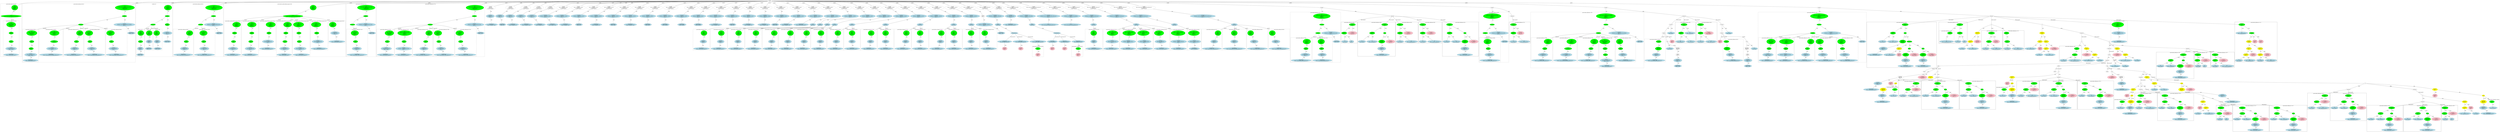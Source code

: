 strict graph "" {
	graph [bb="0,0,41985,2939.7"];
	node [label="\N"];
	subgraph cluster479 {
		graph [bb="30144,1560.8,30530,2073.4",
			label="powerwindow_debounce.c:93:11",
			lheight=0.21,
			lp="30337,2061.9",
			lwidth=2.51,
			style=dashed
		];
		482	[fillcolor=lightblue,
			height=0.74639,
			label="IdentifierType
names: ['powerwindow_rtDW_debounce_T']",
			pos="30337,1595.7",
			style="filled,dashed",
			width=5.1462];
		481	[fillcolor=lightblue,
			height=1.041,
			label="TypeDecl
declname: None
quals: []",
			pos="30379,1721.6",
			style="filled,dashed",
			width=2.082];
		481 -- 482	[label=type,
			lp="30372,1658.6",
			pos="30367,1684.4 30360,1664.7 30352,1640.8 30346,1622.9"];
		480	[fillcolor=green,
			height=1.041,
			label="Typename
name: None
quals: []",
			pos="30441,1858",
			style="filled,dashed",
			width=1.6303];
		480 -- 481	[label=type,
			lp="30427,1795",
			pos="30425,1821.7 30416,1802.2 30405,1778.2 30396,1758.6"];
		479	[fillcolor=green,
			height=0.74639,
			label="UnaryOp
op: sizeof",
			pos="30448,2015.5",
			style="filled,dashed",
			width=1.3749];
		479 -- 480	[label=expr,
			lp="30456,1931.3",
			pos="30447,1988.5 30446,1963.1 30444,1924.1 30443,1895.6"];
	}
	subgraph cluster401 {
		graph [bb="26804,1980.7,27096,2452.2",
			label="powerwindow_debounce.c:65:3",
			lheight=0.21,
			lp="26950,2440.7",
			lwidth=2.42
		];
		403	[fillcolor=lightblue,
			height=0.74639,
			label="ID
name: localB",
			pos="26875,2015.5",
			style=filled,
			width=1.7481];
		402	[fillcolor=green,
			height=0.74639,
			label="StructRef
type: ->",
			pos="26860,2204.9",
			style=filled,
			width=1.3356];
		402 -- 403	[label=name,
			lp="26882,2120.7",
			pos="26862,2177.9 26865,2142.2 26870,2078.4 26873,2042.7"];
		404	[fillcolor=lightblue,
			height=0.74639,
			label="ID
name: Q",
			pos="27001,2015.5",
			style=filled,
			width=1.2571];
		402 -- 404	[label=field,
			lp="26952,2120.7",
			pos="26882,2181 26901,2161.6 26927,2132.6 26947,2105.2 26962,2084.6 26977,2059.6 26987,2041.4"];
		401	[fillcolor=green,
			height=0.74639,
			label="Assignment
op: =",
			pos="26870,2394.3",
			style=filled,
			width=1.6106];
		401 -- 402	[label=lvalue,
			lp="26882,2310.1",
			pos="26869,2367.2 26867,2331.5 26863,2267.8 26861,2232"];
		405	[fillcolor=pink,
			height=1.041,
			label="Constant
type: unsigned int
value: 0U",
			pos="27007,2204.9",
			style=filled,
			width=2.2392];
		401 -- 405	[label=rvalue,
			lp="26951,2310.1",
			pos="26888,2368.4 26912,2335.7 26954,2277.9 26981,2240.8"];
	}
	subgraph cluster407 {
		graph [bb="27104,1552.8,27652,2673.4",
			label="powerwindow_debounce.c:69:6",
			lheight=0.21,
			lp="27378,2661.9",
			lwidth=2.42,
			style=dashed
		];
		subgraph cluster410 {
			graph [bb="27112,1560.8,27498,2105.2",
				label="powerwindow_debounce.c:69:62",
				lheight=0.21,
				lp="27305,2093.7",
				lwidth=2.51,
				style=dashed
			];
			413	[fillcolor=lightblue,
				height=0.74639,
				label="IdentifierType
names: ['powerwindow_rtDW_debounce_T']",
				pos="27305,1595.7",
				style="filled,dashed",
				width=5.1462];
			412	[fillcolor=lightblue,
				height=1.041,
				label="TypeDecl
declname: localDW
quals: []",
				pos="27299,1721.6",
				style="filled,dashed",
				width=2.4749];
			412 -- 413	[label=type,
				lp="27314,1658.6",
				pos="27301,1684.1 27302,1664.4 27303,1640.5 27304,1622.7"];
			411	[fillcolor=green,
				height=0.74639,
				label="PtrDecl
quals: []",
				pos="27279,1858",
				style="filled,dashed",
				width=1.2178];
			411 -- 412	[label=type,
				lp="27301,1795",
				pos="27283,1831.1 27286,1810.6 27290,1781.9 27294,1759.1"];
			410	[fillcolor=green,
				height=1.6303,
				label="Decl
name: localDW
quals: []
storage: []
funcspec: []",
				pos="27269,2015.5",
				style="filled,dashed",
				width=2.0428];
			410 -- 411	[label=type,
				lp="27286,1931.3",
				pos="27273,1956.6 27274,1932.1 27276,1904.7 27277,1885.2"];
		}
		409	[fillcolor=green,
			height=0.5,
			label=ParamList,
			pos="27232,2204.9",
			style="filled,dashed",
			width=1.3179];
		409 -- 410	[label="params[0]",
			lp="27277,2120.7",
			pos="27235,2187 27240,2161.6 27250,2112.8 27258,2073.8"];
		408	[fillcolor=green,
			height=0.5,
			label=FuncDecl,
			pos="27352,2394.3",
			style="filled,dashed",
			width=1.2457];
		408 -- 409	[label=args,
			lp="27314,2310.1",
			pos="27341,2376.7 27319,2341.1 27265,2258 27243,2222.5"];
		414	[fillcolor=lightblue,
			height=1.041,
			label="TypeDecl
declname: powerwindow_debounce_Start
quals: []",
			pos="27471,2204.9",
			style="filled,dashed",
			width=4.8123];
		408 -- 414	[label=type,
			lp="27419,2310.1",
			pos="27363,2376.7 27382,2346.7 27422,2282.8 27448,2242.3"];
		415	[fillcolor=lightblue,
			height=0.74639,
			label="IdentifierType
names: ['void']",
			pos="27575,2015.5",
			style="filled,dashed",
			width=1.9053];
		414 -- 415	[label=type,
			lp="27531,2120.7",
			pos="27491,2167.3 27512,2130.4 27543,2074.2 27561,2041.9"];
		407	[fillcolor=green,
			height=1.6303,
			label="Decl
name: powerwindow_debounce_Start
quals: []
storage: []
funcspec: []",
			pos="27352,2583.7",
			style="filled,dashed",
			width=4.3605];
		407 -- 408	[label=type,
			lp="27364,2499.5",
			pos="27352,2524.9 27352,2486.2 27352,2437.8 27352,2412.5"];
	}
	subgraph cluster423 {
		graph [bb="28064,1426.8,30136,2673.4",
			label="powerwindow_debounce.c:76:6",
			lheight=0.21,
			lp="29100,2661.9",
			lwidth=2.42,
			style=dashed
		];
		subgraph cluster443 {
			graph [bb="29592,1560.8,29982,2105.2",
				label="powerwindow_debounce.c:80:68",
				lheight=0.21,
				lp="29787,2093.7",
				lwidth=2.51,
				style=dashed
			];
			446	[fillcolor=lightblue,
				height=0.74639,
				label="IdentifierType
names: ['powerwindow_rtZCE_debounce_T']",
				pos="29787,1595.7",
				style="filled,dashed",
				width=5.1854];
			445	[fillcolor=lightblue,
				height=1.041,
				label="TypeDecl
declname: localZCE
quals: []",
				pos="29739,1721.6",
				style="filled,dashed",
				width=2.5142];
			445 -- 446	[label=type,
				lp="29777,1658.6",
				pos="29753,1684.4 29761,1664.7 29770,1640.8 29777,1622.9"];
			444	[fillcolor=green,
				height=0.74639,
				label="PtrDecl
quals: []",
				pos="29700,1858",
				style="filled,dashed",
				width=1.2178];
			444 -- 445	[label=type,
				lp="29731,1795",
				pos="29707,1831.4 29713,1810.9 29722,1781.9 29728,1759"];
			443	[fillcolor=green,
				height=1.6303,
				label="Decl
name: localZCE
quals: []
storage: []
funcspec: []",
				pos="29683,2015.5",
				style="filled,dashed",
				width=2.082];
			443 -- 444	[label=type,
				lp="29704,1931.3",
				pos="29689,1956.6 29692,1931.9 29695,1904.3 29697,1884.8"];
		}
		subgraph cluster431 {
			graph [bb="28372,1560.8,28816,2105.2",
				label="powerwindow_debounce.c:77:71",
				lheight=0.21,
				lp="28594,2093.7",
				lwidth=2.51,
				style=dashed
			];
			434	[fillcolor=lightblue,
				height=0.74639,
				label="IdentifierType
names: ['powerwindow_RT_MODEL_debounce_T']",
				pos="28594,1595.7",
				style="filled,dashed",
				width=5.9515];
			433	[fillcolor=lightblue,
				height=1.041,
				label="TypeDecl
declname: debounce_M
quals: []",
				pos="28676,1721.6",
				style="filled,dashed",
				width=2.907];
			433 -- 434	[label=type,
				lp="28651,1658.6",
				pos="28653,1685.1 28639,1665.2 28623,1640.9 28611,1622.7"];
			432	[fillcolor=green,
				height=0.74639,
				label="PtrDecl
quals: ['const']",
				pos="28696,1858",
				style="filled,dashed",
				width=1.866];
			432 -- 433	[label=type,
				lp="28699,1795",
				pos="28692,1831.1 28689,1810.6 28685,1781.9 28681,1759.1"];
			431	[fillcolor=green,
				height=1.6303,
				label="Decl
name: debounce_M
quals: []
storage: []
funcspec: []",
				pos="28712,2015.5",
				style="filled,dashed",
				width=2.4552];
			431 -- 432	[label=type,
				lp="28716,1931.3",
				pos="28706,1956.6 28704,1932.1 28701,1904.7 28699,1885.2"];
		}
		subgraph cluster439 {
			graph [bb="29198,1560.8,29584,2105.2",
				label="powerwindow_debounce.c:79:67",
				lheight=0.21,
				lp="29391,2093.7",
				lwidth=2.51,
				style=dashed
			];
			442	[fillcolor=lightblue,
				height=0.74639,
				label="IdentifierType
names: ['powerwindow_rtDW_debounce_T']",
				pos="29391,1595.7",
				style="filled,dashed",
				width=5.1462];
			441	[fillcolor=lightblue,
				height=1.041,
				label="TypeDecl
declname: localDW
quals: []",
				pos="29343,1721.6",
				style="filled,dashed",
				width=2.4749];
			441 -- 442	[label=type,
				lp="29381,1658.6",
				pos="29357,1684.4 29365,1664.7 29374,1640.8 29381,1622.9"];
			440	[fillcolor=green,
				height=0.74639,
				label="PtrDecl
quals: []",
				pos="29310,1858",
				style="filled,dashed",
				width=1.2178];
			440 -- 441	[label=type,
				lp="29338,1795",
				pos="29316,1831.1 29321,1810.6 29328,1781.9 29334,1759.1"];
			439	[fillcolor=green,
				height=1.6303,
				label="Decl
name: localDW
quals: []
storage: []
funcspec: []",
				pos="29293,2015.5",
				style="filled,dashed",
				width=2.0428];
			439 -- 440	[label=type,
				lp="29314,1931.3",
				pos="29299,1957 29302,1932.3 29305,1904.6 29307,1885"];
		}
		subgraph cluster426 {
			graph [bb="28072,1434.8,28364,2105.2",
				label="powerwindow_debounce.c:76:65",
				lheight=0.21,
				lp="28218,2093.7",
				lwidth=2.51,
				style=dashed
			];
			430	[fillcolor=lightblue,
				height=0.74639,
				label="IdentifierType
names: ['powerwindow_char_T']",
				pos="28218,1469.7",
				style="filled,dashed",
				width=3.8302];
			429	[fillcolor=lightblue,
				height=1.041,
				label="TypeDecl
declname: rt_errorStatus
quals: ['const']",
				pos="28222,1595.7",
				style="filled,dashed",
				width=2.9659];
			429 -- 430	[label=type,
				lp="28232,1532.7",
				pos="28221,1558.2 28220,1538.4 28219,1514.6 28219,1496.8"];
			428	[fillcolor=green,
				height=0.74639,
				label="PtrDecl
quals: []",
				pos="28229,1721.6",
				style="filled,dashed",
				width=1.2178];
			428 -- 429	[label=type,
				lp="28237,1658.6",
				pos="28228,1694.6 28227,1676.9 28225,1653.1 28224,1633.4"];
			427	[fillcolor=green,
				height=0.74639,
				label="PtrDecl
quals: []",
				pos="28241,1858",
				style="filled,dashed",
				width=1.2178];
			427 -- 428	[label=type,
				lp="28248,1795",
				pos="28239,1831.1 28237,1807.4 28233,1772.7 28231,1748.9"];
			426	[fillcolor=green,
				height=1.6303,
				label="Decl
name: rt_errorStatus
quals: ['const']
storage: []
funcspec: []",
				pos="28264,2015.5",
				style="filled,dashed",
				width=2.5142];
			426 -- 427	[label=type,
				lp="28264,1931.3",
				pos="28256,1957 28252,1932.3 28248,1904.6 28245,1885"];
		}
		subgraph cluster435 {
			graph [bb="28824,1560.8,29190,2105.2",
				label="powerwindow_debounce.c:78:84",
				lheight=0.21,
				lp="29007,2093.7",
				lwidth=2.51,
				style=dashed
			];
			438	[fillcolor=lightblue,
				height=0.74639,
				label="IdentifierType
names: ['powerwindow_rtB_debounce_T']",
				pos="29007,1595.7",
				style="filled,dashed",
				width=4.8712];
			437	[fillcolor=lightblue,
				height=1.041,
				label="TypeDecl
declname: localB
quals: []",
				pos="29028,1721.6",
				style="filled,dashed",
				width=2.1999];
			437 -- 438	[label=type,
				lp="29030,1658.6",
				pos="29022,1684.1 29018,1664.4 29014,1640.5 29011,1622.7"];
			436	[fillcolor=green,
				height=0.74639,
				label="PtrDecl
quals: []",
				pos="29059,1858",
				style="filled,dashed",
				width=1.2178];
			436 -- 437	[label=type,
				lp="29058,1795",
				pos="29053,1831.1 29048,1810.6 29042,1781.9 29036,1759.1"];
			435	[fillcolor=green,
				height=1.6303,
				label="Decl
name: localB
quals: []
storage: []
funcspec: []",
				pos="29117,2015.5",
				style="filled,dashed",
				width=1.7481];
			435 -- 436	[label=type,
				lp="29100,1931.3",
				pos="29097,1959.7 29087,1934.1 29076,1905 29069,1884.6"];
		}
		425	[fillcolor=green,
			height=0.5,
			label=ParamList,
			pos="29193,2204.9",
			style="filled,dashed",
			width=1.3179];
		425 -- 426	[label="params[0]",
			lp="28460,2120.7",
			pos="29146,2201.9 28993,2194.6 28510,2167.3 28368,2105.2 28347,2096 28327,2081.2 28310,2066.2"];
		425 -- 431	[label="params[1]",
			lp="28895,2120.7",
			pos="29149,2198.4 29076,2188.2 28930,2161.8 28820,2105.2 28799,2094.6 28779,2079.3 28761,2064.5"];
		425 -- 435	[label="params[2]",
			lp="29189,2120.7",
			pos="29186,2187 29176,2161 29155,2110.3 29139,2070.9"];
		425 -- 439	[label="params[3]",
			lp="29268,2120.7",
			pos="29202,2187 29216,2160.7 29244,2109.3 29265,2069.7"];
		425 -- 443	[label="params[4]",
			lp="29588,2120.7",
			pos="29232,2194.7 29329,2171.8 29572,2113.9 29588,2105.2 29607,2094.8 29626,2079.5 29641,2064.6"];
		424	[fillcolor=green,
			height=0.5,
			label=FuncDecl,
			pos="29559,2394.3",
			style="filled,dashed",
			width=1.2457];
		424 -- 425	[label=args,
			lp="29420,2310.1",
			pos="29532,2379.7 29465,2345.1 29288,2254.5 29220,2219.7"];
		447	[fillcolor=lightblue,
			height=1.041,
			label="TypeDecl
declname: powerwindow_debounce_initialize
quals: []",
			pos="29631,2204.9",
			style="filled,dashed",
			width=5.2247];
		424 -- 447	[label=type,
			lp="29604,2310.1",
			pos="29566,2376.3 29577,2346.2 29601,2282.9 29617,2242.5"];
		448	[fillcolor=lightblue,
			height=0.74639,
			label="IdentifierType
names: ['void']",
			pos="30059,2015.5",
			style="filled,dashed",
			width=1.9053];
		447 -- 448	[label=type,
			lp="29981,2120.7",
			pos="29783,2182.7 29849,2168.4 29926,2144.5 29986,2105.2 30011,2089.1 30031,2062 30044,2042"];
		423	[fillcolor=green,
			height=1.6303,
			label="Decl
name: powerwindow_debounce_initialize
quals: []
storage: []
funcspec: []",
			pos="29559,2583.7",
			style="filled,dashed",
			width=4.7926];
		423 -- 424	[label=type,
			lp="29571,2499.5",
			pos="29559,2524.9 29559,2486.2 29559,2437.8 29559,2412.5"];
	}
	subgraph cluster392 {
		graph [bb="26101,1686.8,26796,2452.2",
			label="powerwindow_debounce.c:64:3",
			lheight=0.21,
			lp="26448,2440.7",
			lwidth=2.42
		];
		394	[fillcolor=lightblue,
			height=0.74639,
			label="ID
name: localDW",
			pos="26183,2015.5",
			style=filled,
			width=2.0428];
		393	[fillcolor=green,
			height=0.74639,
			label="StructRef
type: ->",
			pos="26245,2204.9",
			style=filled,
			width=1.3356];
		393 -- 394	[label=name,
			lp="26234,2120.7",
			pos="26237,2178.2 26225,2142.6 26203,2078.3 26192,2042.5"];
		395	[fillcolor=lightblue,
			height=0.74639,
			label="ID
name: is_c3_debounce",
			pos="26374,2015.5",
			style=filled,
			width=2.7695];
		393 -- 395	[label=field,
			lp="26318,2120.7",
			pos="26262,2179.4 26286,2143.9 26331,2078.4 26356,2042.2"];
		392	[fillcolor=green,
			height=0.74639,
			label="Assignment
op: =",
			pos="26245,2394.3",
			style=filled,
			width=1.6106];
		392 -- 393	[label=lvalue,
			lp="26262,2310.1",
			pos="26245,2367.2 26245,2331.5 26245,2267.8 26245,2232"];
		396	[fillcolor=green,
			height=0.5,
			label=Cast,
			pos="26550,2204.9",
			style=filled,
			width=0.75];
		392 -- 396	[label=rvalue,
			lp="26405,2310.1",
			pos="26279,2372.3 26343,2332.9 26480,2248.8 26531,2217.7"];
		397	[fillcolor=green,
			height=1.041,
			label="Typename
name: None
quals: []",
			pos="26550,2015.5",
			style=filled,
			width=1.6303];
		396 -- 397	[label=to_type,
			lp="26570,2120.7",
			pos="26550,2186.6 26550,2156.4 26550,2093.6 26550,2053.3"];
		400	[fillcolor=pink,
			height=1.041,
			label="Constant
type: unsigned int
value: 0U",
			pos="26707,2015.5",
			style=filled,
			width=2.2392];
		396 -- 400	[label=expr,
			lp="26636,2120.7",
			pos="26563,2188.9 26588,2159.1 26644,2091.9 26678,2050.7"];
		398	[fillcolor=lightblue,
			height=1.041,
			label="TypeDecl
declname: None
quals: []",
			pos="26550,1858",
			style=filled,
			width=2.082];
		397 -- 398	[label=type,
			lp="26562,1931.3",
			pos="26550,1977.7 26550,1952.9 26550,1920.3 26550,1895.6"];
		399	[fillcolor=lightblue,
			height=0.74639,
			label="IdentifierType
names: ['powerwindow_uint8_T']",
			pos="26550,1721.6",
			style="filled,dashed",
			width=3.9284];
		398 -- 399	[label=type,
			lp="26562,1795",
			pos="26550,1820.3 26550,1797.6 26550,1769 26550,1748.6"];
	}
	subgraph cluster465 {
		graph [bb="31590,1560.8,31956,2073.4",
			label="powerwindow_debounce.c:89:11",
			lheight=0.21,
			lp="31773,2061.9",
			lwidth=2.51,
			style=dashed
		];
		468	[fillcolor=lightblue,
			height=0.74639,
			label="IdentifierType
names: ['powerwindow_rtB_debounce_T']",
			pos="31773,1595.7",
			style="filled,dashed",
			width=4.8712];
		467	[fillcolor=lightblue,
			height=1.041,
			label="TypeDecl
declname: None
quals: []",
			pos="31723,1721.6",
			style="filled,dashed",
			width=2.082];
		467 -- 468	[label=type,
			lp="31762,1658.6",
			pos="31737,1684.8 31745,1664.9 31755,1640.6 31763,1622.6"];
		466	[fillcolor=green,
			height=1.041,
			label="Typename
name: None
quals: []",
			pos="31665,1858",
			style="filled,dashed",
			width=1.6303];
		466 -- 467	[label=type,
			lp="31706,1795",
			pos="31680,1821.7 31689,1802.2 31699,1778.2 31707,1758.6"];
		465	[fillcolor=green,
			height=0.74639,
			label="UnaryOp
op: sizeof",
			pos="31653,2015.5",
			style="filled,dashed",
			width=1.3749];
		465 -- 466	[label=expr,
			lp="31672,1931.3",
			pos="31655,1988.5 31657,1963.1 31660,1924.1 31662,1895.6"];
	}
	subgraph cluster417 {
		graph [bb="27660,1980.7,28056,2452.2",
			label="powerwindow_debounce.c:72:3",
			lheight=0.21,
			lp="27858,2440.7",
			lwidth=2.42
		];
		419	[fillcolor=lightblue,
			height=0.74639,
			label="ID
name: localDW",
			pos="27742,2015.5",
			style=filled,
			width=2.0428];
		418	[fillcolor=green,
			height=0.74639,
			label="StructRef
type: ->",
			pos="27742,2204.9",
			style=filled,
			width=1.3356];
		418 -- 419	[label=name,
			lp="27758,2120.7",
			pos="27742,2177.9 27742,2142.2 27742,2078.4 27742,2042.7"];
		420	[fillcolor=lightblue,
			height=0.74639,
			label="ID
name: clockTickCounter",
			pos="27941,2015.5",
			style=filled,
			width=2.9856];
		418 -- 420	[label=field,
			lp="27846,2120.7",
			pos="27764,2180.9 27775,2170.2 27787,2157.4 27799,2146.2 27838,2109.1 27884,2067.5 27913,2041.7"];
		417	[fillcolor=green,
			height=0.74639,
			label="Assignment
op: =",
			pos="27742,2394.3",
			style=filled,
			width=1.6106];
		417 -- 418	[label=lvalue,
			lp="27759,2310.1",
			pos="27742,2367.2 27742,2331.5 27742,2267.8 27742,2232"];
		421	[fillcolor=pink,
			height=1.041,
			label="Constant
type: long int
value: 0L",
			pos="27871,2204.9",
			style=filled,
			width=1.7481];
		417 -- 421	[label=rvalue,
			lp="27819,2310.1",
			pos="27759,2368.4 27782,2335.4 27822,2276.8 27848,2239.8"];
	}
	subgraph cluster382 {
		graph [bb="25235,1980.7,25649,2452.2",
			label="powerwindow_debounce.c:62:3",
			lheight=0.21,
			lp="25442,2440.7",
			lwidth=2.42
		];
		384	[fillcolor=lightblue,
			height=0.74639,
			label="ID
name: localDW",
			pos="25317,2015.5",
			style=filled,
			width=2.0428];
		383	[fillcolor=green,
			height=0.74639,
			label="StructRef
type: ->",
			pos="25413,2204.9",
			style=filled,
			width=1.3356];
		383 -- 384	[label=name,
			lp="25388,2120.7",
			pos="25400,2178.6 25382,2142.9 25348,2077.9 25330,2042"];
		385	[fillcolor=lightblue,
			height=0.74639,
			label="ID
name: temporalCounter_i1",
			pos="25525,2015.5",
			style=filled,
			width=3.2213];
		383 -- 385	[label=field,
			lp="25478,2120.7",
			pos="25428,2179 25449,2143.5 25488,2078.5 25510,2042.4"];
		382	[fillcolor=green,
			height=0.74639,
			label="Assignment
op: =",
			pos="25560,2394.3",
			style=filled,
			width=1.6106];
		382 -- 383	[label=lvalue,
			lp="25505,2310.1",
			pos="25536,2369.5 25517,2350.2 25491,2321.6 25470,2294.6 25454,2274 25438,2249 25427,2230.7"];
		386	[fillcolor=pink,
			height=1.041,
			label="Constant
type: unsigned int
value: 0U",
			pos="25560,2204.9",
			style=filled,
			width=2.2392];
		382 -- 386	[label=rvalue,
			lp="25577,2310.1",
			pos="25560,2367.2 25560,2334.9 25560,2279.4 25560,2242.7"];
	}
	subgraph cluster450 {
		graph [bb="30712,1980.7,31082,2452.2",
			label="powerwindow_debounce.c:85:5",
			lheight=0.21,
			lp="30897,2440.7",
			lwidth=2.42
		];
		452	[fillcolor=lightblue,
			height=0.74639,
			label="ID
name: debounce_M",
			pos="30808,2015.5",
			style=filled,
			width=2.4552];
		451	[fillcolor=green,
			height=0.74639,
			label="StructRef
type: ->",
			pos="30821,2204.9",
			style=filled,
			width=1.3356];
		451 -- 452	[label=name,
			lp="30830,2120.7",
			pos="30819,2177.9 30817,2142.2 30812,2078.4 30810,2042.7"];
		453	[fillcolor=lightblue,
			height=0.74639,
			label="ID
name: errorStatus",
			pos="30994,2015.5",
			style=filled,
			width=2.2195];
		451 -- 453	[label=field,
			lp="30914,2120.7",
			pos="30843,2180.6 30875,2145 30937,2077.8 30971,2041.4"];
		450	[fillcolor=green,
			height=0.74639,
			label="Assignment
op: =",
			pos="30874,2394.3",
			style=filled,
			width=1.6106];
		450 -- 451	[label=lvalue,
			lp="30869,2310.1",
			pos="30867,2367.6 30857,2331.8 30838,2267.3 30828,2231.6"];
		454	[fillcolor=lightblue,
			height=0.74639,
			label="ID
name: rt_errorStatus",
			pos="30978,2204.9",
			style=filled,
			width=2.5142];
		450 -- 454	[label=rvalue,
			lp="30939,2310.1",
			pos="30888,2368 30908,2332.4 30944,2267.6 30964,2231.7"];
	}
	subgraph cluster387 {
		graph [bb="25657,1980.7,26093,2452.2",
			label="powerwindow_debounce.c:63:3",
			lheight=0.21,
			lp="25875,2440.7",
			lwidth=2.42
		];
		389	[fillcolor=lightblue,
			height=0.74639,
			label="ID
name: localDW",
			pos="25739,2015.5",
			style=filled,
			width=2.0428];
		388	[fillcolor=green,
			height=0.74639,
			label="StructRef
type: ->",
			pos="25739,2204.9",
			style=filled,
			width=1.3356];
		388 -- 389	[label=name,
			lp="25754,2120.7",
			pos="25739,2177.9 25739,2142.2 25739,2078.4 25739,2042.7"];
		390	[fillcolor=lightblue,
			height=0.74639,
			label="ID
name: is_active_c3_debounce",
			pos="25958,2015.5",
			style=filled,
			width=3.5355];
		388 -- 390	[label=field,
			lp="25842,2120.7",
			pos="25761,2180.8 25771,2170 25784,2157.2 25796,2146.2 25839,2107.8 25891,2066.9 25924,2041.5"];
		387	[fillcolor=green,
			height=0.74639,
			label="Assignment
op: =",
			pos="25739,2394.3",
			style=filled,
			width=1.6106];
		387 -- 388	[label=lvalue,
			lp="25756,2310.1",
			pos="25739,2367.2 25739,2331.5 25739,2267.8 25739,2232"];
		391	[fillcolor=pink,
			height=1.041,
			label="Constant
type: unsigned int
value: 0U",
			pos="25886,2204.9",
			style=filled,
			width=2.2392];
		387 -- 391	[label=rvalue,
			lp="25825,2310.1",
			pos="25758,2368.8 25784,2336 25830,2277.5 25859,2240.3"];
	}
	subgraph cluster373 {
		graph [bb="24558,1686.8,25227,2452.2",
			label="powerwindow_debounce.c:61:3",
			lheight=0.21,
			lp="24892,2440.7",
			lwidth=2.42
		];
		375	[fillcolor=lightblue,
			height=0.74639,
			label="ID
name: localDW",
			pos="24640,2015.5",
			style=filled,
			width=2.0428];
		374	[fillcolor=green,
			height=0.74639,
			label="StructRef
type: ->",
			pos="24818,2204.9",
			style=filled,
			width=1.3356];
		374 -- 375	[label=name,
			lp="24758,2120.7",
			pos="24796,2180.9 24776,2160.9 24748,2131.3 24723,2105.2 24703,2083.7 24679,2058.9 24663,2041.1"];
		376	[fillcolor=lightblue,
			height=0.74639,
			label="ID
name: is_debounce",
			pos="24818,2015.5",
			style=filled,
			width=2.3963];
		374 -- 376	[label=field,
			lp="24830,2120.7",
			pos="24818,2177.9 24818,2142.2 24818,2078.4 24818,2042.7"];
		373	[fillcolor=green,
			height=0.74639,
			label="Assignment
op: =",
			pos="25036,2394.3",
			style=filled,
			width=1.6106];
		373 -- 374	[label=lvalue,
			lp="24963,2310.1",
			pos="25009,2370.3 24967,2334 24885,2263.6 24844,2227.9"];
		377	[fillcolor=green,
			height=0.5,
			label=Cast,
			pos="25036,2204.9",
			style=filled,
			width=0.75];
		373 -- 377	[label=rvalue,
			lp="25053,2310.1",
			pos="25036,2367.2 25036,2328.3 25036,2256.1 25036,2223.1"];
		378	[fillcolor=green,
			height=1.041,
			label="Typename
name: None
quals: []",
			pos="24981,2015.5",
			style=filled,
			width=1.6303];
		377 -- 378	[label=to_type,
			lp="25034,2120.7",
			pos="25031,2187 25022,2156.8 25003,2093.1 24992,2052.7"];
		381	[fillcolor=pink,
			height=1.041,
			label="Constant
type: unsigned int
value: 0U",
			pos="25138,2015.5",
			style=filled,
			width=2.2392];
		377 -- 381	[label=expr,
			lp="25096,2120.7",
			pos="25045,2187.6 25061,2157.5 25097,2092.6 25119,2051.9"];
		379	[fillcolor=lightblue,
			height=1.041,
			label="TypeDecl
declname: None
quals: []",
			pos="24981,1858",
			style=filled,
			width=2.082];
		378 -- 379	[label=type,
			lp="24993,1931.3",
			pos="24981,1977.7 24981,1952.9 24981,1920.3 24981,1895.6"];
		380	[fillcolor=lightblue,
			height=0.74639,
			label="IdentifierType
names: ['powerwindow_uint8_T']",
			pos="24981,1721.6",
			style="filled,dashed",
			width=3.9284];
		379 -- 380	[label=type,
			lp="24993,1795",
			pos="24981,1820.3 24981,1797.6 24981,1769 24981,1748.6"];
	}
	subgraph cluster483 {
		graph [bb="31090,1980.7,31480,2452.2",
			label="powerwindow_debounce.c:94:3",
			lheight=0.21,
			lp="31285,2440.7",
			lwidth=2.42
		];
		485	[fillcolor=lightblue,
			height=0.74639,
			label="ID
name: localZCE",
			pos="31173,2015.5",
			style=filled,
			width=2.082];
		484	[fillcolor=green,
			height=0.74639,
			label="StructRef
type: ->",
			pos="31173,2204.9",
			style=filled,
			width=1.3356];
		484 -- 485	[label=name,
			lp="31188,2120.7",
			pos="31173,2177.9 31173,2142.2 31173,2078.4 31173,2042.7"];
		486	[fillcolor=lightblue,
			height=0.74639,
			label="ID
name: Chart_Trig_ZCE",
			pos="31369,2015.5",
			style=filled,
			width=2.8677];
		484 -- 486	[label=field,
			lp="31276,2120.7",
			pos="31195,2181 31206,2170.3 31218,2157.5 31230,2146.2 31268,2109.2 31313,2067.4 31342,2041.6"];
		483	[fillcolor=green,
			height=0.74639,
			label="Assignment
op: =",
			pos="31173,2394.3",
			style=filled,
			width=1.6106];
		483 -- 484	[label=lvalue,
			lp="31190,2310.1",
			pos="31173,2367.2 31173,2331.5 31173,2267.8 31173,2232"];
		487	[fillcolor=pink,
			height=1.041,
			label="Constant
type: unsigned int
value: 0x01U",
			pos="31320,2204.9",
			style=filled,
			width=2.2392];
		483 -- 487	[label=rvalue,
			lp="31259,2310.1",
			pos="31192,2368.8 31218,2336 31264,2277.5 31293,2240.3"];
	}
	subgraph cluster489 {
		graph [bb="32263,1552.8,34239,2673.4",
			label="powerwindow_debounce.c:102:6",
			lheight=0.21,
			lp="33251,2661.9",
			lwidth=2.51,
			style=dashed
		];
		subgraph cluster492 {
			graph [bb="32271,1560.8,32591,2105.2",
				label="powerwindow_debounce.c:102:61",
				lheight=0.21,
				lp="32431,2093.7",
				lwidth=2.60,
				style=dashed
			];
			495	[fillcolor=lightblue,
				height=0.74639,
				label="IdentifierType
names: ['powerwindow_boolean_T']",
				pos="32431,1595.7",
				style="filled,dashed",
				width=4.223];
			494	[fillcolor=lightblue,
				height=1.041,
				label="TypeDecl
declname: rtu_Switch
quals: ['const']",
				pos="32444,1721.6",
				style="filled,dashed",
				width=2.6713];
			494 -- 495	[label=type,
				lp="32450,1658.6",
				pos="32440,1684.1 32438,1664.4 32436,1640.5 32434,1622.7"];
			493	[fillcolor=green,
				height=0.74639,
				label="PtrDecl
quals: []",
				pos="32464,1858",
				style="filled,dashed",
				width=1.2178];
			493 -- 494	[label=type,
				lp="32467,1795",
				pos="32460,1831.1 32457,1810.6 32453,1781.9 32449,1759.1"];
			492	[fillcolor=green,
				height=1.6303,
				label="Decl
name: rtu_Switch
quals: ['const']
storage: []
funcspec: []",
				pos="32501,2015.5",
				style="filled,dashed",
				width=2.2195];
			492 -- 493	[label=type,
				lp="32494,1931.3",
				pos="32487,1957.5 32481,1932.5 32475,1904.5 32470,1884.7"];
		}
		subgraph cluster496 {
			graph [bb="32599,1560.8,32919,2105.2",
				label="powerwindow_debounce.c:103:55",
				lheight=0.21,
				lp="32759,2093.7",
				lwidth=2.60,
				style=dashed
			];
			499	[fillcolor=lightblue,
				height=0.74639,
				label="IdentifierType
names: ['powerwindow_boolean_T']",
				pos="32759,1595.7",
				style="filled,dashed",
				width=4.223];
			498	[fillcolor=lightblue,
				height=1.041,
				label="TypeDecl
declname: rty_debounced_Switch
quals: []",
				pos="32764,1721.6",
				style="filled,dashed",
				width=3.948];
			498 -- 499	[label=type,
				lp="32773,1658.6",
				pos="32763,1684.1 32762,1664.4 32761,1640.5 32760,1622.7"];
			497	[fillcolor=green,
				height=0.74639,
				label="PtrDecl
quals: []",
				pos="32771,1858",
				style="filled,dashed",
				width=1.2178];
			497 -- 498	[label=type,
				lp="32780,1795",
				pos="32770,1831.1 32769,1810.6 32767,1781.9 32766,1759.1"];
			496	[fillcolor=green,
				height=1.6303,
				label="Decl
name: rty_debounced_Switch
quals: []
storage: []
funcspec: []",
				pos="32784,2015.5",
				style="filled,dashed",
				width=3.5159];
			496 -- 497	[label=type,
				lp="32789,1931.3",
				pos="32779,1956.6 32777,1932.1 32775,1904.7 32773,1885.2"];
		}
		subgraph cluster500 {
			graph [bb="32927,1560.8,33293,2105.2",
				label="powerwindow_debounce.c:104:60",
				lheight=0.21,
				lp="33110,2093.7",
				lwidth=2.60,
				style=dashed
			];
			503	[fillcolor=lightblue,
				height=0.74639,
				label="IdentifierType
names: ['powerwindow_rtB_debounce_T']",
				pos="33110,1595.7",
				style="filled,dashed",
				width=4.8712];
			502	[fillcolor=lightblue,
				height=1.041,
				label="TypeDecl
declname: localB
quals: []",
				pos="33131,1721.6",
				style="filled,dashed",
				width=2.1999];
			502 -- 503	[label=type,
				lp="33133,1658.6",
				pos="33125,1684.1 33121,1664.4 33117,1640.5 33114,1622.7"];
			501	[fillcolor=green,
				height=0.74639,
				label="PtrDecl
quals: []",
				pos="33162,1858",
				style="filled,dashed",
				width=1.2178];
			501 -- 502	[label=type,
				lp="33161,1795",
				pos="33156,1831.1 33151,1810.6 33145,1781.9 33139,1759.1"];
			500	[fillcolor=green,
				height=1.6303,
				label="Decl
name: localB
quals: []
storage: []
funcspec: []",
				pos="33220,2015.5",
				style="filled,dashed",
				width=1.7481];
			500 -- 501	[label=type,
				lp="33203,1931.3",
				pos="33200,1959.7 33190,1934.1 33179,1905 33172,1884.6"];
		}
		subgraph cluster504 {
			graph [bb="33301,1560.8,33687,2105.2",
				label="powerwindow_debounce.c:104:97",
				lheight=0.21,
				lp="33494,2093.7",
				lwidth=2.60,
				style=dashed
			];
			507	[fillcolor=lightblue,
				height=0.74639,
				label="IdentifierType
names: ['powerwindow_rtDW_debounce_T']",
				pos="33494,1595.7",
				style="filled,dashed",
				width=5.1462];
			506	[fillcolor=lightblue,
				height=1.041,
				label="TypeDecl
declname: localDW
quals: []",
				pos="33446,1721.6",
				style="filled,dashed",
				width=2.4749];
			506 -- 507	[label=type,
				lp="33484,1658.6",
				pos="33460,1684.4 33468,1664.7 33477,1640.8 33484,1622.9"];
			505	[fillcolor=green,
				height=0.74639,
				label="PtrDecl
quals: []",
				pos="33407,1858",
				style="filled,dashed",
				width=1.2178];
			505 -- 506	[label=type,
				lp="33438,1795",
				pos="33414,1831.4 33420,1810.9 33429,1781.9 33435,1759"];
			504	[fillcolor=green,
				height=1.6303,
				label="Decl
name: localDW
quals: []
storage: []
funcspec: []",
				pos="33390,2015.5",
				style="filled,dashed",
				width=2.0428];
			504 -- 505	[label=type,
				lp="33411,1931.3",
				pos="33396,1957 33399,1932.3 33402,1904.6 33404,1885"];
		}
		subgraph cluster508 {
			graph [bb="33695,1560.8,34085,2105.2",
				label="powerwindow_debounce.c:106:33",
				lheight=0.21,
				lp="33890,2093.7",
				lwidth=2.60,
				style=dashed
			];
			511	[fillcolor=lightblue,
				height=0.74639,
				label="IdentifierType
names: ['powerwindow_rtZCE_debounce_T']",
				pos="33890,1595.7",
				style="filled,dashed",
				width=5.1854];
			510	[fillcolor=lightblue,
				height=1.041,
				label="TypeDecl
declname: localZCE
quals: []",
				pos="33842,1721.6",
				style="filled,dashed",
				width=2.5142];
			510 -- 511	[label=type,
				lp="33880,1658.6",
				pos="33856,1684.4 33864,1664.7 33873,1640.8 33880,1622.9"];
			509	[fillcolor=green,
				height=0.74639,
				label="PtrDecl
quals: []",
				pos="33803,1858",
				style="filled,dashed",
				width=1.2178];
			509 -- 510	[label=type,
				lp="33834,1795",
				pos="33810,1831.4 33816,1810.9 33825,1781.9 33831,1759"];
			508	[fillcolor=green,
				height=1.6303,
				label="Decl
name: localZCE
quals: []
storage: []
funcspec: []",
				pos="33786,2015.5",
				style="filled,dashed",
				width=2.082];
			508 -- 509	[label=type,
				lp="33807,1931.3",
				pos="33792,1956.6 33795,1931.9 33798,1904.3 33800,1884.8"];
		}
		491	[fillcolor=green,
			height=0.5,
			label=ParamList,
			pos="33261,2204.9",
			style="filled,dashed",
			width=1.3179];
		491 -- 492	[label="params[0]",
			lp="32686,2120.7",
			pos="33214,2200.7 33082,2190.8 32705,2158.7 32595,2105.2 32576,2095.8 32558,2081 32543,2066.1"];
		491 -- 496	[label="params[1]",
			lp="33004,2120.7",
			pos="33220,2195.9 33155,2182.3 33025,2151.6 32923,2105.2 32899,2094.2 32874,2079.5 32852,2065.2"];
		491 -- 500	[label="params[2]",
			lp="33272,2120.7",
			pos="33257,2187 33252,2161.5 33241,2112.4 33232,2073.4"];
		491 -- 504	[label="params[3]",
			lp="33349,2120.7",
			pos="33272,2187.3 33291,2160.7 33327,2107.5 33355,2067.5"];
		491 -- 508	[label="params[4]",
			lp="33562,2120.7",
			pos="33292,2191.1 33322,2178.7 33370,2159.9 33412,2146.2 33465,2128.8 33479,2122 33534,2113.2 33569,2107.7 33659,2118.9 33691,2105.2 \
33712,2096.4 33731,2081 33746,2065.4"];
		490	[fillcolor=green,
			height=0.5,
			label=FuncDecl,
			pos="33380,2394.3",
			style="filled,dashed",
			width=1.2457];
		490 -- 491	[label=args,
			lp="33342,2310.1",
			pos="33369,2376.7 33347,2341.1 33294,2258 33272,2222.5"];
		512	[fillcolor=lightblue,
			height=1.041,
			label="TypeDecl
declname: powerwindow_debounce_main
quals: []",
			pos="33596,2204.9",
			style="filled,dashed",
			width=4.8515];
		490 -- 512	[label=type,
			lp="33493,2310.1",
			pos="33398,2377.6 33432,2347.9 33508,2282.6 33555,2241.6"];
		513	[fillcolor=lightblue,
			height=0.74639,
			label="IdentifierType
names: ['void']",
			pos="34162,2015.5",
			style="filled,dashed",
			width=1.9053];
		512 -- 513	[label=type,
			lp="34077,2120.7",
			pos="33768,2197.9 33868,2187.8 33992,2163.2 34089,2105.2 34114,2089.9 34135,2062.4 34148,2042.1"];
		489	[fillcolor=green,
			height=1.6303,
			label="Decl
name: powerwindow_debounce_main
quals: []
storage: []
funcspec: []",
			pos="33380,2583.7",
			style="filled,dashed",
			width=4.3998];
		489 -- 490	[label=type,
			lp="33392,2499.5",
			pos="33380,2524.9 33380,2486.2 33380,2437.8 33380,2412.5"];
	}
	subgraph cluster515 {
		graph [bb="34287,1980.7,34585,2484",
			label="powerwindow_debounce.c:108:23",
			lheight=0.21,
			lp="34436,2472.5",
			lwidth=2.60,
			style=dashed
		];
		517	[fillcolor=lightblue,
			height=0.74639,
			label="IdentifierType
names: ['powerwindow_int16_T']",
			pos="34436,2015.5",
			style="filled,dashed",
			width=3.9284];
		516	[fillcolor=lightblue,
			height=1.041,
			label="TypeDecl
declname: rtb_periodof10ms
quals: []",
			pos="34448,2204.9",
			style="filled,dashed",
			width=3.4177];
		516 -- 517	[label=type,
			lp="34455,2120.7",
			pos="34446,2167.3 34443,2130.6 34440,2074.9 34438,2042.5"];
		515	[fillcolor=green,
			height=1.6303,
			label="Decl
name: rtb_periodof10ms
quals: []
storage: []
funcspec: []",
			pos="34467,2394.3",
			style="filled,dashed",
			width=2.9856];
		515 -- 516	[label=type,
			lp="34471,2310.1",
			pos="34461,2335.5 34458,2305.2 34454,2269 34452,2242.5"];
	}
	subgraph cluster518 {
		graph [bb="34593,1560.8,35387,2452.2",
			label="powerwindow_debounce.c:111:3",
			lheight=0.21,
			lp="34990,2440.7",
			lwidth=2.51
		];
		519	[fillcolor=lightblue,
			height=0.74639,
			label="ID
name: rtb_periodof10ms",
			pos="35135,2204.9",
			style=filled,
			width=2.9856];
		518	[fillcolor=green,
			height=0.74639,
			label="Assignment
op: =",
			pos="35310,2394.3",
			style=filled,
			width=1.6106];
		518 -- 519	[label=lvalue,
			lp="35255,2310.1",
			pos="35287,2369.2 35254,2333.7 35193,2267.7 35159,2231.4"];
		520	[fillcolor=green,
			height=0.5,
			label=TernaryOp,
			pos="35310,2204.9",
			style=filled,
			width=1.3721];
		518 -- 520	[label=rvalue,
			lp="35327,2310.1",
			pos="35310,2367.2 35310,2328.3 35310,2256.1 35310,2223.1"];
		521	[fillcolor=yellow,
			height=0.74639,
			label="BinaryOp
op: &&",
			pos="35110,2015.5",
			style=filled,
			width=1.3749];
		520 -- 521	[label=cond,
			lp="35224,2120.7",
			pos="35296,2187.6 35285,2175.1 35268,2158.2 35251,2146.2 35217,2122.4 35199,2132.5 35168,2105.2 35148,2087.4 35132,2061.1 35122,2041.7"];
		532	[fillcolor=pink,
			height=1.041,
			label="Constant
type: int
value: 1",
			pos="35223,2015.5",
			style=filled,
			width=1.2767];
		520 -- 532	[label=iftrue,
			lp="35289,2120.7",
			pos="35302,2187 35288,2156.3 35258,2091.2 35239,2050.9"];
		533	[fillcolor=pink,
			height=1.041,
			label="Constant
type: int
value: 0",
			pos="35333,2015.5",
			style=filled,
			width=1.2767];
		520 -- 533	[label=iffalse,
			lp="35337,2120.7",
			pos="35312,2186.6 35316,2156.4 35324,2093.2 35329,2052.9"];
		522	[fillcolor=yellow,
			height=0.74639,
			label="BinaryOp
op: <",
			pos="35000,1858",
			style=filled,
			width=1.3749];
		521 -- 522	[label=left,
			lp="35064,1931.3",
			pos="35093,1990.2 35072,1961.1 35038,1912.5 35017,1883.4"];
		527	[fillcolor=yellow,
			height=0.74639,
			label="BinaryOp
op: >=",
			pos="35129,1858",
			style=filled,
			width=1.3749];
		521 -- 527	[label=right,
			lp="35133,1931.3",
			pos="35113,1988.5 35117,1959.7 35122,1913.6 35126,1884.8"];
		524	[fillcolor=lightblue,
			height=0.74639,
			label="ID
name: localDW",
			pos="34675,1595.7",
			style=filled,
			width=2.0428];
		523	[fillcolor=yellow,
			height=0.74639,
			label="StructRef
type: ->",
			pos="34871,1721.6",
			style=filled,
			width=1.3356];
		523 -- 524	[label=name,
			lp="34800,1658.6",
			pos="34840,1701 34805,1678.8 34748,1642.7 34711,1619.4"];
		525	[fillcolor=lightblue,
			height=0.74639,
			label="ID
name: clockTickCounter",
			pos="34874,1595.7",
			style=filled,
			width=2.9856];
		523 -- 525	[label=field,
			lp="34884,1658.6",
			pos="34872,1694.6 34872,1673.5 34873,1643.8 34873,1622.6"];
		522 -- 523	[label=left,
			lp="34956,1795",
			pos="34978,1833.9 34954,1809.3 34917,1770.5 34893,1745.9"];
		526	[fillcolor=pink,
			height=1.041,
			label="Constant
type: long int
value: 1L",
			pos="35000,1721.6",
			style=filled,
			width=1.7481];
		522 -- 526	[label=right,
			lp="35013,1795",
			pos="35000,1831.1 35000,1810.6 35000,1781.9 35000,1759.1"];
		528	[fillcolor=yellow,
			height=0.74639,
			label="StructRef
type: ->",
			pos="35129,1721.6",
			style=filled,
			width=1.3356];
		527 -- 528	[label=left,
			lp="35138,1795",
			pos="35129,1831.1 35129,1807.4 35129,1772.7 35129,1748.9"];
		531	[fillcolor=pink,
			height=1.041,
			label="Constant
type: long int
value: 0L",
			pos="35258,1721.6",
			style=filled,
			width=1.7481];
		527 -- 531	[label=right,
			lp="35206,1795",
			pos="35151,1833.9 35172,1812 35204,1778.9 35227,1754.5"];
		529	[fillcolor=lightblue,
			height=0.74639,
			label="ID
name: localDW",
			pos="35073,1595.7",
			style=filled,
			width=2.0428];
		528 -- 529	[label=name,
			lp="35118,1658.6",
			pos="35117,1695.5 35112,1686.3 35107,1675.8 35103,1666.1 35096,1651.8 35089,1635.6 35084,1622.5"];
		530	[fillcolor=lightblue,
			height=0.74639,
			label="ID
name: clockTickCounter",
			pos="35272,1595.7",
			style=filled,
			width=2.9856];
		528 -- 530	[label=field,
			lp="35222,1658.6",
			pos="35154,1698.7 35179,1677.2 35217,1644.3 35243,1621.7"];
	}
	subgraph cluster242 {
		graph [bb="20822,1823.1,21120,2294.6",
			label="powerwindow_debounce.h:39:23",
			lheight=0.21,
			lp="20971,2283.1",
			lwidth=2.51,
			style=dashed
		];
		244	[fillcolor=lightblue,
			height=0.74639,
			label="IdentifierType
names: ['powerwindow_int32_T']",
			pos="20971,1858",
			style="filled,dashed",
			width=3.9284];
		243	[fillcolor=lightblue,
			height=1.041,
			label="TypeDecl
declname: clockTickCounter
quals: []",
			pos="20962,2015.5",
			style="filled,dashed",
			width=3.4177];
		243 -- 244	[label=type,
			lp="20979,1931.3",
			pos="20964,1978.1 20966,1949.5 20968,1910.5 20969,1885"];
		242	[fillcolor=green,
			height=1.6303,
			label="Decl
name: clockTickCounter
quals: []
storage: []
funcspec: []",
			pos="20946,2204.9",
			style="filled,dashed",
			width=2.9856];
		242 -- 243	[label=type,
			lp="20965,2120.7",
			pos="20951,2146.2 20954,2115.8 20957,2079.6 20959,2053.1"];
	}
	subgraph cluster273 {
		graph [bb="22010,1823.1,22376,2294.6",
			label="powerwindow_debounce.h:57:30",
			lheight=0.21,
			lp="22193,2283.1",
			lwidth=2.51,
			style=dashed
		];
		275	[fillcolor=lightblue,
			height=0.74639,
			label="IdentifierType
names: ['powerwindow_rtB_debounce_T']",
			pos="22193,1858",
			style="filled,dashed",
			width=4.8712];
		274	[fillcolor=lightblue,
			height=1.041,
			label="TypeDecl
declname: rtb
quals: []",
			pos="22276,2015.5",
			style="filled,dashed",
			width=1.8071];
		274 -- 275	[label=type,
			lp="22246,1931.3",
			pos="22257,1979.6 22242,1951 22221,1911 22207,1885.1"];
		273	[fillcolor=green,
			height=1.6303,
			label="Decl
name: rtb
quals: []
storage: []
funcspec: []",
			pos="22296,2204.9",
			style="filled,dashed",
			width=1.591];
		273 -- 274	[label=type,
			lp="22299,2120.7",
			pos="22290,2146.4 22287,2116 22283,2079.5 22280,2053"];
	}
	subgraph cluster263 {
		graph [bb="8,1678.8,398,2862.7",
			label="powerwindow_debounce.h:52:8",
			lheight=0.21,
			lp="203,2851.2",
			lwidth=2.43,
			style=dashed
		];
		subgraph cluster265 {
			graph [bb="57,1686.8,349,2484",
				label="powerwindow_debounce.h:53:29",
				lheight=0.21,
				lp="203,2472.5",
				lwidth=2.51,
				style=dashed
			];
			269	[fillcolor=lightblue,
				height=0.74639,
				label="IdentifierType
names: ['powerwindow_char_T']",
				pos="203,1721.6",
				style="filled,dashed",
				width=3.8302];
			268	[fillcolor=lightblue,
				height=1.041,
				label="TypeDecl
declname: errorStatus
quals: ['const']",
				pos="203,1858",
				style="filled,dashed",
				width=2.6713];
			268 -- 269	[label=type,
				lp="215,1795",
				pos="203,1820.3 203,1797.6 203,1769 203,1748.6"];
			267	[fillcolor=green,
				height=0.74639,
				label="PtrDecl
quals: []",
				pos="203,2015.5",
				style="filled,dashed",
				width=1.2178];
			267 -- 268	[label=type,
				lp="215,1931.3",
				pos="203,1988.5 203,1963.1 203,1924.1 203,1895.6"];
			266	[fillcolor=green,
				height=0.74639,
				label="PtrDecl
quals: []",
				pos="203,2204.9",
				style="filled,dashed",
				width=1.2178];
			266 -- 267	[label=type,
				lp="215,2120.7",
				pos="203,2177.9 203,2142.2 203,2078.4 203,2042.7"];
			265	[fillcolor=green,
				height=1.6303,
				label="Decl
name: errorStatus
quals: ['const']
storage: []
funcspec: []",
				pos="203,2394.3",
				style="filled,dashed",
				width=2.2195];
			265 -- 266	[label=type,
				lp="215,2310.1",
				pos="203,2335.5 203,2300.9 203,2258.6 203,2231.9"];
		}
		264	[fillcolor=green,
			height=0.74639,
			label="Struct
name: powerwindow_tag_RTM_debounce_T",
			pos="203,2583.7",
			style="filled,dashed",
			width=5.2051];
		264 -- 265	[label="decls[0]",
			lp="225,2499.5",
			pos="203,2556.6 203,2530 203,2487.7 203,2453.1"];
		263	[fillcolor=green,
			height=1.6303,
			label="Decl
name: None
quals: []
storage: []
funcspec: []",
			pos="299,2773",
			style="filled,dashed",
			width=1.6303];
		263 -- 264	[label=type,
			lp="272,2688.9",
			pos="272.51,2720.4 254.25,2684.7 230.76,2638.9 216.3,2610.6"];
	}
	subgraph cluster251 {
		graph [bb="20210,1823.1,20508,2294.6",
			label="powerwindow_debounce.h:42:23",
			lheight=0.21,
			lp="20359,2283.1",
			lwidth=2.51,
			style=dashed
		];
		253	[fillcolor=lightblue,
			height=0.74639,
			label="IdentifierType
names: ['powerwindow_uint8_T']",
			pos="20359,1858",
			style="filled,dashed",
			width=3.9284];
		252	[fillcolor=lightblue,
			height=1.041,
			label="TypeDecl
declname: is_debounce
quals: []",
			pos="20380,2015.5",
			style="filled,dashed",
			width=2.8284];
		252 -- 253	[label=type,
			lp="20381,1931.3",
			pos="20375,1978.1 20371,1949.5 20366,1910.5 20363,1885"];
		251	[fillcolor=green,
			height=1.6303,
			label="Decl
name: is_debounce
quals: []
storage: []
funcspec: []",
			pos="20387,2204.9",
			style="filled,dashed",
			width=2.3963];
		251 -- 252	[label=type,
			lp="20396,2120.7",
			pos="20385,2146.2 20384,2115.8 20382,2079.6 20381,2053.1"];
	}
	subgraph cluster245 {
		graph [bb="21128,1823.1,21432,2294.6",
			label="powerwindow_debounce.h:40:23",
			lheight=0.21,
			lp="21280,2283.1",
			lwidth=2.51,
			style=dashed
		];
		247	[fillcolor=lightblue,
			height=0.74639,
			label="IdentifierType
names: ['powerwindow_uint8_T']",
			pos="21280,1858",
			style="filled,dashed",
			width=3.9284];
		246	[fillcolor=lightblue,
			height=1.041,
			label="TypeDecl
declname: is_active_c3_debounce
quals: []",
			pos="21280,2015.5",
			style="filled,dashed",
			width=3.9873];
		246 -- 247	[label=type,
			lp="21292,1931.3",
			pos="21280,1977.7 21280,1949.1 21280,1910.2 21280,1884.9"];
		245	[fillcolor=green,
			height=1.6303,
			label="Decl
name: is_active_c3_debounce
quals: []
storage: []
funcspec: []",
			pos="21267,2204.9",
			style="filled,dashed",
			width=3.5355];
		245 -- 246	[label=type,
			lp="21285,2120.7",
			pos="21271,2146.2 21273,2115.8 21276,2079.6 21277,2053.1"];
	}
	subgraph cluster279 {
		graph [bb="22778,1823.1,23222,2294.6",
			label="powerwindow_debounce.h:59:35",
			lheight=0.21,
			lp="23000,2283.1",
			lwidth=2.51,
			style=dashed
		];
		281	[fillcolor=lightblue,
			height=0.74639,
			label="IdentifierType
names: ['powerwindow_RT_MODEL_debounce_T']",
			pos="23000,1858",
			style="filled,dashed",
			width=5.9515];
		280	[fillcolor=lightblue,
			height=1.041,
			label="TypeDecl
declname: rtm
quals: []",
			pos="22927,2015.5",
			style="filled,dashed",
			width=1.8856];
		280 -- 281	[label=type,
			lp="22979,1931.3",
			pos="22944,1978.8 22957,1950.3 22976,1911 22988,1885.3"];
		279	[fillcolor=green,
			height=1.6303,
			label="Decl
name: rtm
quals: []
storage: []
funcspec: []",
			pos="22848,2204.9",
			style="filled,dashed",
			width=1.591];
		279 -- 280	[label=type,
			lp="22897,2120.7",
			pos="22870,2150.7 22884,2119.2 22900,2080.2 22912,2052.4"];
	}
	subgraph cluster260 {
		graph [bb="21746,1823.1,22002,2294.6",
			label="powerwindow_debounce.h:48:14",
			lheight=0.21,
			lp="21874,2283.1",
			lwidth=2.51,
			style=dashed
		];
		262	[fillcolor=lightblue,
			height=0.74639,
			label="IdentifierType
names: ['ZCSigState']",
			pos="21874,1858",
			style="filled,dashed",
			width=2.6517];
		261	[fillcolor=lightblue,
			height=1.041,
			label="TypeDecl
declname: Chart_Trig_ZCE
quals: []",
			pos="21874,2015.5",
			style="filled,dashed",
			width=3.3195];
		261 -- 262	[label=type,
			lp="21886,1931.3",
			pos="21874,1977.7 21874,1949.1 21874,1910.2 21874,1884.9"];
		260	[fillcolor=green,
			height=1.6303,
			label="Decl
name: Chart_Trig_ZCE
quals: []
storage: []
funcspec: []",
			pos="21862,2204.9",
			style="filled,dashed",
			width=2.8677];
		260 -- 261	[label=type,
			lp="21879,2120.7",
			pos="21866,2146.2 21868,2115.8 21870,2079.6 21872,2053.1"];
	}
	subgraph cluster276 {
		graph [bb="22384,1823.1,22770,2294.6",
			label="powerwindow_debounce.h:58:31",
			lheight=0.21,
			lp="22577,2283.1",
			lwidth=2.51,
			style=dashed
		];
		278	[fillcolor=lightblue,
			height=0.74639,
			label="IdentifierType
names: ['powerwindow_rtDW_debounce_T']",
			pos="22577,1858",
			style="filled,dashed",
			width=5.1462];
		277	[fillcolor=lightblue,
			height=1.041,
			label="TypeDecl
declname: rtdw
quals: []",
			pos="22577,2015.5",
			style="filled,dashed",
			width=1.9838];
		277 -- 278	[label=type,
			lp="22589,1931.3",
			pos="22577,1977.7 22577,1949.1 22577,1910.2 22577,1884.9"];
		276	[fillcolor=green,
			height=1.6303,
			label="Decl
name: rtdw
quals: []
storage: []
funcspec: []",
			pos="22577,2204.9",
			style="filled,dashed",
			width=1.591];
		276 -- 277	[label=type,
			lp="22589,2120.7",
			pos="22577,2146.2 22577,2115.8 22577,2079.6 22577,2053.1"];
	}
	subgraph cluster248 {
		graph [bb="21440,1823.1,21738,2294.6",
			label="powerwindow_debounce.h:41:23",
			lheight=0.21,
			lp="21589,2283.1",
			lwidth=2.51,
			style=dashed
		];
		250	[fillcolor=lightblue,
			height=0.74639,
			label="IdentifierType
names: ['powerwindow_uint8_T']",
			pos="21589,1858",
			style="filled,dashed",
			width=3.9284];
		249	[fillcolor=lightblue,
			height=1.041,
			label="TypeDecl
declname: is_c3_debounce
quals: []",
			pos="21576,2015.5",
			style="filled,dashed",
			width=3.2213];
		249 -- 250	[label=type,
			lp="21595,1931.3",
			pos="21579,1978.1 21581,1949.5 21585,1910.5 21587,1885"];
		248	[fillcolor=green,
			height=1.6303,
			label="Decl
name: is_c3_debounce
quals: []
storage: []
funcspec: []",
			pos="21556,2204.9",
			style="filled,dashed",
			width=2.7695];
		248 -- 249	[label=type,
			lp="21577,2120.7",
			pos="21562,2146.2 21565,2115.8 21569,2079.6 21572,2053.1"];
	}
	subgraph cluster254 {
		graph [bb="20516,1823.1,20814,2294.6",
			label="powerwindow_debounce.h:43:23",
			lheight=0.21,
			lp="20665,2283.1",
			lwidth=2.51,
			style=dashed
		];
		256	[fillcolor=lightblue,
			height=0.74639,
			label="IdentifierType
names: ['powerwindow_uint8_T']",
			pos="20665,1858",
			style="filled,dashed",
			width=3.9284];
		255	[fillcolor=lightblue,
			height=1.041,
			label="TypeDecl
declname: temporalCounter_i1
quals: []",
			pos="20671,2015.5",
			style="filled,dashed",
			width=3.6534];
		255 -- 256	[label=type,
			lp="20680,1931.3",
			pos="20670,1977.7 20668,1949.1 20667,1910.2 20666,1884.9"];
		254	[fillcolor=green,
			height=1.6303,
			label="Decl
name: temporalCounter_i1
quals: []
storage: []
funcspec: []",
			pos="20678,2204.9",
			style="filled,dashed",
			width=3.2213];
		254 -- 255	[label=type,
			lp="20687,2120.7",
			pos="20676,2146.2 20675,2115.8 20673,2079.6 20672,2053.1"];
	}
	subgraph cluster282 {
		graph [bb="23230,1823.1,23620,2294.6",
			label="powerwindow_debounce.h:60:32",
			lheight=0.21,
			lp="23425,2283.1",
			lwidth=2.51,
			style=dashed
		];
		284	[fillcolor=lightblue,
			height=0.74639,
			label="IdentifierType
names: ['powerwindow_rtZCE_debounce_T']",
			pos="23425,1858",
			style="filled,dashed",
			width=5.1854];
		283	[fillcolor=lightblue,
			height=1.041,
			label="TypeDecl
declname: rtzce
quals: []",
			pos="23368,2015.5",
			style="filled,dashed",
			width=2.0231];
		283 -- 284	[label=type,
			lp="23411,1931.3",
			pos="23381,1978.5 23392,1949.9 23406,1910.7 23415,1885.1"];
		282	[fillcolor=green,
			height=1.6303,
			label="Decl
name: rtzce
quals: []
storage: []
funcspec: []",
			pos="23303,2204.9",
			style="filled,dashed",
			width=1.591];
		282 -- 283	[label=type,
			lp="23345,2120.7",
			pos="23322,2149.5 23333,2118.3 23346,2080.2 23355,2052.7"];
	}
	subgraph cluster285 {
		graph [bb="406,1552.8,2478,2862.7",
			label="powerwindow_debounce.h:64:13",
			lheight=0.21,
			lp="1442,2851.2",
			lwidth=2.51,
			style=dashed
		];
		subgraph cluster288 {
			graph [bb="414,1560.8,706,2294.6",
				label="powerwindow_debounce.h:65:6",
				lheight=0.21,
				lp="560,2283.1",
				lwidth=2.43,
				style=dashed
			];
			292	[fillcolor=lightblue,
				height=0.74639,
				label="IdentifierType
names: ['powerwindow_char_T']",
				pos="560,1595.7",
				style="filled,dashed",
				width=3.8302];
			291	[fillcolor=lightblue,
				height=1.041,
				label="TypeDecl
declname: rt_errorStatus
quals: ['const']",
				pos="564,1721.6",
				style="filled,dashed",
				width=2.9659];
			291 -- 292	[label=type,
				lp="575,1658.6",
				pos="562.82,1684.1 562.19,1664.4 561.42,1640.5 560.84,1622.7"];
			290	[fillcolor=green,
				height=0.74639,
				label="PtrDecl
quals: []",
				pos="571,1858",
				style="filled,dashed",
				width=1.2178];
			290 -- 291	[label=type,
				lp="581,1795",
				pos="569.65,1831.1 568.59,1810.6 567.09,1781.9 565.9,1759.1"];
			289	[fillcolor=green,
				height=0.74639,
				label="PtrDecl
quals: []",
				pos="583,2015.5",
				style="filled,dashed",
				width=1.2178];
			289 -- 290	[label=type,
				lp="589,1931.3",
				pos="580.99,1988.5 578.77,1959.7 575.21,1913.6 573,1884.8"];
			288	[fillcolor=green,
				height=1.6303,
				label="Decl
name: rt_errorStatus
quals: ['const']
storage: []
funcspec: []",
				pos="584,2204.9",
				style="filled,dashed",
				width=2.5142];
			288 -- 289	[label=type,
				lp="596,2120.7",
				pos="583.69,2146.2 583.51,2111.5 583.28,2069.2 583.14,2042.5"];
		}
		subgraph cluster293 {
			graph [bb="714,1686.8,1158,2294.6",
				label="powerwindow_debounce.h:66:37",
				lheight=0.21,
				lp="936,2283.1",
				lwidth=2.51,
				style=dashed
			];
			296	[fillcolor=lightblue,
				height=0.74639,
				label="IdentifierType
names: ['powerwindow_RT_MODEL_debounce_T']",
				pos="936,1721.6",
				style="filled,dashed",
				width=5.9515];
			295	[fillcolor=lightblue,
				height=1.041,
				label="TypeDecl
declname: debounce_M
quals: []",
				pos="960,1858",
				style="filled,dashed",
				width=2.907];
			295 -- 296	[label=type,
				lp="963,1795",
				pos="953.44,1820.3 949.39,1797.6 944.29,1769 940.65,1748.6"];
			294	[fillcolor=green,
				height=0.74639,
				label="PtrDecl
quals: ['const']",
				pos="995,2015.5",
				style="filled,dashed",
				width=1.866];
			294 -- 295	[label=type,
				lp="990,1931.3",
				pos="989.14,1988.5 983.42,1963.1 974.66,1924.1 968.24,1895.6"];
			293	[fillcolor=green,
				height=1.6303,
				label="Decl
name: debounce_M
quals: []
storage: []
funcspec: []",
				pos="999,2204.9",
				style="filled,dashed",
				width=2.4552];
			293 -- 294	[label=type,
				lp="1010,2120.7",
				pos="997.77,2146.2 997.03,2111.5 996.12,2069.2 995.56,2042.5"];
		}
		subgraph cluster297 {
			graph [bb="1166,1686.8,1532,2294.6",
				label="powerwindow_debounce.h:67:32",
				lheight=0.21,
				lp="1349,2283.1",
				lwidth=2.51,
				style=dashed
			];
			300	[fillcolor=lightblue,
				height=0.74639,
				label="IdentifierType
names: ['powerwindow_rtB_debounce_T']",
				pos="1349,1721.6",
				style="filled,dashed",
				width=4.8712];
			299	[fillcolor=lightblue,
				height=1.041,
				label="TypeDecl
declname: localB
quals: []",
				pos="1364,1858",
				style="filled,dashed",
				width=2.1999];
			299 -- 300	[label=type,
				lp="1370,1795",
				pos="1359.9,1820.3 1357.4,1797.6 1354.2,1769 1351.9,1748.6"];
			298	[fillcolor=green,
				height=0.74639,
				label="PtrDecl
quals: []",
				pos="1392,2015.5",
				style="filled,dashed",
				width=1.2178];
			298 -- 299	[label=type,
				lp="1390,1931.3",
				pos="1387.3,1988.5 1382.7,1963.1 1375.7,1924.1 1370.6,1895.6"];
			297	[fillcolor=green,
				height=1.6303,
				label="Decl
name: localB
quals: []
storage: []
funcspec: []",
				pos="1448,2204.9",
				style="filled,dashed",
				width=1.7481];
			297 -- 298	[label=type,
				lp="1438,2120.7",
				pos="1431.3,2148.2 1420.8,2113 1407.8,2069.3 1399.6,2042.1"];
		}
		subgraph cluster301 {
			graph [bb="1540,1686.8,1926,2294.6",
				label="powerwindow_debounce.h:68:5",
				lheight=0.21,
				lp="1733,2283.1",
				lwidth=2.43,
				style=dashed
			];
			304	[fillcolor=lightblue,
				height=0.74639,
				label="IdentifierType
names: ['powerwindow_rtDW_debounce_T']",
				pos="1733,1721.6",
				style="filled,dashed",
				width=5.1462];
			303	[fillcolor=lightblue,
				height=1.041,
				label="TypeDecl
declname: localDW
quals: []",
				pos="1718,1858",
				style="filled,dashed",
				width=2.4749];
			303 -- 304	[label=type,
				lp="1738,1795",
				pos="1722.1,1820.3 1724.6,1797.6 1727.8,1769 1730.1,1748.6"];
			302	[fillcolor=green,
				height=0.74639,
				label="PtrDecl
quals: []",
				pos="1677,2015.5",
				style="filled,dashed",
				width=1.2178];
			302 -- 303	[label=type,
				lp="1712,1931.3",
				pos="1683.8,1988.8 1690.5,1963.4 1700.8,1924.1 1708.4,1895.5"];
			301	[fillcolor=green,
				height=1.6303,
				label="Decl
name: localDW
quals: []
storage: []
funcspec: []",
				pos="1656,2204.9",
				style="filled,dashed",
				width=2.0428];
			301 -- 302	[label=type,
				lp="1678,2120.7",
				pos="1662.4,2146.4 1666.3,2111.8 1671.1,2069.3 1674.1,2042.6"];
		}
		subgraph cluster305 {
			graph [bb="1934,1686.8,2324,2294.6",
				label="powerwindow_debounce.h:68:44",
				lheight=0.21,
				lp="2129,2283.1",
				lwidth=2.51,
				style=dashed
			];
			308	[fillcolor=lightblue,
				height=0.74639,
				label="IdentifierType
names: ['powerwindow_rtZCE_debounce_T']",
				pos="2129,1721.6",
				style="filled,dashed",
				width=5.1854];
			307	[fillcolor=lightblue,
				height=1.041,
				label="TypeDecl
declname: localZCE
quals: []",
				pos="2081,1858",
				style="filled,dashed",
				width=2.5142];
			307 -- 308	[label=type,
				lp="2117,1795",
				pos="2094,1820.6 2102.1,1797.9 2112.3,1769.2 2119.7,1748.8"];
			306	[fillcolor=green,
				height=0.74639,
				label="PtrDecl
quals: []",
				pos="2042,2015.5",
				style="filled,dashed",
				width=1.2178];
			306 -- 307	[label=type,
				lp="2076,1931.3",
				pos="2048.4,1988.8 2054.8,1963.4 2064.7,1924.1 2071.9,1895.5"];
			305	[fillcolor=green,
				height=1.6303,
				label="Decl
name: localZCE
quals: []
storage: []
funcspec: []",
				pos="2025,2204.9",
				style="filled,dashed",
				width=2.082];
			305 -- 306	[label=type,
				lp="2045,2120.7",
				pos="2030.2,2146.2 2033.4,2111.5 2037.2,2069.2 2039.6,2042.5"];
		}
		287	[fillcolor=green,
			height=0.5,
			label=ParamList,
			pos="1553,2394.3",
			style="filled,dashed",
			width=1.3179];
		287 -- 288	[label="params[0]",
			lp="821,2310.1",
			pos="1506.2,2390.8 1351.4,2382.3 857.89,2351.1 710,2294.6 684.26,2284.8 658.84,2268.5 637.64,2252.5"];
		287 -- 293	[label="params[1]",
			lp="1253,2310.1",
			pos="1510.5,2386.2 1437.6,2373.2 1284.4,2342.5 1162,2294.6 1128.1,2281.3 1092.4,2262.5 1063,2245.6"];
		287 -- 297	[label="params[2]",
			lp="1538,2310.1",
			pos="1543.5,2376.3 1528.6,2349.8 1499.2,2297.2 1476.9,2257.5"];
		287 -- 301	[label="params[3]",
			lp="1630,2310.1",
			pos="1562.3,2376.3 1576.7,2350.1 1605,2298.6 1626.8,2259.1"];
		287 -- 305	[label="params[4]",
			lp="1940,2310.1",
			pos="1598.3,2388.7 1671.9,2379.7 1820.2,2355.1 1930,2294.6 1949.2,2284 1967.5,2268.7 1982.8,2253.8"];
		286	[fillcolor=green,
			height=0.5,
			label=FuncDecl,
			pos="2282,2583.7",
			style="filled,dashed",
			width=1.2457];
		286 -- 287	[label=args,
			lp="1994.5,2499.5",
			pos="2245.3,2573.2 2121.2,2541.3 1717.2,2437.5 1591,2405.1"];
		309	[fillcolor=lightblue,
			height=1.041,
			label="TypeDecl
declname: powerwindow_debounce_initialize
quals: []",
			pos="2282,2394.3",
			style="filled,dashed",
			width=5.2247];
		286 -- 309	[label=type,
			lp="2294,2499.5",
			pos="2282,2565.4 2282,2535.2 2282,2472.3 2282,2432.1"];
		310	[fillcolor=lightblue,
			height=0.74639,
			label="IdentifierType
names: ['void']",
			pos="2401,2204.9",
			style="filled,dashed",
			width=1.9053];
		309 -- 310	[label=type,
			lp="2350,2310.1",
			pos="2305.2,2356.7 2328.7,2319.8 2364.3,2263.6 2384.9,2231.3"];
		285	[fillcolor=green,
			height=1.6303,
			label="Decl
name: powerwindow_debounce_initialize
quals: []
storage: ['extern']
funcspec: []",
			pos="2290,2773",
			style="filled,dashed",
			width=4.7926];
		285 -- 286	[label=type,
			lp="2299,2688.9",
			pos="2287.5,2714.3 2285.9,2675.6 2283.8,2627.2 2282.7,2601.9"];
	}
	subgraph cluster625 {
		graph [bb="35460,501.21,35663,730.29",
			label="powerwindow_debounce.c:149:42",
			lheight=0.21,
			lp="35562,718.79",
			lwidth=2.60,
			style=dashed
		];
		626	[fillcolor=lightblue,
			height=0.74639,
			label="ID
name: rtu_Switch",
			pos="35550,536.08",
			style="filled,dashed",
			width=2.2195];
		625	[fillcolor=green,
			height=0.74639,
			label="UnaryOp
op: *",
			pos="35532,672.42",
			style="filled,dashed",
			width=1.316];
		625 -- 626	[label=expr,
			lp="35554,609.45",
			pos="35535,645.52 35539,621.88 35543,587.11 35546,563.36"];
	}
	subgraph cluster126 {
		graph [bb="15088,1823.1,15386,2294.6",
			label="powerwindow_rtwtypes.h:104:23",
			lheight=0.21,
			lp="15237,2283.1",
			lwidth=2.54,
			style=dashed
		];
		128	[fillcolor=lightblue,
			height=0.74639,
			label="IdentifierType
names: ['powerwindow_uint8_T']",
			pos="15237,1858",
			style="filled,dashed",
			width=3.9284];
		127	[fillcolor=lightblue,
			height=1.041,
			label="TypeDecl
declname: im
quals: []",
			pos="15268,2015.5",
			style="filled,dashed",
			width=1.8071];
		127 -- 128	[label=type,
			lp="15264,1931.3",
			pos="15261,1978.1 15255,1949.5 15247,1910.5 15242,1885"];
		126	[fillcolor=green,
			height=1.6303,
			label="Decl
name: im
quals: []
storage: []
funcspec: []",
			pos="15279,2204.9",
			style="filled,dashed",
			width=1.591];
		126 -- 127	[label=type,
			lp="15286,2120.7",
			pos="15276,2146.2 15274,2115.8 15272,2079.6 15270,2053.1"];
	}
	subgraph cluster123 {
		graph [bb="15394,1823.1,15692,2294.6",
			label="powerwindow_rtwtypes.h:103:23",
			lheight=0.21,
			lp="15543,2283.1",
			lwidth=2.54,
			style=dashed
		];
		125	[fillcolor=lightblue,
			height=0.74639,
			label="IdentifierType
names: ['powerwindow_uint8_T']",
			pos="15543,1858",
			style="filled,dashed",
			width=3.9284];
		124	[fillcolor=lightblue,
			height=1.041,
			label="TypeDecl
declname: re
quals: []",
			pos="15543,2015.5",
			style="filled,dashed",
			width=1.7088];
		124 -- 125	[label=type,
			lp="15555,1931.3",
			pos="15543,1977.7 15543,1949.1 15543,1910.2 15543,1884.9"];
		123	[fillcolor=green,
			height=1.6303,
			label="Decl
name: re
quals: []
storage: []
funcspec: []",
			pos="15543,2204.9",
			style="filled,dashed",
			width=1.591];
		123 -- 124	[label=type,
			lp="15555,2120.7",
			pos="15543,2146.2 15543,2115.8 15543,2079.6 15543,2053.1"];
	}
	subgraph cluster132 {
		graph [bb="15700,1823.1,15998,2294.6",
			label="powerwindow_rtwtypes.h:110:23",
			lheight=0.21,
			lp="15849,2283.1",
			lwidth=2.54,
			style=dashed
		];
		134	[fillcolor=lightblue,
			height=0.74639,
			label="IdentifierType
names: ['powerwindow_int16_T']",
			pos="15849,1858",
			style="filled,dashed",
			width=3.9284];
		133	[fillcolor=lightblue,
			height=1.041,
			label="TypeDecl
declname: re
quals: []",
			pos="15880,2015.5",
			style="filled,dashed",
			width=1.7088];
		133 -- 134	[label=type,
			lp="15876,1931.3",
			pos="15873,1978.1 15867,1949.5 15859,1910.5 15854,1885"];
		132	[fillcolor=green,
			height=1.6303,
			label="Decl
name: re
quals: []
storage: []
funcspec: []",
			pos="15891,2204.9",
			style="filled,dashed",
			width=1.591];
		132 -- 133	[label=type,
			lp="15898,2120.7",
			pos="15888,2146.2 15886,2115.8 15884,2079.6 15882,2053.1"];
	}
	subgraph cluster135 {
		graph [bb="16006,1823.1,16304,2294.6",
			label="powerwindow_rtwtypes.h:111:23",
			lheight=0.21,
			lp="16155,2283.1",
			lwidth=2.54,
			style=dashed
		];
		137	[fillcolor=lightblue,
			height=0.74639,
			label="IdentifierType
names: ['powerwindow_int16_T']",
			pos="16155,1858",
			style="filled,dashed",
			width=3.9284];
		136	[fillcolor=lightblue,
			height=1.041,
			label="TypeDecl
declname: im
quals: []",
			pos="16155,2015.5",
			style="filled,dashed",
			width=1.8071];
		136 -- 137	[label=type,
			lp="16167,1931.3",
			pos="16155,1977.7 16155,1949.1 16155,1910.2 16155,1884.9"];
		135	[fillcolor=green,
			height=1.6303,
			label="Decl
name: im
quals: []
storage: []
funcspec: []",
			pos="16155,2204.9",
			style="filled,dashed",
			width=1.591];
		135 -- 136	[label=type,
			lp="16167,2120.7",
			pos="16155,2146.2 16155,2115.8 16155,2079.6 16155,2053.1"];
	}
	subgraph cluster566 {
		graph [bb="37222,1560.8,37636,1915.8",
			label="powerwindow_debounce.c:129:7",
			lheight=0.21,
			lp="37429,1904.3",
			lwidth=2.51
		];
		568	[fillcolor=lightblue,
			height=0.74639,
			label="ID
name: localDW",
			pos="37304,1595.7",
			style=filled,
			width=2.0428];
		567	[fillcolor=green,
			height=0.74639,
			label="StructRef
type: ->",
			pos="37512,1721.6",
			style=filled,
			width=1.3356];
		567 -- 568	[label=name,
			lp="37436,1658.6",
			pos="37480,1701.5 37443,1679.3 37381,1642.5 37341,1618.9"];
		569	[fillcolor=lightblue,
			height=0.74639,
			label="ID
name: temporalCounter_i1",
			pos="37512,1595.7",
			style=filled,
			width=3.2213];
		567 -- 569	[label=field,
			lp="37524,1658.6",
			pos="37512,1694.6 37512,1673.5 37512,1643.8 37512,1622.6"];
		566	[fillcolor=green,
			height=0.74639,
			label="UnaryOp
op: p++",
			pos="37563,1858",
			style=filled,
			width=1.316];
		566 -- 567	[label=expr,
			lp="37554,1795",
			pos="37553,1831.4 37544,1807.5 37531,1772 37522,1748.1"];
	}
	subgraph cluster577 {
		graph [bb="39725,1434.8,40161,1779.5",
			label="powerwindow_debounce.c:135:7",
			lheight=0.21,
			lp="39943,1768",
			lwidth=2.51
		];
		579	[fillcolor=lightblue,
			height=0.74639,
			label="ID
name: localDW",
			pos="39807,1469.7",
			style=filled,
			width=2.0428];
		578	[fillcolor=green,
			height=0.74639,
			label="StructRef
type: ->",
			pos="39807,1595.7",
			style=filled,
			width=1.3356];
		578 -- 579	[label=name,
			lp="39822,1532.7",
			pos="39807,1568.7 39807,1547.5 39807,1517.8 39807,1496.7"];
		580	[fillcolor=lightblue,
			height=0.74639,
			label="ID
name: is_active_c3_debounce",
			pos="40026,1469.7",
			style=filled,
			width=3.5355];
		578 -- 580	[label=field,
			lp="39924,1532.7",
			pos="39834,1573.3 39843,1566.4 39854,1559 39864,1552.8 39900,1530.9 39942,1509.7 39974,1494.3"];
		577	[fillcolor=green,
			height=0.74639,
			label="Assignment
op: =",
			pos="39807,1721.6",
			style=filled,
			width=1.6106];
		577 -- 578	[label=lvalue,
			lp="39824,1658.6",
			pos="39807,1694.6 39807,1673.5 39807,1643.8 39807,1622.6"];
		581	[fillcolor=pink,
			height=1.041,
			label="Constant
type: unsigned int
value: 1U",
			pos="39954,1595.7",
			style=filled,
			width=2.2392];
		577 -- 581	[label=rvalue,
			lp="39906,1658.6",
			pos="39834,1697.6 39857,1678.3 39890,1650.5 39916,1628.9"];
	}
	subgraph cluster582 {
		graph [bb="38722,1182.9,39417,1779.5",
			label="powerwindow_debounce.c:139:7",
			lheight=0.21,
			lp="39070,1768",
			lwidth=2.51
		];
		584	[fillcolor=lightblue,
			height=0.74639,
			label="ID
name: localDW",
			pos="38804,1469.7",
			style=filled,
			width=2.0428];
		583	[fillcolor=green,
			height=0.74639,
			label="StructRef
type: ->",
			pos="38995,1595.7",
			style=filled,
			width=1.3356];
		583 -- 584	[label=name,
			lp="38926,1532.7",
			pos="38964,1574.8 38930,1552.6 38875,1516.8 38839,1493.5"];
		585	[fillcolor=lightblue,
			height=0.74639,
			label="ID
name: is_c3_debounce",
			pos="38995,1469.7",
			style=filled,
			width=2.7695];
		583 -- 585	[label=field,
			lp="39008,1532.7",
			pos="38995,1568.7 38995,1547.5 38995,1517.8 38995,1496.7"];
		582	[fillcolor=green,
			height=0.74639,
			label="Assignment
op: =",
			pos="39226,1721.6",
			style=filled,
			width=1.6106];
		582 -- 583	[label=lvalue,
			lp="39141,1658.6",
			pos="39189,1700.8 39145,1677.2 39072,1637.9 39029,1615"];
		586	[fillcolor=green,
			height=0.5,
			label=Cast,
			pos="39226,1595.7",
			style=filled,
			width=0.75];
		582 -- 586	[label=rvalue,
			lp="39243,1658.6",
			pos="39226,1694.6 39226,1670.4 39226,1634.8 39226,1613.9"];
		587	[fillcolor=green,
			height=1.041,
			label="Typename
name: None
quals: []",
			pos="39171,1469.7",
			style=filled,
			width=1.6303];
		586 -- 587	[label=to_type,
			lp="39222,1532.7",
			pos="39219,1578.2 39211,1559.9 39197,1529.8 39187,1506.1"];
		590	[fillcolor=pink,
			height=1.041,
			label="Constant
type: unsigned int
value: 2U",
			pos="39328,1469.7",
			style=filled,
			width=2.2392];
		586 -- 590	[label=expr,
			lp="39296,1532.7",
			pos="39239,1579.5 39254,1561 39280,1529.4 39300,1505"];
		588	[fillcolor=lightblue,
			height=1.041,
			label="TypeDecl
declname: None
quals: []",
			pos="39171,1343.8",
			style=filled,
			width=2.082];
		587 -- 588	[label=type,
			lp="39183,1406.7",
			pos="39171,1432.2 39171,1416.2 39171,1397.5 39171,1381.5"];
		589	[fillcolor=lightblue,
			height=0.74639,
			label="IdentifierType
names: ['powerwindow_uint8_T']",
			pos="39171,1217.8",
			style="filled,dashed",
			width=3.9284];
		588 -- 589	[label=type,
			lp="39183,1280.8",
			pos="39171,1306.2 39171,1286.5 39171,1262.7 39171,1244.9"];
	}
	subgraph cluster591 {
		graph [bb="39425,1434.8,39717,1779.5",
			label="powerwindow_debounce.c:142:7",
			lheight=0.21,
			lp="39571,1768",
			lwidth=2.51
		];
		593	[fillcolor=lightblue,
			height=0.74639,
			label="ID
name: localB",
			pos="39496,1469.7",
			style=filled,
			width=1.7481];
		592	[fillcolor=green,
			height=0.74639,
			label="StructRef
type: ->",
			pos="39481,1595.7",
			style=filled,
			width=1.3356];
		592 -- 593	[label=name,
			lp="39504,1532.7",
			pos="39484,1568.7 39487,1547.5 39490,1517.8 39493,1496.7"];
		594	[fillcolor=lightblue,
			height=0.74639,
			label="ID
name: Q",
			pos="39622,1469.7",
			style=filled,
			width=1.2571];
		592 -- 594	[label=field,
			lp="39572,1532.7",
			pos="39506,1572.5 39532,1549.9 39571,1515.2 39597,1492.7"];
		591	[fillcolor=green,
			height=0.74639,
			label="Assignment
op: =",
			pos="39491,1721.6",
			style=filled,
			width=1.6106];
		591 -- 592	[label=lvalue,
			lp="39503,1658.6",
			pos="39489,1694.6 39487,1673.5 39485,1643.8 39483,1622.6"];
		595	[fillcolor=pink,
			height=1.041,
			label="Constant
type: unsigned int
value: 1U",
			pos="39628,1595.7",
			style=filled,
			width=2.2392];
		591 -- 595	[label=rvalue,
			lp="39584,1658.6",
			pos="39517,1697.3 39538,1678.1 39568,1650.6 39592,1629.2"];
	}
	subgraph cluster17 {
		graph [bb="2486,1678.8,3162,2862.7",
			label="wcclib.h:14:7",
			lheight=0.21,
			lp="2824,2851.2",
			lwidth=1.04,
			style=dashed
		];
		subgraph cluster20 {
			graph [bb="2494,1686.8,2648,2294.6",
				label="wcclib.h:14:20",
				lheight=0.21,
				lp="2571,2283.1",
				lwidth=1.14,
				style=dashed
			];
			23	[fillcolor=lightblue,
				height=0.74639,
				label="IdentifierType
names: ['void']",
				pos="2571,1721.6",
				style="filled,dashed",
				width=1.9053];
			22	[fillcolor=lightblue,
				height=1.041,
				label="TypeDecl
declname: s
quals: []",
				pos="2573,1858",
				style="filled,dashed",
				width=1.6106];
			22 -- 23	[label=type,
				lp="2584,1795",
				pos="2572.5,1820.3 2572.1,1797.6 2571.7,1769 2571.4,1748.6"];
			21	[fillcolor=green,
				height=0.74639,
				label="PtrDecl
quals: []",
				pos="2576,2015.5",
				style="filled,dashed",
				width=1.2178];
			21 -- 22	[label=type,
				lp="2586,1931.3",
				pos="2575.5,1988.5 2575,1963.1 2574.3,1924.1 2573.7,1895.6"];
			20	[fillcolor=green,
				height=1.6303,
				label="Decl
name: s
quals: []
storage: []
funcspec: []",
				pos="2582,2204.9",
				style="filled,dashed",
				width=1.591];
			20 -- 21	[label=type,
				lp="2591,2120.7",
				pos="2580.2,2146.2 2579,2111.5 2577.7,2069.2 2576.8,2042.5"];
		}
		subgraph cluster24 {
			graph [bb="2656,1823.1,2804,2294.6",
				label="wcclib.h:14:28",
				lheight=0.21,
				lp="2730,2283.1",
				lwidth=1.14,
				style=dashed
			];
			26	[fillcolor=lightblue,
				height=0.74639,
				label="IdentifierType
names: ['int']",
				pos="2730,1858",
				style="filled,dashed",
				width=1.8463];
			25	[fillcolor=lightblue,
				height=1.041,
				label="TypeDecl
declname: c
quals: []",
				pos="2735,2015.5",
				style="filled,dashed",
				width=1.6303];
			25 -- 26	[label=type,
				lp="2744,1931.3",
				pos="2733.8,1978.1 2732.9,1949.5 2731.7,1910.5 2730.8,1885"];
			24	[fillcolor=green,
				height=1.6303,
				label="Decl
name: c
quals: []
storage: []
funcspec: []",
				pos="2738,2204.9",
				style="filled,dashed",
				width=1.591];
			24 -- 25	[label=type,
				lp="2748,2120.7",
				pos="2737.1,2146.2 2736.6,2115.8 2736,2079.6 2735.6,2053.1"];
		}
		subgraph cluster27 {
			graph [bb="2812,1823.1,2976,2294.6",
				label="wcclib.h:14:38",
				lheight=0.21,
				lp="2894,2283.1",
				lwidth=1.14,
				style=dashed
			];
			29	[fillcolor=lightblue,
				height=0.74639,
				label="IdentifierType
names: ['size_t']",
				pos="2894,1858",
				style="filled,dashed",
				width=2.0428];
			28	[fillcolor=lightblue,
				height=1.041,
				label="TypeDecl
declname: n
quals: []",
				pos="2888,2015.5",
				style="filled,dashed",
				width=1.6303];
			28 -- 29	[label=type,
				lp="2903,1931.3",
				pos="2889.4,1978.1 2890.5,1949.5 2892,1910.5 2893,1885"];
			27	[fillcolor=green,
				height=1.6303,
				label="Decl
name: n
quals: []
storage: []
funcspec: []",
				pos="2879,2204.9",
				style="filled,dashed",
				width=1.591];
			27 -- 28	[label=type,
				lp="2878,2120.7",
				pos="2868.2,2147 2867.3,2140.7 2866.5,2134.3 2866,2128.2 2863.8,2102.5 2869.6,2074 2875.7,2052.2"];
		}
		19	[fillcolor=green,
			height=0.5,
			label=ParamList,
			pos="2812,2394.3",
			style="filled,dashed",
			width=1.3179];
		19 -- 20	[label="params[0]",
			lp="2707,2310.1",
			pos="2783.7,2379.7 2750.1,2362.7 2693.3,2331.4 2652,2294.6 2638.5,2282.6 2625.7,2267.8 2614.8,2253.7"];
		19 -- 24	[label="params[1]",
			lp="2807,2310.1",
			pos="2804.2,2376.3 2797.4,2361 2787.2,2338 2779,2317.6 2771.6,2299.1 2763.9,2278.7 2757.3,2260.4"];
		19 -- 27	[label="params[2]",
			lp="2871,2310.1",
			pos="2818.1,2376.3 2827.3,2350.4 2845.5,2299.7 2859.5,2260.3"];
		18	[fillcolor=green,
			height=0.5,
			label=FuncDecl,
			pos="3069,2583.7",
			style="filled,dashed",
			width=1.2457];
		18 -- 19	[label=args,
			lp="2974.5,2499.5",
			pos="3048.4,2567.7 3000.4,2532.7 2881.5,2446 2833.1,2410.6"];
		30	[fillcolor=green,
			height=0.74639,
			label="PtrDecl
quals: []",
			pos="3069,2394.3",
			style="filled,dashed",
			width=1.2178];
		18 -- 30	[label=type,
			lp="3081,2499.5",
			pos="3069,2565.4 3069,2532.4 3069,2460.3 3069,2421.4"];
		31	[fillcolor=lightblue,
			height=1.041,
			label="TypeDecl
declname: memset
quals: []",
			pos="3069,2204.9",
			style="filled,dashed",
			width=2.357];
		30 -- 31	[label=type,
			lp="3081,2310.1",
			pos="3069,2367.2 3069,2334.9 3069,2279.4 3069,2242.7"];
		32	[fillcolor=lightblue,
			height=0.74639,
			label="IdentifierType
names: ['void']",
			pos="3069,2015.5",
			style="filled,dashed",
			width=1.9053];
		31 -- 32	[label=type,
			lp="3081,2120.7",
			pos="3069,2167.3 3069,2130.6 3069,2074.9 3069,2042.5"];
		17	[fillcolor=green,
			height=1.6303,
			label="Decl
name: memset
quals: []
storage: []
funcspec: []",
			pos="3077,2773",
			style="filled,dashed",
			width=1.9249];
		17 -- 18	[label=type,
			lp="3085,2688.9",
			pos="3074.5,2714.3 3072.9,2675.6 3070.8,2627.2 3069.7,2601.9"];
	}
	subgraph cluster87 {
		graph [bb="12640,1823.1,12948,2294.6",
			label="powerwindow_rtwtypes.h:79:24",
			lheight=0.21,
			lp="12794,2283.1",
			lwidth=2.44,
			style=dashed
		];
		89	[fillcolor=lightblue,
			height=0.74639,
			label="IdentifierType
names: ['powerwindow_real32_T']",
			pos="12794,1858",
			style="filled,dashed",
			width=4.0462];
		88	[fillcolor=lightblue,
			height=1.041,
			label="TypeDecl
declname: re
quals: []",
			pos="12827,2015.5",
			style="filled,dashed",
			width=1.7088];
		88 -- 89	[label=type,
			lp="12822,1931.3",
			pos="12819,1978.1 12813,1949.5 12805,1910.5 12800,1885"];
		87	[fillcolor=green,
			height=1.6303,
			label="Decl
name: re
quals: []
storage: []
funcspec: []",
			pos="12839,2204.9",
			style="filled,dashed",
			width=1.591];
		87 -- 88	[label=type,
			lp="12846,2120.7",
			pos="12835,2146.2 12833,2115.8 12831,2079.6 12829,2053.1"];
	}
	subgraph cluster90 {
		graph [bb="12956,1823.1,13264,2294.6",
			label="powerwindow_rtwtypes.h:80:24",
			lheight=0.21,
			lp="13110,2283.1",
			lwidth=2.44,
			style=dashed
		];
		92	[fillcolor=lightblue,
			height=0.74639,
			label="IdentifierType
names: ['powerwindow_real32_T']",
			pos="13110,1858",
			style="filled,dashed",
			width=4.0462];
		91	[fillcolor=lightblue,
			height=1.041,
			label="TypeDecl
declname: im
quals: []",
			pos="13143,2015.5",
			style="filled,dashed",
			width=1.8071];
		91 -- 92	[label=type,
			lp="13138,1931.3",
			pos="13135,1978.1 13129,1949.5 13121,1910.5 13116,1885"];
		90	[fillcolor=green,
			height=1.6303,
			label="Decl
name: im
quals: []
storage: []
funcspec: []",
			pos="13193,2204.9",
			style="filled,dashed",
			width=1.591];
		90 -- 91	[label=type,
			lp="13184,2120.7",
			pos="13178,2148.2 13170,2117.3 13160,2079.9 13153,2052.8"];
	}
	subgraph cluster96 {
		graph [bb="13272,1823.1,13580,2294.6",
			label="powerwindow_rtwtypes.h:84:24",
			lheight=0.21,
			lp="13426,2283.1",
			lwidth=2.44,
			style=dashed
		];
		98	[fillcolor=lightblue,
			height=0.74639,
			label="IdentifierType
names: ['powerwindow_real64_T']",
			pos="13426,1858",
			style="filled,dashed",
			width=4.0462];
		97	[fillcolor=lightblue,
			height=1.041,
			label="TypeDecl
declname: re
quals: []",
			pos="13459,2015.5",
			style="filled,dashed",
			width=1.7088];
		97 -- 98	[label=type,
			lp="13454,1931.3",
			pos="13451,1978.1 13445,1949.5 13437,1910.5 13432,1885"];
		96	[fillcolor=green,
			height=1.6303,
			label="Decl
name: re
quals: []
storage: []
funcspec: []",
			pos="13509,2204.9",
			style="filled,dashed",
			width=1.591];
		96 -- 97	[label=type,
			lp="13500,2120.7",
			pos="13494,2148.2 13486,2117.3 13476,2079.9 13469,2052.8"];
	}
	subgraph cluster99 {
		graph [bb="13588,1823.1,13896,2294.6",
			label="powerwindow_rtwtypes.h:85:24",
			lheight=0.21,
			lp="13742,2283.1",
			lwidth=2.44,
			style=dashed
		];
		101	[fillcolor=lightblue,
			height=0.74639,
			label="IdentifierType
names: ['powerwindow_real64_T']",
			pos="13742,1858",
			style="filled,dashed",
			width=4.0462];
		100	[fillcolor=lightblue,
			height=1.041,
			label="TypeDecl
declname: im
quals: []",
			pos="13775,2015.5",
			style="filled,dashed",
			width=1.8071];
		100 -- 101	[label=type,
			lp="13770,1931.3",
			pos="13767,1978.1 13761,1949.5 13753,1910.5 13748,1885"];
		99	[fillcolor=green,
			height=1.6303,
			label="Decl
name: im
quals: []
storage: []
funcspec: []",
			pos="13787,2204.9",
			style="filled,dashed",
			width=1.591];
		99 -- 100	[label=type,
			lp="13794,2120.7",
			pos="13783,2146.2 13781,2115.8 13779,2079.6 13777,2053.1"];
	}
	subgraph cluster311 {
		graph [bb="3170,1678.8,4092,2862.7",
			label="powerwindow_debounce.h:69:13",
			lheight=0.21,
			lp="3631,2851.2",
			lwidth=2.51,
			style=dashed
		];
		subgraph cluster314 {
			graph [bb="3178,1686.8,3544,2294.6",
				label="powerwindow_debounce.h:69:67",
				lheight=0.21,
				lp="3361,2283.1",
				lwidth=2.51,
				style=dashed
			];
			317	[fillcolor=lightblue,
				height=0.74639,
				label="IdentifierType
names: ['powerwindow_rtB_debounce_T']",
				pos="3361,1721.6",
				style="filled,dashed",
				width=4.8712];
			316	[fillcolor=lightblue,
				height=1.041,
				label="TypeDecl
declname: localB
quals: []",
				pos="3382,1858",
				style="filled,dashed",
				width=2.1999];
			316 -- 317	[label=type,
				lp="3385,1795",
				pos="3376.3,1820.3 3372.7,1797.6 3368.3,1769 3365.1,1748.6"];
			315	[fillcolor=green,
				height=0.74639,
				label="PtrDecl
quals: []",
				pos="3413,2015.5",
				style="filled,dashed",
				width=1.2178];
			315 -- 316	[label=type,
				lp="3409,1931.3",
				pos="3407.9,1988.8 3402.8,1963.4 3395,1924.1 3389.3,1895.5"];
			314	[fillcolor=green,
				height=1.6303,
				label="Decl
name: localB
quals: []
storage: []
funcspec: []",
				pos="3471,2204.9",
				style="filled,dashed",
				width=1.7481];
			314 -- 315	[label=type,
				lp="3459,2120.7",
				pos="3453.8,2148.2 3442.9,2113 3429.3,2069.3 3420.9,2042.1"];
		}
		subgraph cluster318 {
			graph [bb="3552,1686.8,3938,2294.6",
				label="powerwindow_debounce.h:70:68",
				lheight=0.21,
				lp="3745,2283.1",
				lwidth=2.51,
				style=dashed
			];
			321	[fillcolor=lightblue,
				height=0.74639,
				label="IdentifierType
names: ['powerwindow_rtDW_debounce_T']",
				pos="3745,1721.6",
				style="filled,dashed",
				width=5.1462];
			320	[fillcolor=lightblue,
				height=1.041,
				label="TypeDecl
declname: localDW
quals: []",
				pos="3740,1858",
				style="filled,dashed",
				width=2.4749];
			320 -- 321	[label=type,
				lp="3754,1795",
				pos="3741.4,1820.3 3742.2,1797.6 3743.3,1769 3744,1748.6"];
			319	[fillcolor=green,
				height=0.74639,
				label="PtrDecl
quals: []",
				pos="3722,2015.5",
				style="filled,dashed",
				width=1.2178];
			319 -- 320	[label=type,
				lp="3744,1931.3",
				pos="3725,1988.5 3728,1963.1 3732.5,1924.1 3735.8,1895.6"];
			318	[fillcolor=green,
				height=1.6303,
				label="Decl
name: localDW
quals: []
storage: []
funcspec: []",
				pos="3713,2204.9",
				style="filled,dashed",
				width=2.0428];
			318 -- 319	[label=type,
				lp="3729,2120.7",
				pos="3715.8,2146.2 3717.4,2111.5 3719.5,2069.2 3720.8,2042.5"];
		}
		313	[fillcolor=green,
			height=0.5,
			label=ParamList,
			pos="3682,2394.3",
			style="filled,dashed",
			width=1.3179];
		313 -- 314	[label="params[0]",
			lp="3600,2310.1",
			pos="3658.5,2378.3 3630.8,2360.1 3583.9,2327.7 3548,2294.6 3534.2,2281.9 3520.4,2266.8 3508.3,2252.8"];
		313 -- 318	[label="params[1]",
			lp="3724,2310.1",
			pos="3684.9,2376 3689.1,2350.6 3697.1,2302.1 3703.5,2263.4"];
		312	[fillcolor=green,
			height=0.5,
			label=FuncDecl,
			pos="3916,2583.7",
			style="filled,dashed",
			width=1.2457];
		312 -- 313	[label=args,
			lp="3775.5,2499.5",
			pos="3884.6,2570.7 3846.7,2555.2 3782.7,2525 3739,2484 3716.6,2462.9 3699,2431.3 3689.6,2412.1"];
		322	[fillcolor=lightblue,
			height=1.041,
			label="TypeDecl
declname: powerwindow_debounce_Init
quals: []",
			pos="3916,2394.3",
			style="filled,dashed",
			width=4.6748];
		312 -- 322	[label=type,
			lp="3928,2499.5",
			pos="3916,2565.4 3916,2535.2 3916,2472.3 3916,2432.1"];
		323	[fillcolor=lightblue,
			height=0.74639,
			label="IdentifierType
names: ['void']",
			pos="4015,2204.9",
			style="filled,dashed",
			width=1.9053];
		322 -- 323	[label=type,
			lp="3974,2310.1",
			pos="3935.3,2356.7 3954.8,2319.8 3984.5,2263.6 4001.6,2231.3"];
		311	[fillcolor=green,
			height=1.6303,
			label="Decl
name: powerwindow_debounce_Init
quals: []
storage: ['extern']
funcspec: []",
			pos="3924,2773",
			style="filled,dashed",
			width=4.223];
		311 -- 312	[label=type,
			lp="3932,2688.9",
			pos="3921.5,2714.3 3919.9,2675.6 3917.8,2627.2 3916.7,2601.9"];
	}
	subgraph cluster540 {
		graph [bb="35785,1823.1,36181,2262.8",
			label="powerwindow_debounce.c:114:5",
			lheight=0.21,
			lp="35983,2251.3",
			lwidth=2.51
		];
		542	[fillcolor=lightblue,
			height=0.74639,
			label="ID
name: localDW",
			pos="35867,1858",
			style=filled,
			width=2.0428];
		541	[fillcolor=green,
			height=0.74639,
			label="StructRef
type: ->",
			pos="35930,2015.5",
			style=filled,
			width=1.3356];
		541 -- 542	[label=name,
			lp="35914,1931.3",
			pos="35920,1989.2 35908,1960.4 35889,1913.8 35877,1884.8"];
		543	[fillcolor=lightblue,
			height=0.74639,
			label="ID
name: clockTickCounter",
			pos="36066,1858",
			style=filled,
			width=2.9856];
		541 -- 543	[label=field,
			lp="36018,1931.3",
			pos="35951,1990.9 35976,1962.2 36018,1913.9 36044,1884.4"];
		540	[fillcolor=green,
			height=0.74639,
			label="Assignment
op: =",
			pos="35995,2204.9",
			style=filled,
			width=1.6106];
		540 -- 541	[label=lvalue,
			lp="35985,2120.7",
			pos="35986,2178.2 35974,2142.5 35951,2078 35939,2042.2"];
		544	[fillcolor=pink,
			height=1.041,
			label="Constant
type: long int
value: 0L",
			pos="36059,2015.5",
			style=filled,
			width=1.7481];
		540 -- 544	[label=rvalue,
			lp="36042,2120.7",
			pos="36004,2178.2 36015,2145.7 36034,2089.3 36047,2052.5"];
	}
	subgraph cluster545 {
		graph [bb="36189,1823.1,36585,2262.8",
			label="powerwindow_debounce.c:117:5",
			lheight=0.21,
			lp="36387,2251.3",
			lwidth=2.51
		];
		547	[fillcolor=lightblue,
			height=0.74639,
			label="ID
name: localDW",
			pos="36271,1858",
			style=filled,
			width=2.0428];
		546	[fillcolor=green,
			height=0.74639,
			label="StructRef
type: ->",
			pos="36271,2015.5",
			style=filled,
			width=1.3356];
		546 -- 547	[label=name,
			lp="36286,1931.3",
			pos="36271,1988.5 36271,1959.8 36271,1913.8 36271,1885.1"];
		548	[fillcolor=lightblue,
			height=0.74639,
			label="ID
name: clockTickCounter",
			pos="36470,1858",
			style=filled,
			width=2.9856];
		546 -- 548	[label=field,
			lp="36394,1931.3",
			pos="36298,1993.2 36335,1964.7 36399,1914.1 36438,1883.9"];
		545	[fillcolor=green,
			height=0.74639,
			label="UnaryOp
op: p++",
			pos="36257,2204.9",
			style=filled,
			width=1.316];
		545 -- 546	[label=expr,
			lp="36276,2120.7",
			pos="36259,2177.9 36262,2142.2 36266,2078.4 36269,2042.7"];
	}
	subgraph cluster629 {
		graph [bb="32721,249.3,33390,866.64",
			label="powerwindow_debounce.c:151:15",
			lheight=0.21,
			lp="33056,855.14",
			lwidth=2.60
		];
		631	[fillcolor=lightblue,
			height=0.74639,
			label="ID
name: localDW",
			pos="32803,536.08",
			style=filled,
			width=2.0428];
		630	[fillcolor=green,
			height=0.74639,
			label="StructRef
type: ->",
			pos="32981,672.42",
			style=filled,
			width=1.3356];
		630 -- 631	[label=name,
			lp="32922,609.45",
			pos="32953,650.43 32921,626.08 32868,586.03 32834,560.63"];
		632	[fillcolor=lightblue,
			height=0.74639,
			label="ID
name: is_debounce",
			pos="32981,536.08",
			style=filled,
			width=2.3963];
		630 -- 632	[label=field,
			lp="32994,609.45",
			pos="32981,645.52 32981,621.88 32981,587.11 32981,563.36"];
		629	[fillcolor=green,
			height=0.74639,
			label="Assignment
op: =",
			pos="33062,808.77",
			style=filled,
			width=1.6106];
		629 -- 630	[label=lvalue,
			lp="33045,745.79",
			pos="33047,782.82 33032,758.68 33010,722.33 32996,698.24"];
		633	[fillcolor=green,
			height=0.5,
			label=Cast,
			pos="33144,672.42",
			style=filled,
			width=0.75];
		629 -- 633	[label=rvalue,
			lp="33120,745.79",
			pos="33077,782.82 33094,755.5 33120,712.51 33134,689.4"];
		634	[fillcolor=green,
			height=1.041,
			label="Typename
name: None
quals: []",
			pos="33144,536.08",
			style=filled,
			width=1.6303];
		633 -- 634	[label=to_type,
			lp="33164,609.45",
			pos="33144,654.41 33144,634.21 33144,599.97 33144,573.67"];
		637	[fillcolor=pink,
			height=1.041,
			label="Constant
type: unsigned int
value: 2U",
			pos="33301,536.08",
			style=filled,
			width=2.2392];
		633 -- 637	[label=expr,
			lp="33234,609.45",
			pos="33160,657.8 33184,637.19 33230,597.48 33263,569.24"];
		635	[fillcolor=lightblue,
			height=1.041,
			label="TypeDecl
declname: None
quals: []",
			pos="33144,410.12",
			style=filled,
			width=2.082];
		634 -- 635	[label=type,
			lp="33156,473.1",
			pos="33144,498.56 33144,482.56 33144,463.83 33144,447.81"];
		636	[fillcolor=lightblue,
			height=0.74639,
			label="IdentifierType
names: ['powerwindow_uint8_T']",
			pos="33144,284.17",
			style="filled,dashed",
			width=3.9284];
		635 -- 636	[label=type,
			lp="33156,347.15",
			pos="33144,372.6 33144,352.89 33144,329.03 33144,311.21"];
	}
	subgraph cluster638 {
		graph [bb="32299,501.21,32713,866.64",
			label="powerwindow_debounce.c:152:15",
			lheight=0.21,
			lp="32506,855.14",
			lwidth=2.60
		];
		640	[fillcolor=lightblue,
			height=0.74639,
			label="ID
name: localDW",
			pos="32381,536.08",
			style=filled,
			width=2.0428];
		639	[fillcolor=green,
			height=0.74639,
			label="StructRef
type: ->",
			pos="32477,672.42",
			style=filled,
			width=1.3356];
		639 -- 640	[label=name,
			lp="32452,609.45",
			pos="32460,647.09 32443,623.2 32417,586.89 32399,562.6"];
		641	[fillcolor=lightblue,
			height=0.74639,
			label="ID
name: temporalCounter_i1",
			pos="32589,536.08",
			style=filled,
			width=3.2213];
		639 -- 641	[label=field,
			lp="32546,609.45",
			pos="32497,647.71 32517,623.91 32547,587.35 32568,562.84"];
		638	[fillcolor=green,
			height=0.74639,
			label="Assignment
op: =",
			pos="32624,808.77",
			style=filled,
			width=1.6106];
		638 -- 639	[label=lvalue,
			lp="32575,745.79",
			pos="32596,784.89 32578,769.73 32554,749.21 32534,730.29 32522,719.46 32510,707 32499,696.51"];
		642	[fillcolor=pink,
			height=1.041,
			label="Constant
type: unsigned int
value: 0U",
			pos="32624,672.42",
			style=filled,
			width=2.2392];
		638 -- 642	[label=rvalue,
			lp="32641,745.79",
			pos="32624,781.87 32624,761.43 32624,732.68 32624,709.91"];
	}
	subgraph cluster651 {
		graph [bb="33698,8,34367,593.95",
			label="powerwindow_debounce.c:156:17",
			lheight=0.21,
			lp="34032,582.45",
			lwidth=2.60
		];
		653	[fillcolor=lightblue,
			height=0.74639,
			label="ID
name: localDW",
			pos="33780,284.17",
			style=filled,
			width=2.0428];
		652	[fillcolor=green,
			height=0.74639,
			label="StructRef
type: ->",
			pos="33958,410.12",
			style=filled,
			width=1.3356];
		652 -- 653	[label=name,
			lp="33894,347.15",
			pos="33929,388.66 33897,366.51 33846,331.29 33813,308.2"];
		654	[fillcolor=lightblue,
			height=0.74639,
			label="ID
name: is_debounce",
			pos="33958,284.17",
			style=filled,
			width=2.3963];
		652 -- 654	[label=field,
			lp="33970,347.15",
			pos="33958,383.14 33958,361.98 33958,332.27 33958,311.12"];
		651	[fillcolor=green,
			height=0.74639,
			label="Assignment
op: =",
			pos="34013,536.08",
			style=filled,
			width=1.6106];
		651 -- 652	[label=lvalue,
			lp="34005,473.1",
			pos="34002,509.69 33992,488.3 33979,457.85 33969,436.47"];
		655	[fillcolor=green,
			height=0.5,
			label=Cast,
			pos="34121,410.12",
			style=filled,
			width=0.75];
		651 -- 655	[label=rvalue,
			lp="34090,473.1",
			pos="34034,510.88 34056,485.8 34089,447.37 34108,426.28"];
		656	[fillcolor=green,
			height=1.041,
			label="Typename
name: None
quals: []",
			pos="34121,284.17",
			style=filled,
			width=1.6303];
		655 -- 656	[label=to_type,
			lp="34142,347.15",
			pos="34121,391.89 34121,373.86 34121,345.02 34121,321.86"];
		659	[fillcolor=pink,
			height=1.041,
			label="Constant
type: unsigned int
value: 0U",
			pos="34278,284.17",
			style=filled,
			width=2.2392];
		655 -- 659	[label=expr,
			lp="34220,347.15",
			pos="34138,395.86 34162,377.12 34206,342.34 34238,316.75"];
		657	[fillcolor=lightblue,
			height=1.041,
			label="TypeDecl
declname: None
quals: []",
			pos="34121,158.22",
			style=filled,
			width=2.082];
		656 -- 657	[label=type,
			lp="34133,221.19",
			pos="34121,246.65 34121,230.65 34121,211.92 34121,195.9"];
		658	[fillcolor=lightblue,
			height=0.74639,
			label="IdentifierType
names: ['powerwindow_uint8_T']",
			pos="34121,42.87",
			style="filled,dashed",
			width=3.9284];
		657 -- 658	[label=type,
			lp="34133,95.24",
			pos="34121,120.73 34121,104.16 34121,84.947 34121,69.874"];
	}
	subgraph cluster660 {
		graph [bb="34375,8,35070,593.95",
			label="powerwindow_debounce.c:157:17",
			lheight=0.21,
			lp="34722,582.45",
			lwidth=2.60
		];
		662	[fillcolor=lightblue,
			height=0.74639,
			label="ID
name: localDW",
			pos="34457,284.17",
			style=filled,
			width=2.0428];
		661	[fillcolor=green,
			height=0.74639,
			label="StructRef
type: ->",
			pos="34519,410.12",
			style=filled,
			width=1.3356];
		661 -- 662	[label=name,
			lp="34506,347.15",
			pos="34506,384.04 34496,362.68 34480,332.12 34470,310.64"];
		663	[fillcolor=lightblue,
			height=0.74639,
			label="ID
name: is_c3_debounce",
			pos="34648,284.17",
			style=filled,
			width=2.7695];
		661 -- 663	[label=field,
			lp="34604,347.15",
			pos="34543,386.39 34565,364.86 34599,332.61 34622,310.32"];
		660	[fillcolor=green,
			height=0.74639,
			label="Assignment
op: =",
			pos="34519,536.08",
			style=filled,
			width=1.6106];
		660 -- 661	[label=lvalue,
			lp="34536,473.1",
			pos="34519,509.09 34519,487.94 34519,458.22 34519,437.07"];
		664	[fillcolor=green,
			height=0.5,
			label=Cast,
			pos="34824,410.12",
			style=filled,
			width=0.75];
		660 -- 664	[label=rvalue,
			lp="34706,473.1",
			pos="34562,517.71 34627,490.99 34751,440.74 34802,420.21"];
		665	[fillcolor=green,
			height=1.041,
			label="Typename
name: None
quals: []",
			pos="34824,284.17",
			style=filled,
			width=1.6303];
		664 -- 665	[label=to_type,
			lp="34844,347.15",
			pos="34824,391.89 34824,373.86 34824,345.02 34824,321.86"];
		668	[fillcolor=pink,
			height=1.041,
			label="Constant
type: unsigned int
value: 2U",
			pos="34981,284.17",
			style=filled,
			width=2.2392];
		664 -- 668	[label=expr,
			lp="34924,347.15",
			pos="34841,395.86 34865,377.12 34909,342.34 34941,316.75"];
		666	[fillcolor=lightblue,
			height=1.041,
			label="TypeDecl
declname: None
quals: []",
			pos="34824,158.22",
			style=filled,
			width=2.082];
		665 -- 666	[label=type,
			lp="34836,221.19",
			pos="34824,246.65 34824,230.65 34824,211.92 34824,195.9"];
		667	[fillcolor=lightblue,
			height=0.74639,
			label="IdentifierType
names: ['powerwindow_uint8_T']",
			pos="34824,42.87",
			style="filled,dashed",
			width=3.9284];
		666 -- 667	[label=type,
			lp="34836,95.24",
			pos="34824,120.73 34824,104.16 34824,84.947 34824,69.874"];
	}
	subgraph cluster669 {
		graph [bb="33398,249.3,33690,593.95",
			label="powerwindow_debounce.c:160:17",
			lheight=0.21,
			lp="33544,582.45",
			lwidth=2.60
		];
		671	[fillcolor=lightblue,
			height=0.74639,
			label="ID
name: localB",
			pos="33469,284.17",
			style=filled,
			width=1.7481];
		670	[fillcolor=green,
			height=0.74639,
			label="StructRef
type: ->",
			pos="33454,410.12",
			style=filled,
			width=1.3356];
		670 -- 671	[label=name,
			lp="33478,347.15",
			pos="33457,383.14 33460,361.98 33463,332.27 33466,311.12"];
		672	[fillcolor=lightblue,
			height=0.74639,
			label="ID
name: Q",
			pos="33595,284.17",
			style=filled,
			width=1.2571];
		670 -- 672	[label=field,
			lp="33544,347.15",
			pos="33479,386.96 33505,364.4 33544,329.63 33570,307.14"];
		669	[fillcolor=green,
			height=0.74639,
			label="Assignment
op: =",
			pos="33601,536.08",
			style=filled,
			width=1.6106];
		669 -- 670	[label=lvalue,
			lp="33553,473.1",
			pos="33574,512.05 33547,489.51 33507,455.4 33480,433.19"];
		673	[fillcolor=pink,
			height=1.041,
			label="Constant
type: unsigned int
value: 1U",
			pos="33601,410.12",
			style=filled,
			width=2.2392];
		669 -- 673	[label=rvalue,
			lp="33618,473.1",
			pos="33601,509.09 33601,491.34 33601,467.57 33601,447.89"];
	}
	subgraph cluster681 {
		graph [bb="28743,501.21,28946,730.29",
			label="powerwindow_debounce.c:165:42",
			lheight=0.21,
			lp="28844,718.79",
			lwidth=2.60,
			style=dashed
		];
		682	[fillcolor=lightblue,
			height=0.74639,
			label="ID
name: rtu_Switch",
			pos="28857,536.08",
			style="filled,dashed",
			width=2.2195];
		681	[fillcolor=green,
			height=0.74639,
			label="UnaryOp
op: *",
			pos="28874,672.42",
			style="filled,dashed",
			width=1.316];
		681 -- 682	[label=expr,
			lp="28880,609.45",
			pos="28871,645.52 28868,621.88 28863,587.11 28860,563.36"];
	}
	subgraph cluster685 {
		graph [bb="29536,249.3,30205,866.64",
			label="powerwindow_debounce.c:167:15",
			lheight=0.21,
			lp="29870,855.14",
			lwidth=2.60
		];
		687	[fillcolor=lightblue,
			height=0.74639,
			label="ID
name: localDW",
			pos="29618,536.08",
			style=filled,
			width=2.0428];
		686	[fillcolor=green,
			height=0.74639,
			label="StructRef
type: ->",
			pos="29796,672.42",
			style=filled,
			width=1.3356];
		686 -- 687	[label=name,
			lp="29738,609.45",
			pos="29768,650.43 29736,626.08 29683,586.03 29649,560.63"];
		688	[fillcolor=lightblue,
			height=0.74639,
			label="ID
name: is_debounce",
			pos="29796,536.08",
			style=filled,
			width=2.3963];
		686 -- 688	[label=field,
			lp="29808,609.45",
			pos="29796,645.52 29796,621.88 29796,587.11 29796,563.36"];
		685	[fillcolor=green,
			height=0.74639,
			label="Assignment
op: =",
			pos="29905,808.77",
			style=filled,
			width=1.6106];
		685 -- 686	[label=lvalue,
			lp="29877,745.79",
			pos="29885,783.44 29865,758.94 29835,721.39 29815,697.12"];
		689	[fillcolor=green,
			height=0.5,
			label=Cast,
			pos="29959,672.42",
			style=filled,
			width=0.75];
		685 -- 689	[label=rvalue,
			lp="29949,745.79",
			pos="29915,782.18 29926,755.08 29943,713.09 29952,690.01"];
		690	[fillcolor=green,
			height=1.041,
			label="Typename
name: None
quals: []",
			pos="29959,536.08",
			style=filled,
			width=1.6303];
		689 -- 690	[label=to_type,
			lp="29980,609.45",
			pos="29959,654.41 29959,634.21 29959,599.97 29959,573.67"];
		693	[fillcolor=pink,
			height=1.041,
			label="Constant
type: unsigned int
value: 1U",
			pos="30116,536.08",
			style=filled,
			width=2.2392];
		689 -- 693	[label=expr,
			lp="30050,609.45",
			pos="29975,657.8 29999,637.19 30045,597.48 30078,569.24"];
		691	[fillcolor=lightblue,
			height=1.041,
			label="TypeDecl
declname: None
quals: []",
			pos="29959,410.12",
			style=filled,
			width=2.082];
		690 -- 691	[label=type,
			lp="29971,473.1",
			pos="29959,498.56 29959,482.56 29959,463.83 29959,447.81"];
		692	[fillcolor=lightblue,
			height=0.74639,
			label="IdentifierType
names: ['powerwindow_uint8_T']",
			pos="29959,284.17",
			style="filled,dashed",
			width=3.9284];
		691 -- 692	[label=type,
			lp="29971,347.15",
			pos="29959,372.6 29959,352.89 29959,329.03 29959,311.21"];
	}
	subgraph cluster716 {
		graph [bb="31296,8,31991,593.95",
			label="powerwindow_debounce.c:173:17",
			lheight=0.21,
			lp="31644,582.45",
			lwidth=2.60
		];
		718	[fillcolor=lightblue,
			height=0.74639,
			label="ID
name: localDW",
			pos="31378,284.17",
			style=filled,
			width=2.0428];
		717	[fillcolor=green,
			height=0.74639,
			label="StructRef
type: ->",
			pos="31498,410.12",
			style=filled,
			width=1.3356];
		717 -- 718	[label=name,
			lp="31460,347.15",
			pos="31476,386.1 31455,364.4 31423,331.97 31402,309.77"];
		719	[fillcolor=lightblue,
			height=0.74639,
			label="ID
name: is_c3_debounce",
			pos="31569,284.17",
			style=filled,
			width=2.7695];
		717 -- 719	[label=field,
			lp="31550,347.15",
			pos="31512,384.34 31524,363 31542,332.33 31554,310.77"];
		716	[fillcolor=green,
			height=0.74639,
			label="Assignment
op: =",
			pos="31498,536.08",
			style=filled,
			width=1.6106];
		716 -- 717	[label=lvalue,
			lp="31515,473.1",
			pos="31498,509.09 31498,487.94 31498,458.22 31498,437.07"];
		720	[fillcolor=green,
			height=0.5,
			label=Cast,
			pos="31745,410.12",
			style=filled,
			width=0.75];
		716 -- 720	[label=rvalue,
			lp="31653,473.1",
			pos="31536,515.85 31589,489.32 31683,442.45 31724,421.61"];
		721	[fillcolor=green,
			height=1.041,
			label="Typename
name: None
quals: []",
			pos="31745,284.17",
			style=filled,
			width=1.6303];
		720 -- 721	[label=to_type,
			lp="31766,347.15",
			pos="31745,391.89 31745,373.86 31745,345.02 31745,321.86"];
		724	[fillcolor=pink,
			height=1.041,
			label="Constant
type: unsigned int
value: 3U",
			pos="31902,284.17",
			style=filled,
			width=2.2392];
		720 -- 724	[label=expr,
			lp="31844,347.15",
			pos="31762,395.86 31786,377.12 31830,342.34 31862,316.75"];
		722	[fillcolor=lightblue,
			height=1.041,
			label="TypeDecl
declname: None
quals: []",
			pos="31745,158.22",
			style=filled,
			width=2.082];
		721 -- 722	[label=type,
			lp="31757,221.19",
			pos="31745,246.65 31745,230.65 31745,211.92 31745,195.9"];
		723	[fillcolor=lightblue,
			height=0.74639,
			label="IdentifierType
names: ['powerwindow_uint8_T']",
			pos="31745,42.87",
			style="filled,dashed",
			width=3.9284];
		722 -- 723	[label=type,
			lp="31757,95.24",
			pos="31745,120.73 31745,104.16 31745,84.947 31745,69.874"];
	}
	subgraph cluster725 {
		graph [bb="31999,249.3,32291,593.95",
			label="powerwindow_debounce.c:176:17",
			lheight=0.21,
			lp="32145,582.45",
			lwidth=2.60
		];
		727	[fillcolor=lightblue,
			height=0.74639,
			label="ID
name: localB",
			pos="32070,284.17",
			style=filled,
			width=1.7481];
		726	[fillcolor=green,
			height=0.74639,
			label="StructRef
type: ->",
			pos="32055,410.12",
			style=filled,
			width=1.3356];
		726 -- 727	[label=name,
			lp="32078,347.15",
			pos="32058,383.14 32061,361.98 32064,332.27 32067,311.12"];
		728	[fillcolor=lightblue,
			height=0.74639,
			label="ID
name: Q",
			pos="32196,284.17",
			style=filled,
			width=1.2571];
		726 -- 728	[label=field,
			lp="32146,347.15",
			pos="32080,386.96 32106,364.4 32145,329.63 32171,307.14"];
		725	[fillcolor=green,
			height=0.74639,
			label="Assignment
op: =",
			pos="32065,536.08",
			style=filled,
			width=1.6106];
		725 -- 726	[label=lvalue,
			lp="32077,473.1",
			pos="32063,509.09 32061,487.94 32059,458.22 32057,437.07"];
		729	[fillcolor=pink,
			height=1.041,
			label="Constant
type: unsigned int
value: 0U",
			pos="32202,410.12",
			style=filled,
			width=2.2392];
		725 -- 729	[label=rvalue,
			lp="32158,473.1",
			pos="32091,511.76 32112,492.55 32142,465.08 32166,443.69"];
	}
	subgraph cluster743 {
		graph [bb="37211,773.9,37414,1003",
			label="powerwindow_debounce.c:184:40",
			lheight=0.21,
			lp="37312,991.49",
			lwidth=2.60,
			style=dashed
		];
		744	[fillcolor=lightblue,
			height=0.74639,
			label="ID
name: rtu_Switch",
			pos="37301,808.77",
			style="filled,dashed",
			width=2.2195];
		743	[fillcolor=green,
			height=0.74639,
			label="UnaryOp
op: *",
			pos="37283,945.12",
			style="filled,dashed",
			width=1.316];
		743 -- 744	[label=expr,
			lp="37304,882.14",
			pos="37286,918.21 37290,894.58 37294,859.81 37297,836.05"];
	}
	subgraph cluster747 {
		graph [bb="35671,501.21,36366,1139.3",
			label="powerwindow_debounce.c:186:13",
			lheight=0.21,
			lp="36018,1127.8",
			lwidth=2.60
		];
		749	[fillcolor=lightblue,
			height=0.74639,
			label="ID
name: localDW",
			pos="35753,808.77",
			style=filled,
			width=2.0428];
		748	[fillcolor=green,
			height=0.74639,
			label="StructRef
type: ->",
			pos="35944,945.12",
			style=filled,
			width=1.3356];
		748 -- 749	[label=name,
			lp="35880,882.14",
			pos="35915,923.42 35880,898.98 35822,858.45 35786,832.97"];
		750	[fillcolor=lightblue,
			height=0.74639,
			label="ID
name: is_c3_debounce",
			pos="35944,808.77",
			style=filled,
			width=2.7695];
		748 -- 750	[label=field,
			lp="35956,882.14",
			pos="35944,918.21 35944,894.58 35944,859.81 35944,836.05"];
		747	[fillcolor=green,
			height=0.74639,
			label="Assignment
op: =",
			pos="36175,1081.5",
			style=filled,
			width=1.6106];
		747 -- 748	[label=lvalue,
			lp="36097,1018.5",
			pos="36140,1060.1 36095,1034.2 36020,990.05 35976,964.97"];
		751	[fillcolor=green,
			height=0.5,
			label=Cast,
			pos="36175,945.12",
			style=filled,
			width=0.75];
		747 -- 751	[label=rvalue,
			lp="36192,1018.5",
			pos="36175,1054.6 36175,1027.7 36175,986.53 36175,963.41"];
		752	[fillcolor=green,
			height=1.041,
			label="Typename
name: None
quals: []",
			pos="36120,808.77",
			style=filled,
			width=1.6303];
		751 -- 752	[label=to_type,
			lp="36172,882.14",
			pos="36168,927.64 36160,907.25 36145,871.96 36135,845.3"];
		755	[fillcolor=pink,
			height=1.041,
			label="Constant
type: unsigned int
value: 1U",
			pos="36277,808.77",
			style=filled,
			width=2.2392];
		751 -- 755	[label=expr,
			lp="36238,882.14",
			pos="36187,928.71 36202,908.24 36230,871.49 36251,844.25"];
		753	[fillcolor=lightblue,
			height=1.041,
			label="TypeDecl
declname: None
quals: []",
			pos="36120,672.42",
			style=filled,
			width=2.082];
		752 -- 753	[label=type,
			lp="36132,745.79",
			pos="36120,771.06 36120,752.1 36120,729.04 36120,710.09"];
		754	[fillcolor=lightblue,
			height=0.74639,
			label="IdentifierType
names: ['powerwindow_uint8_T']",
			pos="36120,536.08",
			style="filled,dashed",
			width=3.9284];
		753 -- 754	[label=type,
			lp="36132,609.45",
			pos="36120,634.71 36120,612.03 36120,583.46 36120,563.1"];
	}
	subgraph cluster756 {
		graph [bb="36374,501.21,37043,1139.3",
			label="powerwindow_debounce.c:187:13",
			lheight=0.21,
			lp="36708,1127.8",
			lwidth=2.60
		];
		758	[fillcolor=lightblue,
			height=0.74639,
			label="ID
name: localDW",
			pos="36456,808.77",
			style=filled,
			width=2.0428];
		757	[fillcolor=green,
			height=0.74639,
			label="StructRef
type: ->",
			pos="36514,945.12",
			style=filled,
			width=1.3356];
		757 -- 758	[label=name,
			lp="36506,882.14",
			pos="36503,918.85 36493,894.98 36477,859.36 36467,835.38"];
		759	[fillcolor=lightblue,
			height=0.74639,
			label="ID
name: is_debounce",
			pos="36634,808.77",
			style=filled,
			width=2.3963];
		757 -- 759	[label=field,
			lp="36586,882.14",
			pos="36535,920.72 36556,896.81 36589,859.8 36611,835.19"];
		756	[fillcolor=green,
			height=0.74639,
			label="Assignment
op: =",
			pos="36514,1081.5",
			style=filled,
			width=1.6106];
		756 -- 757	[label=lvalue,
			lp="36531,1018.5",
			pos="36514,1054.6 36514,1030.9 36514,996.15 36514,972.4"];
		760	[fillcolor=green,
			height=0.5,
			label=Cast,
			pos="36797,945.12",
			style=filled,
			width=0.75];
		756 -- 760	[label=rvalue,
			lp="36672,1018.5",
			pos="36554,1061.6 36614,1032.8 36728,978.76 36776,956.3"];
		761	[fillcolor=green,
			height=1.041,
			label="Typename
name: None
quals: []",
			pos="36797,808.77",
			style=filled,
			width=1.6303];
		760 -- 761	[label=to_type,
			lp="36818,882.14",
			pos="36797,927.1 36797,906.91 36797,872.66 36797,846.37"];
		764	[fillcolor=pink,
			height=1.041,
			label="Constant
type: unsigned int
value: 2U",
			pos="36954,808.77",
			style=filled,
			width=2.2392];
		760 -- 764	[label=expr,
			lp="36888,882.14",
			pos="36813,930.5 36837,909.88 36883,870.18 36916,841.93"];
		762	[fillcolor=lightblue,
			height=1.041,
			label="TypeDecl
declname: None
quals: []",
			pos="36797,672.42",
			style=filled,
			width=2.082];
		761 -- 762	[label=type,
			lp="36809,745.79",
			pos="36797,771.06 36797,752.1 36797,729.04 36797,710.09"];
		763	[fillcolor=lightblue,
			height=0.74639,
			label="IdentifierType
names: ['powerwindow_uint8_T']",
			pos="36797,536.08",
			style="filled,dashed",
			width=3.9284];
		762 -- 763	[label=type,
			lp="36809,609.45",
			pos="36797,634.71 36797,612.03 36797,583.46 36797,563.1"];
	}
	subgraph cluster105 {
		graph [bb="13904,1823.1,14192,2294.6",
			label="powerwindow_rtwtypes.h:89:22",
			lheight=0.21,
			lp="14048,2283.1",
			lwidth=2.44,
			style=dashed
		];
		107	[fillcolor=lightblue,
			height=0.74639,
			label="IdentifierType
names: ['powerwindow_real_T']",
			pos="14048,1858",
			style="filled,dashed",
			width=3.7712];
		106	[fillcolor=lightblue,
			height=1.041,
			label="TypeDecl
declname: re
quals: []",
			pos="14078,2015.5",
			style="filled,dashed",
			width=1.7088];
		106 -- 107	[label=type,
			lp="14075,1931.3",
			pos="14071,1978.1 14065,1949.5 14058,1910.5 14053,1885"];
		105	[fillcolor=green,
			height=1.6303,
			label="Decl
name: re
quals: []
storage: []
funcspec: []",
			pos="14088,2204.9",
			style="filled,dashed",
			width=1.591];
		105 -- 106	[label=type,
			lp="14095,2120.7",
			pos="14085,2146.2 14083,2115.8 14081,2079.6 14080,2053.1"];
	}
	subgraph cluster108 {
		graph [bb="14200,1823.1,14488,2294.6",
			label="powerwindow_rtwtypes.h:90:22",
			lheight=0.21,
			lp="14344,2283.1",
			lwidth=2.44,
			style=dashed
		];
		110	[fillcolor=lightblue,
			height=0.74639,
			label="IdentifierType
names: ['powerwindow_real_T']",
			pos="14344,1858",
			style="filled,dashed",
			width=3.7712];
		109	[fillcolor=lightblue,
			height=1.041,
			label="TypeDecl
declname: im
quals: []",
			pos="14374,2015.5",
			style="filled,dashed",
			width=1.8071];
		109 -- 110	[label=type,
			lp="14371,1931.3",
			pos="14367,1978.1 14361,1949.5 14354,1910.5 14349,1885"];
		108	[fillcolor=green,
			height=1.6303,
			label="Decl
name: im
quals: []
storage: []
funcspec: []",
			pos="14384,2204.9",
			style="filled,dashed",
			width=1.591];
		108 -- 109	[label=type,
			lp="14391,2120.7",
			pos="14381,2146.2 14379,2115.8 14377,2079.6 14376,2053.1"];
	}
	subgraph cluster114 {
		graph [bb="14496,1823.1,14784,2294.6",
			label="powerwindow_rtwtypes.h:96:22",
			lheight=0.21,
			lp="14640,2283.1",
			lwidth=2.44,
			style=dashed
		];
		116	[fillcolor=lightblue,
			height=0.74639,
			label="IdentifierType
names: ['powerwindow_int8_T']",
			pos="14640,1858",
			style="filled,dashed",
			width=3.7909];
		115	[fillcolor=lightblue,
			height=1.041,
			label="TypeDecl
declname: re
quals: []",
			pos="14670,2015.5",
			style="filled,dashed",
			width=1.7088];
		115 -- 116	[label=type,
			lp="14667,1931.3",
			pos="14663,1978.1 14657,1949.5 14650,1910.5 14645,1885"];
		114	[fillcolor=green,
			height=1.6303,
			label="Decl
name: re
quals: []
storage: []
funcspec: []",
			pos="14680,2204.9",
			style="filled,dashed",
			width=1.591];
		114 -- 115	[label=type,
			lp="14687,2120.7",
			pos="14677,2146.2 14675,2115.8 14673,2079.6 14672,2053.1"];
	}
	subgraph cluster117 {
		graph [bb="14792,1823.1,15080,2294.6",
			label="powerwindow_rtwtypes.h:97:22",
			lheight=0.21,
			lp="14936,2283.1",
			lwidth=2.44,
			style=dashed
		];
		119	[fillcolor=lightblue,
			height=0.74639,
			label="IdentifierType
names: ['powerwindow_int8_T']",
			pos="14936,1858",
			style="filled,dashed",
			width=3.7909];
		118	[fillcolor=lightblue,
			height=1.041,
			label="TypeDecl
declname: im
quals: []",
			pos="14966,2015.5",
			style="filled,dashed",
			width=1.8071];
		118 -- 119	[label=type,
			lp="14963,1931.3",
			pos="14959,1978.1 14953,1949.5 14946,1910.5 14941,1885"];
		117	[fillcolor=green,
			height=1.6303,
			label="Decl
name: im
quals: []
storage: []
funcspec: []",
			pos="15010,2204.9",
			style="filled,dashed",
			width=1.591];
		117 -- 118	[label=type,
			lp="15003,2120.7",
			pos="14997,2147.7 14990,2117 14981,2079.8 14975,2052.9"];
	}
	subgraph cluster236 {
		graph [bb="19882,1823.1,20202,2294.6",
			label="powerwindow_debounce.h:34:25",
			lheight=0.21,
			lp="20042,2283.1",
			lwidth=2.51,
			style=dashed
		];
		238	[fillcolor=lightblue,
			height=0.74639,
			label="IdentifierType
names: ['powerwindow_boolean_T']",
			pos="20042,1858",
			style="filled,dashed",
			width=4.223];
		237	[fillcolor=lightblue,
			height=1.041,
			label="TypeDecl
declname: Q
quals: []",
			pos="19997,2015.5",
			style="filled,dashed",
			width=1.6892];
		237 -- 238	[label=type,
			lp="20034,1931.3",
			pos="20007,1978.5 20016,1949.9 20027,1910.7 20034,1885.1"];
		236	[fillcolor=green,
			height=1.6303,
			label="Decl
name: Q
quals: []
storage: []
funcspec: []",
			pos="19972,2204.9",
			style="filled,dashed",
			width=1.591];
		236 -- 237	[label=type,
			lp="19995,2120.7",
			pos="19980,2146.7 19984,2116.2 19989,2079.7 19992,2053.1"];
	}
	subgraph cluster694 {
		graph [bb="29114,501.21,29528,866.64",
			label="powerwindow_debounce.c:168:15",
			lheight=0.21,
			lp="29321,855.14",
			lwidth=2.60
		];
		696	[fillcolor=lightblue,
			height=0.74639,
			label="ID
name: localDW",
			pos="29196,536.08",
			style=filled,
			width=2.0428];
		695	[fillcolor=green,
			height=0.74639,
			label="StructRef
type: ->",
			pos="29292,672.42",
			style=filled,
			width=1.3356];
		695 -- 696	[label=name,
			lp="29268,609.45",
			pos="29275,647.09 29258,623.2 29232,586.89 29214,562.6"];
		697	[fillcolor=lightblue,
			height=0.74639,
			label="ID
name: temporalCounter_i1",
			pos="29404,536.08",
			style=filled,
			width=3.2213];
		695 -- 697	[label=field,
			lp="29360,609.45",
			pos="29312,647.71 29332,623.91 29362,587.35 29383,562.84"];
		694	[fillcolor=green,
			height=0.74639,
			label="Assignment
op: =",
			pos="29439,808.77",
			style=filled,
			width=1.6106];
		694 -- 695	[label=lvalue,
			lp="29390,745.79",
			pos="29411,784.89 29393,769.73 29369,749.21 29349,730.29 29337,719.46 29325,707 29314,696.51"];
		698	[fillcolor=pink,
			height=1.041,
			label="Constant
type: unsigned int
value: 0U",
			pos="29439,672.42",
			style=filled,
			width=2.2392];
		694 -- 698	[label=rvalue,
			lp="29456,745.79",
			pos="29439,781.87 29439,761.43 29439,732.68 29439,709.91"];
	}
	subgraph cluster707 {
		graph [bb="30619,8,31288,593.95",
			label="powerwindow_debounce.c:172:17",
			lheight=0.21,
			lp="30954,582.45",
			lwidth=2.60
		];
		709	[fillcolor=lightblue,
			height=0.74639,
			label="ID
name: localDW",
			pos="30701,284.17",
			style=filled,
			width=2.0428];
		708	[fillcolor=green,
			height=0.74639,
			label="StructRef
type: ->",
			pos="30879,410.12",
			style=filled,
			width=1.3356];
		708 -- 709	[label=name,
			lp="30816,347.15",
			pos="30850,388.66 30818,366.51 30767,331.29 30734,308.2"];
		710	[fillcolor=lightblue,
			height=0.74639,
			label="ID
name: is_debounce",
			pos="30879,284.17",
			style=filled,
			width=2.3963];
		708 -- 710	[label=field,
			lp="30892,347.15",
			pos="30879,383.14 30879,361.98 30879,332.27 30879,311.12"];
		707	[fillcolor=green,
			height=0.74639,
			label="Assignment
op: =",
			pos="31097,536.08",
			style=filled,
			width=1.6106];
		707 -- 708	[label=lvalue,
			lp="31018,473.1",
			pos="31061,514.61 31020,491.02 30952,452.59 30912,429.8"];
		711	[fillcolor=green,
			height=0.5,
			label=Cast,
			pos="31097,410.12",
			style=filled,
			width=0.75];
		707 -- 711	[label=rvalue,
			lp="31114,473.1",
			pos="31097,509.09 31097,484.81 31097,449.26 31097,428.32"];
		712	[fillcolor=green,
			height=1.041,
			label="Typename
name: None
quals: []",
			pos="31042,284.17",
			style=filled,
			width=1.6303];
		711 -- 712	[label=to_type,
			lp="31092,347.15",
			pos="31090,392.66 31082,374.36 31068,344.24 31058,320.53"];
		715	[fillcolor=pink,
			height=1.041,
			label="Constant
type: unsigned int
value: 0U",
			pos="31199,284.17",
			style=filled,
			width=2.2392];
		711 -- 715	[label=expr,
			lp="31166,347.15",
			pos="31110,393.92 31125,375.5 31151,343.89 31171,319.48"];
		713	[fillcolor=lightblue,
			height=1.041,
			label="TypeDecl
declname: None
quals: []",
			pos="31042,158.22",
			style=filled,
			width=2.082];
		712 -- 713	[label=type,
			lp="31054,221.19",
			pos="31042,246.65 31042,230.65 31042,211.92 31042,195.9"];
		714	[fillcolor=lightblue,
			height=0.74639,
			label="IdentifierType
names: ['powerwindow_uint8_T']",
			pos="31042,42.87",
			style="filled,dashed",
			width=3.9284];
		713 -- 714	[label=type,
			lp="31054,95.24",
			pos="31042,120.73 31042,104.16 31042,84.947 31042,69.874"];
	}
	subgraph cluster765 {
		graph [bb="35249,773.9,35663,1139.3",
			label="powerwindow_debounce.c:188:13",
			lheight=0.21,
			lp="35456,1127.8",
			lwidth=2.60
		];
		767	[fillcolor=lightblue,
			height=0.74639,
			label="ID
name: localDW",
			pos="35331,808.77",
			style=filled,
			width=2.0428];
		766	[fillcolor=green,
			height=0.74639,
			label="StructRef
type: ->",
			pos="35427,945.12",
			style=filled,
			width=1.3356];
		766 -- 767	[label=name,
			lp="35402,882.14",
			pos="35410,919.79 35393,895.89 35367,859.59 35349,835.29"];
		768	[fillcolor=lightblue,
			height=0.74639,
			label="ID
name: temporalCounter_i1",
			pos="35539,808.77",
			style=filled,
			width=3.2213];
		766 -- 768	[label=field,
			lp="35496,882.14",
			pos="35447,920.41 35467,896.6 35497,860.04 35518,835.53"];
		765	[fillcolor=green,
			height=0.74639,
			label="Assignment
op: =",
			pos="35574,1081.5",
			style=filled,
			width=1.6106];
		765 -- 766	[label=lvalue,
			lp="35525,1018.5",
			pos="35546,1057.6 35528,1042.4 35504,1021.9 35484,1003 35472,992.15 35460,979.69 35449,969.2"];
		769	[fillcolor=pink,
			height=1.041,
			label="Constant
type: unsigned int
value: 0U",
			pos="35574,945.12",
			style=filled,
			width=2.2392];
		765 -- 769	[label=rvalue,
			lp="35591,1018.5",
			pos="35574,1054.6 35574,1034.1 35574,1005.4 35574,982.61"];
	}
	subgraph cluster778 {
		graph [bb="39224,773.9,39427,1003",
			label="powerwindow_debounce.c:194:40",
			lheight=0.21,
			lp="39326,991.49",
			lwidth=2.60,
			style=dashed
		];
		779	[fillcolor=lightblue,
			height=0.74639,
			label="ID
name: rtu_Switch",
			pos="39312,808.77",
			style="filled,dashed",
			width=2.2195];
		778	[fillcolor=green,
			height=0.74639,
			label="UnaryOp
op: *",
			pos="39295,945.12",
			style="filled,dashed",
			width=1.316];
		778 -- 779	[label=expr,
			lp="39316,882.14",
			pos="39298,918.21 39301,894.58 39306,859.81 39309,836.05"];
	}
	subgraph cluster782 {
		graph [bb="37844,501.21,38539,1139.3",
			label="powerwindow_debounce.c:196:13",
			lheight=0.21,
			lp="38192,1127.8",
			lwidth=2.60
		];
		784	[fillcolor=lightblue,
			height=0.74639,
			label="ID
name: localDW",
			pos="37926,808.77",
			style=filled,
			width=2.0428];
		783	[fillcolor=green,
			height=0.74639,
			label="StructRef
type: ->",
			pos="38117,945.12",
			style=filled,
			width=1.3356];
		783 -- 784	[label=name,
			lp="38054,882.14",
			pos="38088,923.42 38053,898.98 37995,858.45 37959,832.97"];
		785	[fillcolor=lightblue,
			height=0.74639,
			label="ID
name: is_c3_debounce",
			pos="38117,808.77",
			style=filled,
			width=2.7695];
		783 -- 785	[label=field,
			lp="38130,882.14",
			pos="38117,918.21 38117,894.58 38117,859.81 38117,836.05"];
		782	[fillcolor=green,
			height=0.74639,
			label="Assignment
op: =",
			pos="38117,1081.5",
			style=filled,
			width=1.6106];
		782 -- 783	[label=lvalue,
			lp="38134,1018.5",
			pos="38117,1054.6 38117,1030.9 38117,996.15 38117,972.4"];
		786	[fillcolor=green,
			height=0.5,
			label=Cast,
			pos="38293,945.12",
			style=filled,
			width=0.75];
		782 -- 786	[label=rvalue,
			lp="38222,1018.5",
			pos="38146,1058 38183,1029.7 38246,982.23 38276,959.29"];
		787	[fillcolor=green,
			height=1.041,
			label="Typename
name: None
quals: []",
			pos="38293,808.77",
			style=filled,
			width=1.6303];
		786 -- 787	[label=to_type,
			lp="38314,882.14",
			pos="38293,927.1 38293,906.91 38293,872.66 38293,846.37"];
		790	[fillcolor=pink,
			height=1.041,
			label="Constant
type: unsigned int
value: 1U",
			pos="38450,808.77",
			style=filled,
			width=2.2392];
		786 -- 790	[label=expr,
			lp="38384,882.14",
			pos="38309,930.5 38333,909.88 38379,870.18 38412,841.93"];
		788	[fillcolor=lightblue,
			height=1.041,
			label="TypeDecl
declname: None
quals: []",
			pos="38293,672.42",
			style=filled,
			width=2.082];
		787 -- 788	[label=type,
			lp="38305,745.79",
			pos="38293,771.06 38293,752.1 38293,729.04 38293,710.09"];
		789	[fillcolor=lightblue,
			height=0.74639,
			label="IdentifierType
names: ['powerwindow_uint8_T']",
			pos="38293,536.08",
			style="filled,dashed",
			width=3.9284];
		788 -- 789	[label=type,
			lp="38305,609.45",
			pos="38293,634.71 38293,612.03 38293,583.46 38293,563.1"];
	}
	subgraph cluster791 {
		graph [bb="38547,501.21,39216,1139.3",
			label="powerwindow_debounce.c:197:13",
			lheight=0.21,
			lp="38882,1127.8",
			lwidth=2.60
		];
		793	[fillcolor=lightblue,
			height=0.74639,
			label="ID
name: localDW",
			pos="38629,808.77",
			style=filled,
			width=2.0428];
		792	[fillcolor=green,
			height=0.74639,
			label="StructRef
type: ->",
			pos="38688,945.12",
			style=filled,
			width=1.3356];
		792 -- 793	[label=name,
			lp="38678,882.14",
			pos="38677,918.85 38666,894.98 38651,859.36 38640,835.38"];
		794	[fillcolor=lightblue,
			height=0.74639,
			label="ID
name: is_debounce",
			pos="38807,808.77",
			style=filled,
			width=2.3963];
		792 -- 794	[label=field,
			lp="38760,882.14",
			pos="38709,920.72 38730,896.81 38763,859.8 38784,835.19"];
		791	[fillcolor=green,
			height=0.74639,
			label="Assignment
op: =",
			pos="38688,1081.5",
			style=filled,
			width=1.6106];
		791 -- 792	[label=lvalue,
			lp="38705,1018.5",
			pos="38688,1054.6 38688,1030.9 38688,996.15 38688,972.4"];
		795	[fillcolor=green,
			height=0.5,
			label=Cast,
			pos="38970,945.12",
			style=filled,
			width=0.75];
		791 -- 795	[label=rvalue,
			lp="38846,1018.5",
			pos="38728,1061.6 38788,1032.8 38901,978.76 38949,956.3"];
		796	[fillcolor=green,
			height=1.041,
			label="Typename
name: None
quals: []",
			pos="38970,808.77",
			style=filled,
			width=1.6303];
		795 -- 796	[label=to_type,
			lp="38990,882.14",
			pos="38970,927.1 38970,906.91 38970,872.66 38970,846.37"];
		799	[fillcolor=pink,
			height=1.041,
			label="Constant
type: unsigned int
value: 1U",
			pos="39127,808.77",
			style=filled,
			width=2.2392];
		795 -- 799	[label=expr,
			lp="39060,882.14",
			pos="38986,930.5 39010,909.88 39056,870.18 39089,841.93"];
		797	[fillcolor=lightblue,
			height=1.041,
			label="TypeDecl
declname: None
quals: []",
			pos="38970,672.42",
			style=filled,
			width=2.082];
		796 -- 797	[label=type,
			lp="38982,745.79",
			pos="38970,771.06 38970,752.1 38970,729.04 38970,710.09"];
		798	[fillcolor=lightblue,
			height=0.74639,
			label="IdentifierType
names: ['powerwindow_uint8_T']",
			pos="38970,536.08",
			style="filled,dashed",
			width=3.9284];
		797 -- 798	[label=type,
			lp="38982,609.45",
			pos="38970,634.71 38970,612.03 38970,583.46 38970,563.1"];
	}
	subgraph cluster800 {
		graph [bb="37422,773.9,37836,1139.3",
			label="powerwindow_debounce.c:198:13",
			lheight=0.21,
			lp="37629,1127.8",
			lwidth=2.60
		];
		802	[fillcolor=lightblue,
			height=0.74639,
			label="ID
name: localDW",
			pos="37504,808.77",
			style=filled,
			width=2.0428];
		801	[fillcolor=green,
			height=0.74639,
			label="StructRef
type: ->",
			pos="37600,945.12",
			style=filled,
			width=1.3356];
		801 -- 802	[label=name,
			lp="37576,882.14",
			pos="37583,919.79 37566,895.89 37540,859.59 37522,835.29"];
		803	[fillcolor=lightblue,
			height=0.74639,
			label="ID
name: temporalCounter_i1",
			pos="37712,808.77",
			style=filled,
			width=3.2213];
		801 -- 803	[label=field,
			lp="37668,882.14",
			pos="37620,920.41 37640,896.6 37670,860.04 37691,835.53"];
		800	[fillcolor=green,
			height=0.74639,
			label="Assignment
op: =",
			pos="37747,1081.5",
			style=filled,
			width=1.6106];
		800 -- 801	[label=lvalue,
			lp="37698,1018.5",
			pos="37719,1057.6 37701,1042.4 37677,1021.9 37657,1003 37645,992.15 37633,979.69 37622,969.2"];
		804	[fillcolor=pink,
			height=1.041,
			label="Constant
type: unsigned int
value: 0U",
			pos="37747,945.12",
			style=filled,
			width=2.2392];
		800 -- 804	[label=rvalue,
			lp="37764,1018.5",
			pos="37747,1054.6 37747,1034.1 37747,1005.4 37747,982.61"];
	}
	subgraph cluster806 {
		graph [bb="40169,1434.8,41439,2452.2",
			label="powerwindow_debounce.c:205:3",
			lheight=0.21,
			lp="40804,2440.7",
			lwidth=2.51
		];
		808	[fillcolor=lightblue,
			height=0.74639,
			label="ID
name: localZCE",
			pos="40252,2015.5",
			style=filled,
			width=2.082];
		807	[fillcolor=green,
			height=0.74639,
			label="StructRef
type: ->",
			pos="40315,2204.9",
			style=filled,
			width=1.3356];
		807 -- 808	[label=name,
			lp="40304,2120.7",
			pos="40306,2178.2 40294,2142.6 40273,2078.3 40261,2042.5"];
		809	[fillcolor=lightblue,
			height=0.74639,
			label="ID
name: Chart_Trig_ZCE",
			pos="40448,2015.5",
			style=filled,
			width=2.8677];
		807 -- 809	[label=field,
			lp="40390,2120.7",
			pos="40332,2179.8 40357,2144.3 40404,2078.3 40430,2042"];
		806	[fillcolor=green,
			height=0.74639,
			label="Assignment
op: =",
			pos="40315,2394.3",
			style=filled,
			width=1.6106];
		806 -- 807	[label=lvalue,
			lp="40332,2310.1",
			pos="40315,2367.2 40315,2331.5 40315,2267.8 40315,2232"];
		810	[fillcolor=green,
			height=0.5,
			label=Cast,
			pos="40628,2204.9",
			style=filled,
			width=0.75];
		806 -- 810	[label=rvalue,
			lp="40479,2310.1",
			pos="40350,2372.5 40416,2333.1 40557,2248.5 40609,2217.5"];
		811	[fillcolor=green,
			height=1.041,
			label="Typename
name: None
quals: []",
			pos="40628,2015.5",
			style=filled,
			width=1.6303];
		810 -- 811	[label=to_type,
			lp="40648,2120.7",
			pos="40628,2186.6 40628,2156.4 40628,2093.6 40628,2053.3"];
		814	[fillcolor=green,
			height=0.5,
			label=TernaryOp,
			pos="40817,2015.5",
			style=filled,
			width=1.3721];
		810 -- 814	[label=expr,
			lp="40728,2120.7",
			pos="40643,2189.5 40677,2155.2 40765,2068.5 40801,2032.6"];
		812	[fillcolor=lightblue,
			height=1.041,
			label="TypeDecl
declname: None
quals: []",
			pos="40466,1858",
			style=filled,
			width=2.082];
		811 -- 812	[label=type,
			lp="40559,1931.3",
			pos="40596,1983.8 40568,1957.1 40528,1918.7 40500,1891.5"];
		815	[fillcolor=yellow,
			height=0.74639,
			label="BinaryOp
op: !=",
			pos="40756,1858",
			style=filled,
			width=1.3749];
		814 -- 815	[label=cond,
			lp="40800,1931.3",
			pos="40810,1997.6 40800,1970.3 40778,1916.3 40766,1884.4"];
		818	[fillcolor=green,
			height=0.5,
			label=Cast,
			pos="40879,1858",
			style=filled,
			width=0.75];
		814 -- 818	[label=iftrue,
			lp="40866,1931.3",
			pos="40824,1997.6 40836,1967.7 40860,1905.8 40872,1875.9"];
		823	[fillcolor=green,
			height=0.5,
			label=Cast,
			pos="41193,1858",
			style=filled,
			width=0.75];
		814 -- 823	[label=iffalse,
			lp="41044,1931.3",
			pos="40848,2001.5 40922,1970.9 41106,1894.9 41170,1868.3"];
		813	[fillcolor=lightblue,
			height=0.74639,
			label="IdentifierType
names: ['powerwindow_uint8_T']",
			pos="40318,1721.6",
			style="filled,dashed",
			width=3.9284];
		812 -- 813	[label=type,
			lp="40417,1795",
			pos="40431,1824.8 40405,1801.3 40370,1770 40346,1748.3"];
		816	[fillcolor=lightblue,
			height=0.74639,
			label="ID
name: rtb_periodof10ms",
			pos="40585,1721.6",
			style=filled,
			width=2.9856];
		815 -- 816	[label=left,
			lp="40694,1795",
			pos="40729,1835.4 40698,1811.4 40649,1772.6 40616,1747.3"];
		817	[fillcolor=pink,
			height=1.041,
			label="Constant
type: int
value: 0",
			pos="40756,1721.6",
			style=filled,
			width=1.2767];
		815 -- 817	[label=right,
			lp="40769,1795",
			pos="40756,1831.1 40756,1810.6 40756,1781.9 40756,1759.1"];
		819	[fillcolor=green,
			height=1.041,
			label="Typename
name: None
quals: []",
			pos="40879,1721.6",
			style=filled,
			width=1.6303];
		818 -- 819	[label=to_type,
			lp="40900,1795",
			pos="40879,1840 40879,1819.8 40879,1785.5 40879,1759.2"];
		822	[fillcolor=pink,
			height=1.041,
			label="Constant
type: unsigned int
value: 0x01U",
			pos="41036,1721.6",
			style=filled,
			width=2.2392];
		818 -- 822	[label=expr,
			lp="40970,1795",
			pos="40895,1843.3 40919,1822.7 40965,1783 40998,1754.8"];
		824	[fillcolor=green,
			height=1.041,
			label="Typename
name: None
quals: []",
			pos="41193,1721.6",
			style=filled,
			width=1.6303];
		823 -- 824	[label=to_type,
			lp="41214,1795",
			pos="41193,1840 41193,1819.8 41193,1785.5 41193,1759.2"];
		827	[fillcolor=pink,
			height=1.041,
			label="Constant
type: unsigned int
value: 0x00U",
			pos="41350,1721.6",
			style=filled,
			width=2.2392];
		823 -- 827	[label=expr,
			lp="41284,1795",
			pos="41209,1843.3 41233,1822.7 41279,1783 41312,1754.8"];
		820	[fillcolor=lightblue,
			height=1.041,
			label="TypeDecl
declname: None
quals: []",
			pos="40879,1595.7",
			style=filled,
			width=2.082];
		819 -- 820	[label=type,
			lp="40891,1658.6",
			pos="40879,1684.1 40879,1668.1 40879,1649.4 40879,1633.4"];
		825	[fillcolor=lightblue,
			height=1.041,
			label="TypeDecl
declname: None
quals: []",
			pos="41193,1595.7",
			style=filled,
			width=2.082];
		824 -- 825	[label=type,
			lp="41205,1658.6",
			pos="41193,1684.1 41193,1668.1 41193,1649.4 41193,1633.4"];
		821	[fillcolor=lightblue,
			height=0.74639,
			label="IdentifierType
names: ['powerwindow_int16_T']",
			pos="40879,1469.7",
			style="filled,dashed",
			width=3.9284];
		820 -- 821	[label=type,
			lp="40891,1532.7",
			pos="40879,1558.2 40879,1538.4 40879,1514.6 40879,1496.8"];
		826	[fillcolor=lightblue,
			height=0.74639,
			label="IdentifierType
names: ['powerwindow_int16_T']",
			pos="41193,1469.7",
			style="filled,dashed",
			width=3.9284];
		825 -- 826	[label=type,
			lp="41205,1532.7",
			pos="41193,1558.2 41193,1538.4 41193,1514.6 41193,1496.8"];
	}
	subgraph cluster828 {
		graph [bb="41447,1972.7,41977,2452.2",
			label="powerwindow_debounce.c:212:4",
			lheight=0.21,
			lp="41712,2440.7",
			lwidth=2.51
		];
		subgraph cluster829 {
			graph [bb="41455,1980.7,41725,2262.8",
				label="powerwindow_debounce.c:212:4",
				lheight=0.21,
				lp="41590,2251.3",
				lwidth=2.51,
				style=dashed
			];
			830	[fillcolor=lightblue,
				height=0.74639,
				label="ID
name: rty_debounced_Switch",
				pos="41590,2015.5",
				style=filled,
				width=3.5159];
			829	[fillcolor=green,
				height=0.74639,
				label="UnaryOp
op: *",
				pos="41590,2204.9",
				style=filled,
				width=1.316];
			829 -- 830	[label=expr,
				lp="41588,2120.7",
				pos="41584,2178.2 41580,2163.6 41577,2145 41575,2128.2 41572,2098.8 41578,2065.2 41583,2042.6"];
		}
		828	[fillcolor=green,
			height=0.74639,
			label="Assignment
op: =",
			pos="41590,2394.3",
			style=filled,
			width=1.6106];
		828 -- 829	[label=lvalue,
			lp="41607,2310.1",
			pos="41590,2367.2 41590,2331.5 41590,2267.8 41590,2232"];
		831	[fillcolor=green,
			height=0.74639,
			label="StructRef
type: ->",
			pos="41798,2204.9",
			style=filled,
			width=1.3356];
		828 -- 831	[label=rvalue,
			lp="41735,2310.1",
			pos="41625,2372.7 41654,2354.3 41697,2325.5 41729,2294.6 41749,2275 41769,2249.2 41782,2230.4"];
		832	[fillcolor=lightblue,
			height=0.74639,
			label="ID
name: localB",
			pos="41798,2015.5",
			style=filled,
			width=1.7481];
		831 -- 832	[label=name,
			lp="41814,2120.7",
			pos="41798,2177.9 41798,2142.2 41798,2078.4 41798,2042.7"];
		833	[fillcolor=lightblue,
			height=0.74639,
			label="ID
name: Q",
			pos="41924,2015.5",
			style=filled,
			width=1.2571];
		831 -- 833	[label=field,
			lp="41876,2120.7",
			pos="41816,2180 41831,2160.2 41853,2131.3 41870,2105.2 41884,2084.1 41899,2059.3 41910,2041.3"];
	}
	subgraph cluster141 {
		graph [bb="16312,1823.1,16620,2294.6",
			label="powerwindow_rtwtypes.h:117:24",
			lheight=0.21,
			lp="16466,2283.1",
			lwidth=2.54,
			style=dashed
		];
		143	[fillcolor=lightblue,
			height=0.74639,
			label="IdentifierType
names: ['powerwindow_uint16_T']",
			pos="16466,1858",
			style="filled,dashed",
			width=4.0462];
		142	[fillcolor=lightblue,
			height=1.041,
			label="TypeDecl
declname: re
quals: []",
			pos="16499,2015.5",
			style="filled,dashed",
			width=1.7088];
		142 -- 143	[label=type,
			lp="16494,1931.3",
			pos="16491,1978.1 16485,1949.5 16477,1910.5 16472,1885"];
		141	[fillcolor=green,
			height=1.6303,
			label="Decl
name: re
quals: []
storage: []
funcspec: []",
			pos="16549,2204.9",
			style="filled,dashed",
			width=1.591];
		141 -- 142	[label=type,
			lp="16540,2120.7",
			pos="16534,2148.2 16526,2117.3 16516,2079.9 16509,2052.8"];
	}
	subgraph cluster144 {
		graph [bb="16628,1823.1,16936,2294.6",
			label="powerwindow_rtwtypes.h:118:24",
			lheight=0.21,
			lp="16782,2283.1",
			lwidth=2.54,
			style=dashed
		];
		146	[fillcolor=lightblue,
			height=0.74639,
			label="IdentifierType
names: ['powerwindow_uint16_T']",
			pos="16782,1858",
			style="filled,dashed",
			width=4.0462];
		145	[fillcolor=lightblue,
			height=1.041,
			label="TypeDecl
declname: im
quals: []",
			pos="16782,2015.5",
			style="filled,dashed",
			width=1.8071];
		145 -- 146	[label=type,
			lp="16794,1931.3",
			pos="16782,1977.7 16782,1949.1 16782,1910.2 16782,1884.9"];
		144	[fillcolor=green,
			height=1.6303,
			label="Decl
name: im
quals: []
storage: []
funcspec: []",
			pos="16782,2204.9",
			style="filled,dashed",
			width=1.591];
		144 -- 145	[label=type,
			lp="16794,2120.7",
			pos="16782,2146.2 16782,2115.8 16782,2079.6 16782,2053.1"];
	}
	subgraph cluster150 {
		graph [bb="16944,1823.1,17242,2294.6",
			label="powerwindow_rtwtypes.h:124:23",
			lheight=0.21,
			lp="17093,2283.1",
			lwidth=2.54,
			style=dashed
		];
		152	[fillcolor=lightblue,
			height=0.74639,
			label="IdentifierType
names: ['powerwindow_int32_T']",
			pos="17093,1858",
			style="filled,dashed",
			width=3.9284];
		151	[fillcolor=lightblue,
			height=1.041,
			label="TypeDecl
declname: re
quals: []",
			pos="17124,2015.5",
			style="filled,dashed",
			width=1.7088];
		151 -- 152	[label=type,
			lp="17120,1931.3",
			pos="17117,1978.1 17111,1949.5 17103,1910.5 17098,1885"];
		150	[fillcolor=green,
			height=1.6303,
			label="Decl
name: re
quals: []
storage: []
funcspec: []",
			pos="17135,2204.9",
			style="filled,dashed",
			width=1.591];
		150 -- 151	[label=type,
			lp="17142,2120.7",
			pos="17132,2146.2 17130,2115.8 17128,2079.6 17126,2053.1"];
	}
	subgraph cluster153 {
		graph [bb="17250,1823.1,17548,2294.6",
			label="powerwindow_rtwtypes.h:125:23",
			lheight=0.21,
			lp="17399,2283.1",
			lwidth=2.54,
			style=dashed
		];
		155	[fillcolor=lightblue,
			height=0.74639,
			label="IdentifierType
names: ['powerwindow_int32_T']",
			pos="17399,1858",
			style="filled,dashed",
			width=3.9284];
		154	[fillcolor=lightblue,
			height=1.041,
			label="TypeDecl
declname: im
quals: []",
			pos="17398,2015.5",
			style="filled,dashed",
			width=1.8071];
		154 -- 155	[label=type,
			lp="17410,1931.3",
			pos="17398,1977.7 17398,1949.1 17399,1910.2 17399,1884.9"];
		153	[fillcolor=green,
			height=1.6303,
			label="Decl
name: im
quals: []
storage: []
funcspec: []",
			pos="17396,2204.9",
			style="filled,dashed",
			width=1.591];
		153 -- 154	[label=type,
			lp="17408,2120.7",
			pos="17397,2146.2 17397,2115.8 17397,2079.6 17398,2053.1"];
	}
	subgraph cluster159 {
		graph [bb="17556,1823.1,17864,2294.6",
			label="powerwindow_rtwtypes.h:131:24",
			lheight=0.21,
			lp="17710,2283.1",
			lwidth=2.54,
			style=dashed
		];
		161	[fillcolor=lightblue,
			height=0.74639,
			label="IdentifierType
names: ['powerwindow_uint32_T']",
			pos="17710,1858",
			style="filled,dashed",
			width=4.0462];
		160	[fillcolor=lightblue,
			height=1.041,
			label="TypeDecl
declname: re
quals: []",
			pos="17710,2015.5",
			style="filled,dashed",
			width=1.7088];
		160 -- 161	[label=type,
			lp="17722,1931.3",
			pos="17710,1977.7 17710,1949.1 17710,1910.2 17710,1884.9"];
		159	[fillcolor=green,
			height=1.6303,
			label="Decl
name: re
quals: []
storage: []
funcspec: []",
			pos="17711,2204.9",
			style="filled,dashed",
			width=1.591];
		159 -- 160	[label=type,
			lp="17722,2120.7",
			pos="17711,2146.2 17711,2115.8 17710,2079.6 17710,2053.1"];
	}
	subgraph cluster162 {
		graph [bb="17872,1823.1,18180,2294.6",
			label="powerwindow_rtwtypes.h:132:24",
			lheight=0.21,
			lp="18026,2283.1",
			lwidth=2.54,
			style=dashed
		];
		164	[fillcolor=lightblue,
			height=0.74639,
			label="IdentifierType
names: ['powerwindow_uint32_T']",
			pos="18026,1858",
			style="filled,dashed",
			width=4.0462];
		163	[fillcolor=lightblue,
			height=1.041,
			label="TypeDecl
declname: im
quals: []",
			pos="17985,2015.5",
			style="filled,dashed",
			width=1.8071];
		163 -- 164	[label=type,
			lp="18019,1931.3",
			pos="17995,1978.5 18002,1949.9 18012,1910.7 18019,1885.1"];
		162	[fillcolor=green,
			height=1.6303,
			label="Decl
name: im
quals: []
storage: []
funcspec: []",
			pos="17941,2204.9",
			style="filled,dashed",
			width=1.591];
		162 -- 163	[label=type,
			lp="17973,2120.7",
			pos="17954,2147.7 17961,2117 17970,2079.8 17976,2052.9"];
	}
	subgraph cluster174 {
		graph [bb="18870,1676.1,19069,1915.8",
			label="powerwindow_rtwtypes.h:164:28",
			lheight=0.21,
			lp="18970,1904.3",
			lwidth=2.54,
			style=dashed
		];
		175	[fillcolor=pink,
			height=1.041,
			label="Constant
type: int
value: 1",
			pos="18969,1721.6",
			style="filled,dashed",
			width=1.2767];
		174	[fillcolor=green,
			height=0.74639,
			label="UnaryOp
op: -",
			pos="18969,1858",
			style="filled,dashed",
			width=1.316];
		174 -- 175	[label=expr,
			lp="18982,1795",
			pos="18969,1831.1 18969,1810.6 18969,1781.9 18969,1759.1"];
	}
	subgraph cluster188 {
		graph [bb="19639,1676.1,19838,1915.8",
			label="powerwindow_rtwtypes.h:180:22",
			lheight=0.21,
			lp="19738,1904.3",
			lwidth=2.54,
			style=dashed
		];
		189	[fillcolor=pink,
			height=1.041,
			label="Constant
type: int
value: 1",
			pos="19747,1721.6",
			style="filled,dashed",
			width=1.2767];
		188	[fillcolor=green,
			height=0.74639,
			label="UnaryOp
op: -",
			pos="19747,1858",
			style="filled,dashed",
			width=1.316];
		188 -- 189	[label=expr,
			lp="19760,1795",
			pos="19747,1831.1 19747,1810.6 19747,1781.9 19747,1759.1"];
	}
	subgraph cluster200 {
		graph [bb="4100,1678.8,6324,2862.7",
			label="powerwindow_model_reference_types.h:34:8",
			lheight=0.21,
			lp="5212,2851.2",
			lwidth=3.47,
			style=dashed
		];
		subgraph cluster205 {
			graph [bb="4108,1686.8,4416,2484",
				label="powerwindow_model_reference_types.h:36:25",
				lheight=0.21,
				lp="4262,2472.5",
				lwidth=3.56,
				style=dashed
			];
			209	[fillcolor=lightblue,
				height=0.74639,
				label="IdentifierType
names: ['powerwindow_uint32_T']",
				pos="4262,1721.6",
				style="filled,dashed",
				width=4.0462];
			208	[fillcolor=lightblue,
				height=1.041,
				label="TypeDecl
declname: clockTick
quals: []",
				pos="4268,1858",
				style="filled,dashed",
				width=2.5731];
			208 -- 209	[label=type,
				lp="4277,1795",
				pos="4266.4,1820.3 4265.3,1797.6 4264.1,1769 4263.2,1748.6"];
			207	[fillcolor=green,
				height=0.74639,
				label="PtrDecl
quals: []",
				pos="4278,2015.5",
				style="filled,dashed",
				width=1.2178];
			207 -- 208	[label=type,
				lp="4285,1931.3",
				pos="4276.3,1988.5 4274.7,1963.1 4272.2,1924.1 4270.4,1895.6"];
			206	[fillcolor=green,
				height=0.74639,
				label="PtrDecl
quals: []",
				pos="4296,2204.9",
				style="filled,dashed",
				width=1.2178];
			206 -- 207	[label=type,
				lp="4300,2120.7",
				pos="4293.5,2177.9 4290.1,2142.1 4283.9,2078 4280.5,2042.4"];
			205	[fillcolor=green,
				height=1.6303,
				label="Decl
name: clockTick
quals: []
storage: []
funcspec: []",
				pos="4331,2394.3",
				style="filled,dashed",
				width=2.1213];
			205 -- 206	[label=type,
				lp="4328,2310.1",
				pos="4320.3,2336.1 4313.8,2301.4 4305.9,2258.9 4300.9,2232.1"];
		}
		subgraph cluster210 {
			graph [bb="4424,1686.8,4732,2484",
				label="powerwindow_model_reference_types.h:37:25",
				lheight=0.21,
				lp="4578,2472.5",
				lwidth=3.56,
				style=dashed
			];
			214	[fillcolor=lightblue,
				height=0.74639,
				label="IdentifierType
names: ['powerwindow_uint32_T']",
				pos="4578,1721.6",
				style="filled,dashed",
				width=4.0462];
			213	[fillcolor=lightblue,
				height=1.041,
				label="TypeDecl
declname: clockTickH
quals: []",
				pos="4584,1858",
				style="filled,dashed",
				width=2.7499];
			213 -- 214	[label=type,
				lp="4593,1795",
				pos="4582.4,1820.3 4581.3,1797.6 4580.1,1769 4579.2,1748.6"];
			212	[fillcolor=green,
				height=0.74639,
				label="PtrDecl
quals: []",
				pos="4593,2015.5",
				style="filled,dashed",
				width=1.2178];
			212 -- 213	[label=type,
				lp="4600,1931.3",
				pos="4591.5,1988.5 4590,1963.1 4587.8,1924.1 4586.1,1895.6"];
			211	[fillcolor=green,
				height=0.74639,
				label="PtrDecl
quals: []",
				pos="4609,2204.9",
				style="filled,dashed",
				width=1.2178];
			211 -- 212	[label=type,
				lp="4614,2120.7",
				pos="4606.8,2177.9 4603.7,2142.2 4598.3,2078.4 4595.2,2042.7"];
			210	[fillcolor=green,
				height=1.6303,
				label="Decl
name: clockTickH
quals: []
storage: []
funcspec: []",
				pos="4640,2394.3",
				style="filled,dashed",
				width=2.3177];
			210 -- 211	[label=type,
				lp="4639,2310.1",
				pos="4630.5,2335.8 4624.8,2301.2 4617.7,2258.7 4613.3,2232"];
		}
		subgraph cluster215 {
			graph [bb="4740,1823.1,5048,2484",
				label="powerwindow_model_reference_types.h:38:24",
				lheight=0.21,
				lp="4894,2472.5",
				lwidth=3.56,
				style=dashed
			];
			218	[fillcolor=lightblue,
				height=0.74639,
				label="IdentifierType
names: ['powerwindow_uint32_T']",
				pos="4894,1858",
				style="filled,dashed",
				width=4.0462];
			217	[fillcolor=lightblue,
				height=1.041,
				label="TypeDecl
declname: taskCounter
quals: []",
				pos="4917,2015.5",
				style="filled,dashed",
				width=2.7891];
			217 -- 218	[label=type,
				lp="4917,1931.3",
				pos="4911.6,1978.1 4907.4,1949.5 4901.6,1910.5 4897.8,1885"];
			216	[fillcolor=green,
				height=0.74639,
				label="PtrDecl
quals: []",
				pos="4934,2204.9",
				style="filled,dashed",
				width=1.2178];
			216 -- 217	[label=type,
				lp="4939,2120.7",
				pos="4931.6,2177.9 4928.7,2145.5 4923.7,2090 4920.3,2053.3"];
			215	[fillcolor=green,
				height=1.6303,
				label="Decl
name: taskCounter
quals: []
storage: []
funcspec: []",
				pos="4948,2394.3",
				style="filled,dashed",
				width=2.3374];
			215 -- 216	[label=type,
				lp="4954,2310.1",
				pos="4943.7,2335.5 4941.1,2300.9 4937.9,2258.6 4935.9,2231.9"];
		}
		subgraph cluster219 {
			graph [bb="5056,1686.8,5344,2484",
				label="powerwindow_model_reference_types.h:39:23",
				lheight=0.21,
				lp="5200,2472.5",
				lwidth=3.56,
				style=dashed
			];
			223	[fillcolor=lightblue,
				height=0.74639,
				label="IdentifierType
names: ['powerwindow_real_T']",
				pos="5200,1721.6",
				style="filled,dashed",
				width=3.7712];
			222	[fillcolor=lightblue,
				height=1.041,
				label="TypeDecl
declname: taskTime
quals: []",
				pos="5206,1858",
				style="filled,dashed",
				width=2.5142];
			222 -- 223	[label=type,
				lp="5215,1795",
				pos="5204.4,1820.3 5203.3,1797.6 5202.1,1769 5201.2,1748.6"];
			221	[fillcolor=green,
				height=0.74639,
				label="PtrDecl
quals: []",
				pos="5215,2015.5",
				style="filled,dashed",
				width=1.2178];
			221 -- 222	[label=type,
				lp="5222,1931.3",
				pos="5213.5,1988.5 5212,1963.1 5209.8,1924.1 5208.1,1895.6"];
			220	[fillcolor=green,
				height=0.74639,
				label="PtrDecl
quals: []",
				pos="5230,2204.9",
				style="filled,dashed",
				width=1.2178];
			220 -- 221	[label=type,
				lp="5235,2120.7",
				pos="5227.9,2177.9 5225.1,2142.2 5220,2078.4 5217.1,2042.7"];
			219	[fillcolor=green,
				height=1.6303,
				label="Decl
name: taskTime
quals: []
storage: []
funcspec: []",
				pos="5261,2394.3",
				style="filled,dashed",
				width=2.0624];
			219 -- 220	[label=type,
				lp="5260,2310.1",
				pos="5251.5,2336.1 5245.8,2301.4 5238.8,2258.9 5234.3,2232.1"];
		}
		subgraph cluster224 {
			graph [bb="5352,1686.8,5672,2484",
				label="powerwindow_model_reference_types.h:40:26",
				lheight=0.21,
				lp="5512,2472.5",
				lwidth=3.56,
				style=dashed
			];
			228	[fillcolor=lightblue,
				height=0.74639,
				label="IdentifierType
names: ['powerwindow_boolean_T']",
				pos="5512,1721.6",
				style="filled,dashed",
				width=4.223];
			227	[fillcolor=lightblue,
				height=1.041,
				label="TypeDecl
declname: rateTransition
quals: []",
				pos="5489,1858",
				style="filled,dashed",
				width=2.9856];
			227 -- 228	[label=type,
				lp="5512,1795",
				pos="5495.3,1820.3 5499.2,1797.6 5504.1,1769 5507.5,1748.6"];
			226	[fillcolor=green,
				height=0.74639,
				label="PtrDecl
quals: []",
				pos="5474,2015.5",
				style="filled,dashed",
				width=1.2178];
			226 -- 227	[label=type,
				lp="5494,1931.3",
				pos="5476.5,1988.5 5479,1963.1 5482.7,1924.1 5485.5,1895.6"];
			225	[fillcolor=green,
				height=0.74639,
				label="PtrDecl
quals: []",
				pos="5466,2204.9",
				style="filled,dashed",
				width=1.2178];
			225 -- 226	[label=type,
				lp="5481,2120.7",
				pos="5467.1,2177.9 5468.6,2142.2 5471.4,2078.4 5472.9,2042.7"];
			224	[fillcolor=green,
				height=1.6303,
				label="Decl
name: rateTransition
quals: []
storage: []
funcspec: []",
				pos="5459,2394.3",
				style="filled,dashed",
				width=2.5534];
			224 -- 225	[label=type,
				lp="5474,2310.1",
				pos="5461.2,2335.5 5462.5,2300.9 5464,2258.6 5465,2231.9"];
		}
		subgraph cluster229 {
			graph [bb="5680,1823.1,6000,2484",
				label="powerwindow_model_reference_types.h:41:25",
				lheight=0.21,
				lp="5840,2472.5",
				lwidth=3.56,
				style=dashed
			];
			232	[fillcolor=lightblue,
				height=0.74639,
				label="IdentifierType
names: ['powerwindow_boolean_T']",
				pos="5840,1858",
				style="filled,dashed",
				width=4.223];
			231	[fillcolor=lightblue,
				height=1.041,
				label="TypeDecl
declname: firstInitCond
quals: []",
				pos="5815,2015.5",
				style="filled,dashed",
				width=2.8677];
			231 -- 232	[label=type,
				lp="5840,1931.3",
				pos="5820.9,1978.1 5825.5,1949.5 5831.7,1910.5 5835.8,1885"];
			230	[fillcolor=green,
				height=0.74639,
				label="PtrDecl
quals: []",
				pos="5794,2204.9",
				style="filled,dashed",
				width=1.2178];
			230 -- 231	[label=type,
				lp="5815,2120.7",
				pos="5796.9,2177.9 5800.5,2145.5 5806.8,2090 5810.9,2053.3"];
			229	[fillcolor=green,
				height=1.6303,
				label="Decl
name: firstInitCond
quals: []
storage: []
funcspec: []",
				pos="5783,2394.3",
				style="filled,dashed",
				width=2.4159];
			229 -- 230	[label=type,
				lp="5800,2310.1",
				pos="5786.4,2335.5 5788.4,2300.9 5790.9,2258.6 5792.5,2231.9"];
		}
		subgraph cluster202 {
			graph [bb="6008,1980.7,6316,2484",
				label="powerwindow_model_reference_types.h:35:24",
				lheight=0.21,
				lp="6162,2472.5",
				lwidth=3.56,
				style=dashed
			];
			204	[fillcolor=lightblue,
				height=0.74639,
				label="IdentifierType
names: ['powerwindow_uint32_T']",
				pos="6162,2015.5",
				style="filled,dashed",
				width=4.0462];
			203	[fillcolor=lightblue,
				height=1.041,
				label="TypeDecl
declname: nTasks
quals: []",
				pos="6129,2204.9",
				style="filled,dashed",
				width=2.2588];
			203 -- 204	[label=type,
				lp="6156,2120.7",
				pos="6135.4,2167.3 6141.9,2130.6 6151.7,2074.9 6157.4,2042.5"];
			202	[fillcolor=green,
				height=1.6303,
				label="Decl
name: nTasks
quals: []
storage: []
funcspec: []",
				pos="6089,2394.3",
				style="filled,dashed",
				width=1.8071];
			202 -- 203	[label=type,
				lp="6119,2310.1",
				pos="6101.1,2336.6 6107.6,2306 6115.5,2269.1 6121.2,2242.4"];
		}
		201	[fillcolor=green,
			height=0.74639,
			label="Struct
name: powerwindow__rtTimingBridge_tag",
			pos="5359,2583.7",
			style="filled,dashed",
			width=4.989];
		201 -- 205	[label="decls[1]",
			lp="4497,2499.5",
			pos="5182.9,2578.1 4949.2,2569.6 4550.9,2546.3 4420,2484 4401.1,2475 4383.8,2460.3 4369.7,2445.4"];
		201 -- 210	[label="decls[2]",
			lp="4817,2499.5",
			pos="5208.5,2569 5051.5,2552.9 4817.1,2523.3 4736,2484 4716.4,2474.5 4698,2459.6 4682.7,2444.8"];
		201 -- 215	[label="decls[3]",
			lp="5113,2499.5",
			pos="5259.2,2561.2 5197.1,2545.4 5116.9,2520.2 5052,2484 5032.1,2472.9 5012.5,2457.6 4995.8,2442.9"];
		201 -- 219	[label="decls[4]",
			lp="5340,2499.5",
			pos="5345.4,2556.6 5330.9,2528.9 5307.5,2484.1 5289,2448.8"];
		201 -- 224	[label="decls[5]",
			lp="5428,2499.5",
			pos="5372.9,2556.6 5387.6,2529.2 5411.1,2485.1 5429.8,2450"];
		201 -- 229	[label="decls[6]",
			lp="5682,2499.5",
			pos="5461.5,2561.5 5525.7,2545.7 5608.6,2520.5 5676,2484 5696.4,2472.9 5716.5,2457.7 5733.7,2443"];
		201 -- 202	[label="decls[0]",
			lp="5998,2499.5",
			pos="5515.2,2570.4 5678.2,2555.5 5921.3,2527 6004,2484 6022.7,2474.2 6039.7,2458.8 6053.4,2443.5"];
		200	[fillcolor=green,
			height=1.6303,
			label="Decl
name: None
quals: []
storage: []
funcspec: []",
			pos="5729,2773",
			style="filled,dashed",
			width=1.6303];
		200 -- 201	[label=type,
			lp="5589,2688.9",
			pos="5676.8,2745.6 5605.4,2709.4 5478.2,2645 5408.3,2609.6"];
	}
	subgraph cluster324 {
		graph [bb="6332,1678.8,6880,2862.7",
			label="powerwindow_debounce.h:71:13",
			lheight=0.21,
			lp="6606,2851.2",
			lwidth=2.51,
			style=dashed
		];
		subgraph cluster327 {
			graph [bb="6340,1686.8,6726,2294.6",
				label="powerwindow_debounce.h:71:69",
				lheight=0.21,
				lp="6533,2283.1",
				lwidth=2.51,
				style=dashed
			];
			330	[fillcolor=lightblue,
				height=0.74639,
				label="IdentifierType
names: ['powerwindow_rtDW_debounce_T']",
				pos="6533,1721.6",
				style="filled,dashed",
				width=5.1462];
			329	[fillcolor=lightblue,
				height=1.041,
				label="TypeDecl
declname: localDW
quals: []",
				pos="6527,1858",
				style="filled,dashed",
				width=2.4749];
			329 -- 330	[label=type,
				lp="6542,1795",
				pos="6528.6,1820.3 6529.7,1797.6 6530.9,1769 6531.8,1748.6"];
			328	[fillcolor=green,
				height=0.74639,
				label="PtrDecl
quals: []",
				pos="6507,2015.5",
				style="filled,dashed",
				width=1.2178];
			328 -- 329	[label=type,
				lp="6530,1931.3",
				pos="6510.3,1988.5 6513.6,1963.1 6518.6,1924.1 6522.3,1895.6"];
			327	[fillcolor=green,
				height=1.6303,
				label="Decl
name: localDW
quals: []
storage: []
funcspec: []",
				pos="6497,2204.9",
				style="filled,dashed",
				width=2.0428];
			327 -- 328	[label=type,
				lp="6513,2120.7",
				pos="6500.1,2146.2 6501.9,2111.5 6504.2,2069.2 6505.6,2042.5"];
		}
		326	[fillcolor=green,
			height=0.5,
			label=ParamList,
			pos="6460,2394.3",
			style="filled,dashed",
			width=1.3179];
		326 -- 327	[label="params[0]",
			lp="6505,2310.1",
			pos="6463.3,2376.3 6468.3,2351 6478,2302.2 6485.7,2263.2"];
		325	[fillcolor=green,
			height=0.5,
			label=FuncDecl,
			pos="6699,2583.7",
			style="filled,dashed",
			width=1.2457];
		325 -- 326	[label=args,
			lp="6554.5,2499.5",
			pos="6666.7,2570.9 6627.7,2555.6 6561.9,2525.7 6517,2484 6494.5,2463.1 6477,2431.4 6467.6,2412.1"];
		331	[fillcolor=lightblue,
			height=1.041,
			label="TypeDecl
declname: powerwindow_debounce_Start
quals: []",
			pos="6699,2394.3",
			style="filled,dashed",
			width=4.8123];
		325 -- 331	[label=type,
			lp="6711,2499.5",
			pos="6699,2565.4 6699,2535.2 6699,2472.3 6699,2432.1"];
		332	[fillcolor=lightblue,
			height=0.74639,
			label="IdentifierType
names: ['void']",
			pos="6803,2204.9",
			style="filled,dashed",
			width=1.9053];
		331 -- 332	[label=type,
			lp="6759,2310.1",
			pos="6719.3,2356.7 6739.8,2319.8 6771,2263.6 6788.9,2231.3"];
		324	[fillcolor=green,
			height=1.6303,
			label="Decl
name: powerwindow_debounce_Start
quals: []
storage: ['extern']
funcspec: []",
			pos="6707,2773",
			style="filled,dashed",
			width=4.3605];
		324 -- 325	[label=type,
			lp="6715,2688.9",
			pos="6704.5,2714.3 6702.9,2675.6 6700.8,2627.2 6699.7,2601.9"];
	}
	subgraph cluster333 {
		graph [bb="6888,1678.8,8864,2862.7",
			label="powerwindow_debounce.h:72:13",
			lheight=0.21,
			lp="7876,2851.2",
			lwidth=2.51,
			style=dashed
		];
		subgraph cluster336 {
			graph [bb="6896,1686.8,7216,2294.6",
				label="powerwindow_debounce.h:72:68",
				lheight=0.21,
				lp="7056,2283.1",
				lwidth=2.51,
				style=dashed
			];
			339	[fillcolor=lightblue,
				height=0.74639,
				label="IdentifierType
names: ['powerwindow_boolean_T']",
				pos="7056,1721.6",
				style="filled,dashed",
				width=4.223];
			338	[fillcolor=lightblue,
				height=1.041,
				label="TypeDecl
declname: rtu_Switch
quals: ['const']",
				pos="7069,1858",
				style="filled,dashed",
				width=2.6713];
			338 -- 339	[label=type,
				lp="7075,1795",
				pos="7065.4,1820.3 7063.3,1797.6 7060.5,1769 7058.5,1748.6"];
			337	[fillcolor=green,
				height=0.74639,
				label="PtrDecl
quals: []",
				pos="7089,2015.5",
				style="filled,dashed",
				width=1.2178];
			337 -- 338	[label=type,
				lp="7091,1931.3",
				pos="7085.7,1988.5 7082.4,1963.1 7077.4,1924.1 7073.7,1895.6"];
			336	[fillcolor=green,
				height=1.6303,
				label="Decl
name: rtu_Switch
quals: ['const']
storage: []
funcspec: []",
				pos="7126,2204.9",
				style="filled,dashed",
				width=2.2195];
			336 -- 337	[label=type,
				lp="7122,2120.7",
				pos="7114.7,2146.7 7107.9,2112 7099.5,2069.5 7094.2,2042.7"];
		}
		subgraph cluster340 {
			graph [bb="7224,1686.8,7544,2294.6",
				label="powerwindow_debounce.h:74:40",
				lheight=0.21,
				lp="7384,2283.1",
				lwidth=2.51,
				style=dashed
			];
			343	[fillcolor=lightblue,
				height=0.74639,
				label="IdentifierType
names: ['powerwindow_boolean_T']",
				pos="7384,1721.6",
				style="filled,dashed",
				width=4.223];
			342	[fillcolor=lightblue,
				height=1.041,
				label="TypeDecl
declname: rty_debounced_Switch
quals: []",
				pos="7389,1858",
				style="filled,dashed",
				width=3.948];
			342 -- 343	[label=type,
				lp="7398,1795",
				pos="7387.6,1820.3 7386.8,1797.6 7385.7,1769 7385,1748.6"];
			341	[fillcolor=green,
				height=0.74639,
				label="PtrDecl
quals: []",
				pos="7396,2015.5",
				style="filled,dashed",
				width=1.2178];
			341 -- 342	[label=type,
				lp="7404,1931.3",
				pos="7394.8,1988.5 7393.7,1963.1 7391.9,1924.1 7390.6,1895.6"];
			340	[fillcolor=green,
				height=1.6303,
				label="Decl
name: rty_debounced_Switch
quals: []
storage: []
funcspec: []",
				pos="7408,2204.9",
				style="filled,dashed",
				width=3.5159];
			340 -- 341	[label=type,
				lp="7415,2120.7",
				pos="7404.3,2146.2 7402.1,2111.5 7399.4,2069.2 7397.7,2042.5"];
		}
		subgraph cluster344 {
			graph [bb="7552,1686.8,7918,2294.6",
				label="powerwindow_debounce.h:74:90",
				lheight=0.21,
				lp="7735,2283.1",
				lwidth=2.51,
				style=dashed
			];
			347	[fillcolor=lightblue,
				height=0.74639,
				label="IdentifierType
names: ['powerwindow_rtB_debounce_T']",
				pos="7735,1721.6",
				style="filled,dashed",
				width=4.8712];
			346	[fillcolor=lightblue,
				height=1.041,
				label="TypeDecl
declname: localB
quals: []",
				pos="7756,1858",
				style="filled,dashed",
				width=2.1999];
			346 -- 347	[label=type,
				lp="7759,1795",
				pos="7750.3,1820.3 7746.7,1797.6 7742.3,1769 7739.1,1748.6"];
			345	[fillcolor=green,
				height=0.74639,
				label="PtrDecl
quals: []",
				pos="7787,2015.5",
				style="filled,dashed",
				width=1.2178];
			345 -- 346	[label=type,
				lp="7783,1931.3",
				pos="7781.9,1988.8 7776.8,1963.4 7769,1924.1 7763.3,1895.5"];
			344	[fillcolor=green,
				height=1.6303,
				label="Decl
name: localB
quals: []
storage: []
funcspec: []",
				pos="7845,2204.9",
				style="filled,dashed",
				width=1.7481];
			344 -- 345	[label=type,
				lp="7833,2120.7",
				pos="7827.8,2148.2 7816.9,2113 7803.3,2069.3 7794.9,2042.1"];
		}
		subgraph cluster348 {
			graph [bb="7926,1686.8,8312,2294.6",
				label="powerwindow_debounce.h:75:68",
				lheight=0.21,
				lp="8119,2283.1",
				lwidth=2.51,
				style=dashed
			];
			351	[fillcolor=lightblue,
				height=0.74639,
				label="IdentifierType
names: ['powerwindow_rtDW_debounce_T']",
				pos="8119,1721.6",
				style="filled,dashed",
				width=5.1462];
			350	[fillcolor=lightblue,
				height=1.041,
				label="TypeDecl
declname: localDW
quals: []",
				pos="8071,1858",
				style="filled,dashed",
				width=2.4749];
			350 -- 351	[label=type,
				lp="8107,1795",
				pos="8084,1820.6 8092.1,1797.9 8102.3,1769.2 8109.7,1748.8"];
			349	[fillcolor=green,
				height=0.74639,
				label="PtrDecl
quals: []",
				pos="8032,2015.5",
				style="filled,dashed",
				width=1.2178];
			349 -- 350	[label=type,
				lp="8065,1931.3",
				pos="8038.4,1988.8 8044.8,1963.4 8054.7,1924.1 8061.9,1895.5"];
			348	[fillcolor=green,
				height=1.6303,
				label="Decl
name: localDW
quals: []
storage: []
funcspec: []",
				pos="8015,2204.9",
				style="filled,dashed",
				width=2.0428];
			348 -- 349	[label=type,
				lp="8034,2120.7",
				pos="8020.2,2146.2 8023.4,2111.5 8027.2,2069.2 8029.6,2042.5"];
		}
		subgraph cluster352 {
			graph [bb="8320,1686.8,8710,2294.6",
				label="powerwindow_debounce.h:75:107",
				lheight=0.21,
				lp="8515,2283.1",
				lwidth=2.61,
				style=dashed
			];
			355	[fillcolor=lightblue,
				height=0.74639,
				label="IdentifierType
names: ['powerwindow_rtZCE_debounce_T']",
				pos="8515,1721.6",
				style="filled,dashed",
				width=5.1854];
			354	[fillcolor=lightblue,
				height=1.041,
				label="TypeDecl
declname: localZCE
quals: []",
				pos="8467,1858",
				style="filled,dashed",
				width=2.5142];
			354 -- 355	[label=type,
				lp="8503,1795",
				pos="8480,1820.6 8488.1,1797.9 8498.3,1769.2 8505.7,1748.8"];
			353	[fillcolor=green,
				height=0.74639,
				label="PtrDecl
quals: []",
				pos="8428,2015.5",
				style="filled,dashed",
				width=1.2178];
			353 -- 354	[label=type,
				lp="8461,1931.3",
				pos="8434.4,1988.8 8440.8,1963.4 8450.7,1924.1 8457.9,1895.5"];
			352	[fillcolor=green,
				height=1.6303,
				label="Decl
name: localZCE
quals: []
storage: []
funcspec: []",
				pos="8411,2204.9",
				style="filled,dashed",
				width=2.082];
			352 -- 353	[label=type,
				lp="8430,2120.7",
				pos="8416.2,2146.2 8419.4,2111.5 8423.2,2069.2 8425.6,2042.5"];
		}
		335	[fillcolor=green,
			height=0.5,
			label=ParamList,
			pos="7871,2394.3",
			style="filled,dashed",
			width=1.3179];
		335 -- 336	[label="params[0]",
			lp="7310,2310.1",
			pos="7824.6,2389.9 7694.2,2379.7 7327.5,2347 7220,2294.6 7200.6,2285.2 7182.6,2270.3 7167.6,2255.5"];
		335 -- 340	[label="params[1]",
			lp="7626,2310.1",
			pos="7830.7,2384.7 7768.3,2370.5 7645.4,2339.3 7548,2294.6 7523.7,2283.4 7498.6,2268.7 7476.4,2254.4"];
		335 -- 344	[label="params[2]",
			lp="7888,2310.1",
			pos="7868.6,2376 7865.1,2350.6 7858.4,2302.1 7853,2263.4"];
		335 -- 348	[label="params[3]",
			lp="7966,2310.1",
			pos="7883.8,2376.7 7904.5,2349.7 7946.2,2295.4 7977.1,2255.3"];
		335 -- 352	[label="params[4]",
			lp="8322,2310.1",
			pos="7918,2391 8002.3,2385.1 8183,2364.7 8316,2294.6 8335.6,2284.3 8354.1,2268.9 8369.5,2253.8"];
		334	[fillcolor=green,
			height=0.5,
			label=FuncDecl,
			pos="8680,2583.7",
			style="filled,dashed",
			width=1.2457];
		334 -- 335	[label=args,
			lp="8358.5,2499.5",
			pos="8642.1,2573.9 8506.8,2542.6 8048.8,2436.5 7910.7,2404.5"];
		356	[fillcolor=lightblue,
			height=1.041,
			label="TypeDecl
declname: powerwindow_debounce_main
quals: []",
			pos="8680,2394.3",
			style="filled,dashed",
			width=4.8515];
		334 -- 356	[label=type,
			lp="8692,2499.5",
			pos="8680,2565.4 8680,2535.2 8680,2472.3 8680,2432.1"];
		357	[fillcolor=lightblue,
			height=0.74639,
			label="IdentifierType
names: ['void']",
			pos="8787,2204.9",
			style="filled,dashed",
			width=1.9053];
		356 -- 357	[label=type,
			lp="8742,2310.1",
			pos="8700.9,2356.7 8722,2319.8 8754,2263.6 8772.5,2231.3"];
		333	[fillcolor=green,
			height=1.6303,
			label="Decl
name: powerwindow_debounce_main
quals: []
storage: ['extern']
funcspec: []",
			pos="8689,2773",
			style="filled,dashed",
			width=4.3998];
		333 -- 334	[label=type,
			lp="8697,2688.9",
			pos="8686.2,2714.3 8684.4,2675.6 8682,2627.2 8680.8,2601.9"];
	}
	subgraph cluster359 {
		graph [bb="23628,1552.8,24550,2673.4",
			label="powerwindow_debounce.c:57:6",
			lheight=0.21,
			lp="24089,2661.9",
			lwidth=2.42,
			style=dashed
		];
		subgraph cluster366 {
			graph [bb="24010,1560.8,24396,2105.2",
				label="powerwindow_debounce.c:58:61",
				lheight=0.21,
				lp="24203,2093.7",
				lwidth=2.51,
				style=dashed
			];
			369	[fillcolor=lightblue,
				height=0.74639,
				label="IdentifierType
names: ['powerwindow_rtDW_debounce_T']",
				pos="24203,1595.7",
				style="filled,dashed",
				width=5.1462];
			368	[fillcolor=lightblue,
				height=1.041,
				label="TypeDecl
declname: localDW
quals: []",
				pos="24200,1721.6",
				style="filled,dashed",
				width=2.4749];
			368 -- 369	[label=type,
				lp="24213,1658.6",
				pos="24201,1684.1 24201,1664.4 24202,1640.5 24202,1622.7"];
			367	[fillcolor=green,
				height=0.74639,
				label="PtrDecl
quals: []",
				pos="24191,1858",
				style="filled,dashed",
				width=1.2178];
			367 -- 368	[label=type,
				lp="24207,1795",
				pos="24193,1831.1 24194,1810.6 24196,1781.9 24198,1759.1"];
			366	[fillcolor=green,
				height=1.6303,
				label="Decl
name: localDW
quals: []
storage: []
funcspec: []",
				pos="24187,2015.5",
				style="filled,dashed",
				width=2.0428];
			366 -- 367	[label=type,
				lp="24201,1931.3",
				pos="24188,1956.6 24189,1932.1 24190,1904.7 24190,1885.2"];
		}
		subgraph cluster362 {
			graph [bb="23636,1560.8,24002,2105.2",
				label="powerwindow_debounce.c:57:60",
				lheight=0.21,
				lp="23819,2093.7",
				lwidth=2.51,
				style=dashed
			];
			365	[fillcolor=lightblue,
				height=0.74639,
				label="IdentifierType
names: ['powerwindow_rtB_debounce_T']",
				pos="23819,1595.7",
				style="filled,dashed",
				width=4.8712];
			364	[fillcolor=lightblue,
				height=1.041,
				label="TypeDecl
declname: localB
quals: []",
				pos="23840,1721.6",
				style="filled,dashed",
				width=2.1999];
			364 -- 365	[label=type,
				lp="23842,1658.6",
				pos="23834,1684.1 23830,1664.4 23826,1640.5 23823,1622.7"];
			363	[fillcolor=green,
				height=0.74639,
				label="PtrDecl
quals: []",
				pos="23871,1858",
				style="filled,dashed",
				width=1.2178];
			363 -- 364	[label=type,
				lp="23870,1795",
				pos="23865,1831.1 23860,1810.6 23854,1781.9 23848,1759.1"];
			362	[fillcolor=green,
				height=1.6303,
				label="Decl
name: localB
quals: []
storage: []
funcspec: []",
				pos="23929,2015.5",
				style="filled,dashed",
				width=1.7481];
			362 -- 363	[label=type,
				lp="23912,1931.3",
				pos="23909,1959.7 23899,1934.1 23888,1905 23881,1884.6"];
		}
		361	[fillcolor=green,
			height=0.5,
			label=ParamList,
			pos="24140,2204.9",
			style="filled,dashed",
			width=1.3179];
		361 -- 362	[label="params[0]",
			lp="24058,2120.7",
			pos="24117,2188.9 24089,2170.7 24042,2138.3 24006,2105.2 23992,2092.5 23978,2077.5 23966,2063.4"];
		361 -- 366	[label="params[1]",
			lp="24190,2120.7",
			pos="24144,2187 24151,2161.5 24163,2112.4 24173,2073.4"];
		360	[fillcolor=green,
			height=0.5,
			label=FuncDecl,
			pos="24210,2394.3",
			style="filled,dashed",
			width=1.2457];
		360 -- 361	[label=args,
			lp="24192,2310.1",
			pos="24204,2376.3 24190,2340.7 24160,2258.6 24146,2223"];
		370	[fillcolor=lightblue,
			height=1.041,
			label="TypeDecl
declname: powerwindow_debounce_Init
quals: []",
			pos="24374,2204.9",
			style="filled,dashed",
			width=4.6748];
		360 -- 370	[label=type,
			lp="24299,2310.1",
			pos="24224,2377 24250,2347.1 24307,2282.7 24342,2242.1"];
		371	[fillcolor=lightblue,
			height=0.74639,
			label="IdentifierType
names: ['void']",
			pos="24473,2015.5",
			style="filled,dashed",
			width=1.9053];
		370 -- 371	[label=type,
			lp="24432,2120.7",
			pos="24393,2167.3 24413,2130.4 24443,2074.2 24460,2041.9"];
		359	[fillcolor=green,
			height=1.6303,
			label="Decl
name: powerwindow_debounce_Init
quals: []
storage: []
funcspec: []",
			pos="24210,2583.7",
			style="filled,dashed",
			width=4.223];
		359 -- 360	[label=type,
			lp="24222,2499.5",
			pos="24210,2524.9 24210,2486.2 24210,2437.8 24210,2412.5"];
	}
	4	[fillcolor=lightblue,
		height=0.74639,
		label="IdentifierType
names: ['unsigned', 'long']",
		pos="8984,2394.3",
		style="filled,dashed",
		width=3.1034];
	3	[fillcolor=lightblue,
		height=1.041,
		label="TypeDecl
declname: size_t
quals: []",
		pos="8984,2583.7",
		style="filled,dashed",
		width=2.1213];
	3 -- 4	[label=type,
		lp="8996,2499.5",
		pos="8984,2546.1 8984,2509.4 8984,2453.7 8984,2421.2"];
	2	[fillcolor=white,
		height=1.3356,
		label="Typedef
name: size_t
quals: []
storage: ['typedef']",
		pos="8988,2773",
		style="filled,dashed",
		width=2.2981];
	2 -- 3	[label=type,
		lp="8998,2688.9",
		pos="8987,2724.8 8986.3,2692.7 8985.4,2650.9 8984.8,2621.3"];
	1	[fillcolor=white,
		height=0.5,
		label=FileAST,
		pos="14059,2921.7",
		style="filled,dashed",
		width=1.1374];
	1 -- 263	[label="ext[42]",
		lp="2507,2878.2",
		pos="14018,2920.7 13462,2920.8 7390.2,2920.2 2487,2885.7 2255.3,2884.1 618.75,2944.6 402,2862.7 377.49,2853.5 354.88,2835.6 337.11,2818.3"];
	1 -- 285	[label="ext[44]",
		lp="3166,2878.2",
		pos="14018,2920.7 13335,2919.8 4312.3,2907.8 3146,2885.7 2850.8,2880.2 2769.3,2931.1 2482,2862.7 2446.6,2854.3 2409.9,2839.2 2378.2,2823.7"];
	1 -- 17	[label="ext[5]",
		lp="4129.5,2878.2",
		pos="14018,2920.7 13408,2920.3 6228.6,2915.1 4113,2885.7 3902.5,2882.8 3359.6,2945.5 3166,2862.7 3145.9,2854.2 3128,2838.8 3113.5,2823.2"];
	1 -- 311	[label="ext[45]",
		lp="7495,2878.2",
		pos="14018,2920.5 13608,2918.6 10220,2902.4 7475,2885.7 7099.6,2883.5 4460.6,2952.5 4096,2862.7 4063.4,2854.7 4030,2839.4 4001.4,2823.8"];
	1 -- 200	[label="ext[38]",
		lp="9516,2878.2",
		pos="14018,2920.4 13611,2917.2 10245,2890.3 7519,2870.7 7386.7,2869.8 6459.9,2872.9 6328,2862.7 6127.8,2847.3 5892.9,2805.5 5786.5,2785.3"];
	1 -- 324	[label="ext[46]",
		lp="10799,2878.2",
		pos="14018,2920.3 13740,2917.7 12108,2902.1 10779,2885.7 10300,2879.8 10180,2874.8 9701,2870.7 9661.9,2870.4 6922.1,2871.8 6884,2862.7 \
6850.6,2854.8 6816.2,2839.5 6786.8,2823.8"];
	1 -- 333	[label="ext[47]",
		lp="11392,2878.2",
		pos="14018,2920.4 13770,2918.5 12449,2907.5 11372,2885.7 11128,2880.8 11067,2874.6 10823,2870.7 10769,2869.9 8948.4,2873.6 8896,2862.7 \
8855.9,2854.4 8814,2838.1 8778.4,2821.6"];
	1 -- 2	[label="ext[0]",
		lp="11716,2878.2",
		pos="14018,2920.7 13788,2920.4 12638,2917.5 11700,2885.7 11574,2881.5 11542,2874.3 11416,2870.7 11357,2869.1 9366,2870.7 9308,2862.7 \
9219.9,2850.6 9121.8,2820.9 9057.7,2799.2"];
	5	[fillcolor=white,
		height=1.3356,
		label="Typedef
name: int32_t
quals: []
storage: ['typedef']",
		pos="9400,2773",
		style="filled,dashed",
		width=2.2981];
	1 -- 5	[label="ext[1]",
		lp="11904,2878.2",
		pos="14018,2920.5 13757,2919.2 12325,2910.9 11888,2885.7 11821,2881.9 11804,2874.2 11737,2870.7 11678,2867.7 9663,2874.9 9605,2862.7 \
9553.4,2851.9 9498.7,2827.6 9458.9,2807.1"];
	8	[fillcolor=white,
		height=1.3356,
		label="Typedef
name: uint32_t
quals: []
storage: ['typedef']",
		pos="9697,2773",
		style="filled,dashed",
		width=2.2981];
	1 -- 8	[label="ext[2]",
		lp="12026,2878.2",
		pos="14018,2920.9 13765,2921.9 12420,2925.2 12010,2885.7 11972,2882.1 11963,2874.2 11925,2870.7 11896,2868.2 9872.8,2870.5 9845,2862.7 \
9809.1,2852.7 9773.1,2831.5 9745.6,2812.3"];
	11	[fillcolor=white,
		height=1.3356,
		label="Typedef
name: u_int16_t
quals: []
storage: ['typedef']",
		pos="9937,2773",
		style="filled,dashed",
		width=2.2981];
	1 -- 11	[label="ext[3]",
		lp="12116,2878.2",
		pos="14018,2920.7 13753,2920 12295,2915.2 12099,2885.7 12075,2882.2 12071,2874.2 12047,2870.7 12020,2866.8 10083,2871.4 10057,2862.7 \
10028,2853.1 10000,2833.4 9978.4,2815"];
	14	[fillcolor=white,
		height=1.3356,
		label="Typedef
name: u_int32_t
quals: []
storage: ['typedef']",
		pos="10149,2773",
		style="filled,dashed",
		width=2.2981];
	1 -- 14	[label="ext[4]",
		lp="12188,2878.2",
		pos="14018,2920.9 13760,2921.8 12358,2924.8 12172,2885.7 12155,2882.2 12153,2874.2 12136,2870.7 12085,2860.4 10304,2880.7 10255,2862.7 \
10229,2853.3 10205,2834.4 10186,2816.5"];
	33	[fillcolor=white,
		height=1.3356,
		label="Typedef
name: powerwindow_int8_T
quals: []
storage: ['typedef']",
		pos="10387,2773",
		style="filled,dashed",
		width=3.4177];
	1 -- 33	[label="ext[6]",
		lp="12252,2878.2",
		pos="14018,2920.5 13756,2919 12325,2909.7 12236,2885.7 12223,2882.2 12222,2874.2 12209,2870.7 12164,2858.9 10571,2875.9 10526,2862.7 \
10495,2853.5 10463,2834.8 10439,2816.9"];
	36	[fillcolor=white,
		height=1.3356,
		label="Typedef
name: powerwindow_uint8_T
quals: []
storage: ['typedef']",
		pos="10663,2773",
		style="filled,dashed",
		width=3.5552];
	1 -- 36	[label="ext[7]",
		lp="12312,2878.2",
		pos="14018,2920.6 13761,2919.6 12380,2912.8 12295,2885.7 12284,2882.1 12284,2874.3 12273,2870.7 12234,2858.6 10843,2874.2 10804,2862.7 \
10772,2853.5 10741,2834.9 10716,2817.1"];
	39	[fillcolor=white,
		height=1.3356,
		label="Typedef
name: powerwindow_int16_T
quals: []
storage: ['typedef']",
		pos="10941,2773",
		style="filled,dashed",
		width=3.5552];
	1 -- 39	[label="ext[8]",
		lp="12368,2878.2",
		pos="14018,2920.6 13765,2919.7 12433,2913.7 12352,2885.7 12341,2882.1 12343,2874.3 12332,2870.7 12266,2848.5 11147,2882.4 11080,2862.7 \
11049,2853.5 11018,2834.9 10993,2817.1"];
	42	[fillcolor=white,
		height=1.3356,
		label="Typedef
name: powerwindow_uint16_T
quals: []
storage: ['typedef']",
		pos="11222,2773",
		style="filled,dashed",
		width=3.6927];
	1 -- 42	[label="ext[9]",
		lp="12426,2878.2",
		pos="14018,2920.6 13771,2919.5 12487,2912.8 12409,2885.7 12398,2882.1 12400,2874.3 12389,2870.7 12335,2852.5 11420,2878.5 11365,2862.7 \
11333,2853.5 11301,2834.9 11276,2817.1"];
	45	[fillcolor=white,
		height=1.3356,
		label="Typedef
name: powerwindow_int32_T
quals: []
storage: ['typedef']",
		pos="11502,2773",
		style="filled,dashed",
		width=3.5552];
	1 -- 45	[label="ext[10]",
		lp="12485,2878.2",
		pos="14018,2920.6 13776,2919.5 12540,2912.8 12465,2885.7 12455,2882.1 12456,2874.3 12446,2870.7 12404,2855.8 11682,2875.7 11639,2862.7 \
11608,2853.5 11578,2835 11553,2817.3"];
	48	[fillcolor=white,
		height=1.3356,
		label="Typedef
name: powerwindow_uint32_T
quals: []
storage: ['typedef']",
		pos="11781,2773",
		style="filled,dashed",
		width=3.6927];
	1 -- 48	[label="ext[11]",
		lp="12548,2878.2",
		pos="14018,2920.5 13781,2919.3 12600,2911.7 12528,2885.7 12518,2882.1 12519,2874.3 12509,2870.7 12448,2849 11985,2881.1 11923,2862.7 \
11891,2853.4 11860,2834.9 11835,2817.2"];
	51	[fillcolor=white,
		height=1.3356,
		label="Typedef
name: powerwindow_real32_T
quals: []
storage: ['typedef']",
		pos="12064,2773",
		style="filled,dashed",
		width=3.673];
	1 -- 51	[label="ext[12]",
		lp="12611,2878.2",
		pos="14018,2920.5 13788,2919 12660,2910.6 12591,2885.7 12581,2882.1 12582,2874.4 12572,2870.7 12534,2856.9 12244,2874.5 12205,2862.7 \
12174,2853.3 12142,2834.8 12117,2817.1"];
	54	[fillcolor=white,
		height=1.3356,
		label="Typedef
name: powerwindow_real64_T
quals: []
storage: ['typedef']",
		pos="12346,2773",
		style="filled,dashed",
		width=3.673];
	1 -- 54	[label="ext[13]",
		lp="12751,2878.2",
		pos="14018,2920.4 13823,2918.5 12990,2909.3 12731,2885.7 12688,2881.8 12678,2875.3 12635,2870.7 12602,2867.3 12519,2872.6 12488,2862.7 \
12457,2852.9 12426,2834.6 12400,2817.1"];
	57	[fillcolor=white,
		height=1.3356,
		label="Typedef
name: powerwindow_real_T
quals: []
storage: ['typedef']",
		pos="12619,2773",
		style="filled,dashed",
		width=3.398];
	1 -- 57	[label="ext[14]",
		lp="13036,2878.2",
		pos="14018,2920.1 13878,2917.9 13406,2909.1 13016,2885.7 12898,2878.6 12862,2902.4 12750,2862.7 12721,2852.5 12692,2834.2 12669,2816.9"];
	60	[fillcolor=white,
		height=1.3356,
		label="Typedef
name: powerwindow_time_T
quals: []
storage: ['typedef']",
		pos="12885,2773",
		style="filled,dashed",
		width=3.4963];
	1 -- 60	[label="ext[15]",
		lp="13211,2878.2",
		pos="14018,2919.8 13838,2915.4 13115,2895.8 13019,2862.7 12989,2852.5 12960,2834.3 12936,2817"];
	63	[fillcolor=white,
		height=1.3356,
		label="Typedef
name: powerwindow_boolean_T
quals: []
storage: ['typedef']",
		pos="13167,2773",
		style="filled,dashed",
		width=3.8498];
	1 -- 63	[label="ext[16]",
		lp="13439,2878.2",
		pos="14018,2920.1 13882,2917.6 13447,2906.3 13315,2862.7 13283,2852.3 13251,2834.1 13225,2816.9"];
	66	[fillcolor=white,
		height=1.3356,
		label="Typedef
name: powerwindow_int_T
quals: []
storage: ['typedef']",
		pos="13442,2773",
		style="filled,dashed",
		width=3.2802];
	1 -- 66	[label="ext[17]",
		lp="13690,2878.2",
		pos="14019,2918.5 13917,2912.4 13651,2894 13569,2862.7 13541,2852.1 13514,2834 13491,2817"];
	69	[fillcolor=white,
		height=1.3356,
		label="Typedef
name: powerwindow_uint_T
quals: []
storage: ['typedef']",
		pos="13701,2773",
		style="filled,dashed",
		width=3.4177];
	1 -- 69	[label="ext[18]",
		lp="13912,2878.2",
		pos="14021,2915 13975,2907.2 13896,2890.9 13833,2862.7 13806,2850.5 13778,2832.9 13755,2816.5"];
	72	[fillcolor=white,
		height=1.3356,
		label="Typedef
name: powerwindow_ulong_T
quals: []
storage: ['typedef']",
		pos="13972,2773",
		style="filled,dashed",
		width=3.6141];
	1 -- 72	[label="ext[19]",
		lp="14057,2878.2",
		pos="14049,2904.2 14037,2884 14016,2848.9 13999,2820.2"];
	75	[fillcolor=white,
		height=1.3356,
		label="Typedef
name: powerwindow_char_T
quals: []
storage: ['typedef']",
		pos="14260,2773",
		style="filled,dashed",
		width=3.457];
	1 -- 75	[label="ext[20]",
		lp="14144,2878.2",
		pos="14079,2905.9 14108,2885 14161,2846.1 14203,2815.9"];
	78	[fillcolor=white,
		height=1.3356,
		label="Typedef
name: powerwindow_uchar_T
quals: []
storage: ['typedef']",
		pos="14547,2773",
		style="filled,dashed",
		width=3.5945];
	1 -- 78	[label="ext[21]",
		lp="14387,2878.2",
		pos="14099,2918.3 14163,2913.4 14291,2899.6 14393,2862.7 14425,2851 14459,2832.7 14486,2815.7"];
	81	[fillcolor=white,
		height=1.3356,
		label="Typedef
name: powerwindow_byte_T
quals: []
storage: ['typedef']",
		pos="14826,2773",
		style="filled,dashed",
		width=3.457];
	1 -- 81	[label="ext[22]",
		lp="14666,2878.2",
		pos="14100,2919.4 14221,2915.2 14576,2899.8 14685,2862.7 14716,2852.3 14747,2833.9 14772,2816.6"];
	84	[fillcolor=white,
		height=1.3356,
		label="Typedef
name: powerwindow_creal32_T
quals: []
storage: ['typedef']",
		pos="15109,2773",
		style="filled,dashed",
		width=3.7909];
	1 -- 84	[label="ext[23]",
		lp="14939,2878.2",
		pos="14100,2920.7 14254,2920.3 14796,2915 14959,2862.7 14991,2852.4 15024,2834 15051,2816.6"];
	93	[fillcolor=white,
		height=1.3356,
		label="Typedef
name: powerwindow_creal64_T
quals: []
storage: ['typedef']",
		pos="15400,2773",
		style="filled,dashed",
		width=3.7909];
	1 -- 93	[label="ext[24]",
		lp="15226,2878.2",
		pos="14100,2920 14296,2916.4 15142,2898.8 15254,2862.7 15286,2852.5 15318,2834.3 15343,2817"];
	102	[fillcolor=white,
		height=1.3356,
		label="Typedef
name: powerwindow_creal_T
quals: []
storage: ['typedef']",
		pos="15683,2773",
		style="filled,dashed",
		width=3.5159];
	1 -- 102	[label="ext[25]",
		lp="15536,2878.2",
		pos="14100,2920.3 14252,2918.3 14799,2909.9 15250,2885.7 15381,2878.7 15420,2904.7 15545,2862.7 15575,2852.5 15606,2834.2 15630,2816.8"];
	111	[fillcolor=white,
		height=1.3356,
		label="Typedef
name: powerwindow_cint8_T
quals: []
storage: ['typedef']",
		pos="15956,2773",
		style="filled,dashed",
		width=3.5355];
	1 -- 111	[label="ext[26]",
		lp="15808,2878.2",
		pos="14100,2920.8 14275,2920.7 14981,2918.1 15560,2885.7 15675,2879.3 15710,2900.4 15819,2862.7 15849,2852.4 15879,2834.1 15903,2816.9"];
	120	[fillcolor=white,
		height=1.3356,
		label="Typedef
name: powerwindow_cuint8_T
quals: []
storage: ['typedef']",
		pos="16236,2773",
		style="filled,dashed",
		width=3.673];
	1 -- 120	[label="ext[27]",
		lp="16081,2878.2",
		pos="14100,2921 14294,2921.8 15140,2923.1 15832,2885.7 15948,2879.5 15982,2899.2 16092,2862.7 16123,2852.4 16155,2834.1 16180,2816.8"];
	129	[fillcolor=white,
		height=1.3356,
		label="Typedef
name: powerwindow_cint16_T
quals: []
storage: ['typedef']",
		pos="16518,2773",
		style="filled,dashed",
		width=3.673];
	1 -- 129	[label="ext[28]",
		lp="16370,2878.2",
		pos="14100,2920.4 14352,2918.4 15694,2906.6 16105,2885.7 16226,2879.6 16262,2901.2 16377,2862.7 16408,2852.5 16439,2834.2 16464,2816.9"];
	138	[fillcolor=white,
		height=1.3356,
		label="Typedef
name: powerwindow_cuint16_T
quals: []
storage: ['typedef']",
		pos="16805,2773",
		style="filled,dashed",
		width=3.8105];
	1 -- 138	[label="ext[29]",
		lp="16647,2878.2",
		pos="14100,2920.5 14372,2919.1 15922,2909.7 16394,2885.7 16512,2879.7 16547,2899.5 16659,2862.7 16691,2852.4 16722,2834.1 16748,2816.9"];
	147	[fillcolor=white,
		height=1.3356,
		label="Typedef
name: powerwindow_cint32_T
quals: []
storage: ['typedef']",
		pos="17096,2773",
		style="filled,dashed",
		width=3.673];
	1 -- 147	[label="ext[30]",
		lp="16944,2878.2",
		pos="14100,2920.6 14390,2919.4 16140,2911.1 16671,2885.7 16796,2879.8 16832,2901.5 16951,2862.7 16983,2852.4 17014,2834.1 17040,2816.7"];
	156	[fillcolor=white,
		height=1.3356,
		label="Typedef
name: powerwindow_cuint32_T
quals: []
storage: ['typedef']",
		pos="17429,2773",
		style="filled,dashed",
		width=3.8105];
	1 -- 156	[label="ext[31]",
		lp="17218,2878.2",
		pos="14100,2920.7 14409,2920 16374,2914.7 16968,2885.7 17088,2879.9 17121,2893.5 17237,2862.7 17279,2851.7 17322,2832.3 17357,2814.4"];
	165	[fillcolor=white,
		height=1.3356,
		label="Typedef
name: powerwindow_pointer_T
quals: []
storage: ['typedef']",
		pos="17742,2773",
		style="filled,dashed",
		width=3.7516];
	1 -- 165	[label="ext[32]",
		lp="17562,2878.2",
		pos="14100,2920.6 14425,2919.6 16589,2911.9 17242,2885.7 17390,2879.8 17432,2903.5 17575,2862.7 17611,2852.4 17649,2833.4 17679,2815.7"];
	169	[fillcolor=white,
		height=1.3356,
		label="Typedef
name: powerwindow_ZCDirection
quals: []
storage: ['typedef']",
		pos="18053,2773",
		style="filled,dashed",
		width=4.0462];
	1 -- 169	[label="ext[33]",
		lp="17869,2878.2",
		pos="14100,2920.7 14444,2920.4 16859,2917.2 17586,2885.7 17720,2880 17758,2900 17886,2862.7 17922,2852.4 17959,2833.7 17989,2816.2"];
	180	[fillcolor=white,
		height=1.3356,
		label="Typedef
name: ZCSigState
quals: []
storage: ['typedef']",
		pos="18361,2773",
		style="filled,dashed",
		width=2.2981];
	1 -- 180	[label="ext[34]",
		lp="18197,2878.2",
		pos="14100,2920.7 14461,2920.6 17100,2918.3 17893,2885.7 18033,2880 18074,2904.1 18208,2862.7 18245,2851.5 18282,2830.2 18310,2811.3"];
	183	[fillcolor=white,
		height=1.3356,
		label="Typedef
name: powerwindow_ZCEventType
quals: []
storage: ['typedef']",
		pos="18661,2773",
		style="filled,dashed",
		width=4.223];
	1 -- 183	[label="ext[35]",
		lp="18434,2878.2",
		pos="14100,2920.6 14505,2919.4 17788,2909 18221,2885.7 18324,2880.2 18353,2888.5 18453,2862.7 18497,2851.4 18544,2832 18582,2814.2"];
	194	[fillcolor=white,
		height=1.3356,
		label="Typedef
name: powerwindow_RT_MODEL_debounce_T
quals: []
storage: ['typedef']",
		pos="19063,2773",
		style="filled,dashed",
		width=5.5783];
	1 -- 194	[label="ext[36]",
		lp="18797,2878.2",
		pos="14100,2920.7 14490,2920.6 17544,2918.2 18458,2885.7 18620,2880 18663,2896.2 18822,2862.7 18872,2852.2 18926,2833.3 18970,2815.6"];
	197	[fillcolor=white,
		height=1.3356,
		label="Typedef
name: powerwindow_rtTimingBridge
quals: []
storage: ['typedef']",
		pos="19456,2773",
		style="filled,dashed",
		width=4.3998];
	1 -- 197	[label="ext[37]",
		lp="19259,2878.2",
		pos="14100,2920.7 14507,2920.1 17829,2914.6 18821,2885.7 19022,2879.9 19078,2912.7 19273,2862.7 19312,2852.7 19353,2833.9 19386,2816.2"];
	233	[fillcolor=white,
		height=1.3356,
		label="Typedef
name: powerwindow_rtB_debounce_T
quals: []
storage: ['typedef']",
		pos="19802,2773",
		style="filled,dashed",
		width=4.498];
	1 -- 233	[label="ext[39]",
		lp="19609,2878.2",
		pos="14100,2920.8 14529,2921.5 18191,2926.3 19283,2885.7 19434,2880.1 19477,2902.2 19623,2862.7 19661,2852.5 19700,2834 19732,2816.6"];
	239	[fillcolor=white,
		height=1.3356,
		label="Typedef
name: powerwindow_rtDW_debounce_T
quals: []
storage: ['typedef']",
		pos="20213,2773",
		style="filled,dashed",
		width=4.773];
	1 -- 239	[label="ext[40]",
		lp="19951,2878.2",
		pos="14100,2920.6 14576,2919.4 19047,2907.4 19633,2885.7 19784,2880.1 19825,2894.4 19973,2862.7 20024,2851.8 20079,2832.2 20123,2814.1"];
	257	[fillcolor=white,
		height=1.3356,
		label="Typedef
name: powerwindow_rtZCE_debounce_T
quals: []
storage: ['typedef']",
		pos="20717,2773",
		style="filled,dashed",
		width=4.8123];
	1 -- 257	[label="ext[41]",
		lp="20353,2878.2",
		pos="14100,2920.8 14559,2921.1 18734,2923.5 19975,2885.7 20161,2880.1 20210,2892.7 20394,2862.7 20466,2851 20545,2829.4 20607,2810.4"];
	270	[fillcolor=white,
		height=1.3356,
		label="Typedef
name: powerwindow_rtMdlrefDWork_debounce_T
quals: []
storage: ['typedef']",
		pos="21262,2773",
		style="filled,dashed",
		width=5.8729];
	1 -- 270	[label="ext[43]",
		lp="20854,2878.2",
		pos="14100,2920.7 14577,2920.6 19049,2918.7 20377,2885.7 20609,2880 20669,2895.6 20899,2862.7 20978,2851.4 21066,2830.3 21135,2811.5"];
	358	[fillcolor=white,
		height=0.5,
		label=FuncDef,
		pos="24210,2773",
		style="filled,dashed",
		width=1.1555];
	1 -- 358	[label="ext[48]",
		lp="21535,2878.2",
		pos="14100,2920.7 14595,2920.1 19441,2913.5 20878,2885.7 22229,2859.6 23888,2788.2 24169,2775.9"];
	406	[fillcolor=white,
		height=0.5,
		label=FuncDef,
		pos="27352,2773",
		style="filled,dashed",
		width=1.1555];
	1 -- 406	[label="ext[49]",
		lp="23635,2878.2",
		pos="14100,2920.7 14715,2919.4 22089,2903.1 24261,2862.7 25510,2839.5 27041,2785.3 27311,2775.6"];
	422	[fillcolor=white,
		height=0.5,
		label=FuncDef,
		pos="29559,2773",
		style="filled,dashed",
		width=1.1555];
	1 -- 422	[label="ext[50]",
		lp="27032,2878.2",
		pos="14100,2920.8 14812,2921.5 24547,2930.2 27403,2862.7 28257,2842.6 29300,2788 29518,2776.3"];
	488	[fillcolor=white,
		height=0.5,
		label=FuncDef,
		pos="33380,2773",
		style="filled,dashed",
		width=1.1555];
	1 -- 488	[label="ext[51]",
		lp="28919,2878.2",
		pos="14100,2920.7 14870,2920.6 26272,2917 29610,2862.7 31148,2837.7 33037,2784 33339,2775.3"];
	6	[fillcolor=lightblue,
		height=1.041,
		label="TypeDecl
declname: int32_t
quals: []",
		pos="9160,2583.7",
		style="filled,dashed",
		width=2.2588];
	5 -- 6	[label=type,
		lp="9290,2688.9",
		pos="9343.1,2737.9 9314.5,2719.9 9280,2696.7 9251,2673.4 9230.1,2656.5 9208.4,2635.5 9191.5,2618.2"];
	9	[fillcolor=lightblue,
		height=1.041,
		label="TypeDecl
declname: uint32_t
quals: []",
		pos="9346,2583.7",
		style="filled,dashed",
		width=2.3963];
	8 -- 9	[label=type,
		lp="9491,2688.9",
		pos="9622.6,2751.7 9569.5,2735.2 9497.8,2708.9 9441,2673.4 9417.1,2658.4 9393.9,2636.9 9376.4,2618.8"];
	12	[fillcolor=lightblue,
		height=1.041,
		label="TypeDecl
declname: u_int16_t
quals: []",
		pos="9541,2583.7",
		style="filled,dashed",
		width=2.5142];
	11 -- 12	[label=type,
		lp="9714,2688.9",
		pos="9870.5,2744.4 9845.2,2734.4 9816,2723.3 9789,2714.4 9723.8,2692.7 9700.3,2706.3 9640,2673.4 9614.5,2659.4 9590.1,2637.7 9571.9,2619.3"];
	15	[fillcolor=lightblue,
		height=1.041,
		label="TypeDecl
declname: u_int32_t
quals: []",
		pos="9740,2583.7",
		style="filled,dashed",
		width=2.5142];
	14 -- 15	[label=type,
		lp="9924,2688.9",
		pos="10089,2739.9 10070,2730.7 10049,2721.3 10029,2714.4 9947.7,2686.4 9916.7,2712.3 9840,2673.4 9813.7,2660 9788.9,2638.1 9770.6,2619.4"];
	34	[fillcolor=lightblue,
		height=1.041,
		label="TypeDecl
declname: powerwindow_int8_T
quals: []",
		pos="9988,2583.7",
		style="filled,dashed",
		width=3.8694];
	33 -- 34	[label=type,
		lp="10201,2688.9",
		pos="10302,2738.3 10282,2730.4 10261,2722.1 10241,2714.4 10194,2696 10181,2695.4 10136,2673.4 10103,2657.2 10068,2636.2 10040,2618.7"];
	37	[fillcolor=lightblue,
		height=1.041,
		label="TypeDecl
declname: powerwindow_uint8_T
quals: []",
		pos="10289,2583.7",
		style="filled,dashed",
		width=3.9873];
	36 -- 37	[label=type,
		lp="10494,2688.9",
		pos="10578,2736.9 10536,2719 10485,2696.1 10441,2673.4 10408,2656.4 10372,2635.6 10343,2618.4"];
	40	[fillcolor=lightblue,
		height=1.041,
		label="TypeDecl
declname: powerwindow_int16_T
quals: []",
		pos="10594,2583.7",
		style="filled,dashed",
		width=3.9873];
	39 -- 40	[label=type,
		lp="10801,2688.9",
		pos="10864,2734.3 10829,2716.3 10785,2694.2 10747,2673.4 10715,2655.8 10679,2635.2 10650,2618.3"];
	43	[fillcolor=lightblue,
		height=1.041,
		label="TypeDecl
declname: powerwindow_uint16_T
quals: []",
		pos="10904,2583.7",
		style="filled,dashed",
		width=4.1248];
	42 -- 43	[label=type,
		lp="11103,2688.9",
		pos="11153,2731.6 11096,2697.8 11015,2650.1 10961,2618.3"];
	46	[fillcolor=lightblue,
		height=1.041,
		label="TypeDecl
declname: powerwindow_int32_T
quals: []",
		pos="11214,2583.7",
		style="filled,dashed",
		width=3.9873];
	45 -- 46	[label=type,
		lp="11395,2688.9",
		pos="11439,2731.2 11388,2697.6 11315,2650.5 11267,2618.9"];
	49	[fillcolor=lightblue,
		height=1.041,
		label="TypeDecl
declname: powerwindow_uint32_T
quals: []",
		pos="11524,2583.7",
		style="filled,dashed",
		width=4.1248];
	48 -- 49	[label=type,
		lp="11687,2688.9",
		pos="11723,2729.8 11677,2696.4 11614,2650.5 11571,2619.3"];
	52	[fillcolor=lightblue,
		height=1.041,
		label="TypeDecl
declname: powerwindow_real32_T
quals: []",
		pos="11838,2583.7",
		style="filled,dashed",
		width=4.1051];
	51 -- 52	[label=type,
		lp="11983,2688.9",
		pos="12012,2728.8 11972,2695.8 11918,2650.7 11880,2619.8"];
	55	[fillcolor=lightblue,
		height=1.041,
		label="TypeDecl
declname: powerwindow_real64_T
quals: []",
		pos="12152,2583.7",
		style="filled,dashed",
		width=4.1051];
	54 -- 55	[label=type,
		lp="12278,2688.9",
		pos="12300,2727.6 12266,2694.7 12220,2650.5 12189,2620"];
	58	[fillcolor=lightblue,
		height=1.041,
		label="TypeDecl
declname: powerwindow_real_T
quals: []",
		pos="12456,2583.7",
		style="filled,dashed",
		width=3.8498];
	57 -- 58	[label=type,
		lp="12564,2688.9",
		pos="12580,2727.2 12552,2694.5 12513,2650.8 12487,2620.4"];
	61	[fillcolor=lightblue,
		height=1.041,
		label="TypeDecl
declname: powerwindow_time_T
quals: []",
		pos="12754,2583.7",
		style="filled,dashed",
		width=3.9284];
	60 -- 61	[label=type,
		lp="12843,2688.9",
		pos="12853,2726.2 12830,2693.7 12800,2650.7 12779,2620.7"];
	64	[fillcolor=lightblue,
		height=1.041,
		label="TypeDecl
declname: powerwindow_boolean_T
quals: []",
		pos="13068,2583.7",
		style="filled,dashed",
		width=4.2819];
	63 -- 64	[label=type,
		lp="13138,2688.9",
		pos="13142,2725.2 13125,2692.9 13103,2650.6 13087,2620.9"];
	67	[fillcolor=lightblue,
		height=1.041,
		label="TypeDecl
declname: powerwindow_int_T
quals: []",
		pos="13374,2583.7",
		style="filled,dashed",
		width=3.732];
	66 -- 67	[label=type,
		lp="13426,2688.9",
		pos="13425,2725.2 13413,2693.1 13398,2650.9 13387,2621.2"];
	70	[fillcolor=lightblue,
		height=1.041,
		label="TypeDecl
declname: powerwindow_uint_T
quals: []",
		pos="13666,2583.7",
		style="filled,dashed",
		width=3.8694];
	69 -- 70	[label=type,
		lp="13698,2688.9",
		pos="13692,2724.8 13686,2692.7 13678,2650.9 13673,2621.3"];
	73	[fillcolor=lightblue,
		height=1.041,
		label="TypeDecl
declname: powerwindow_ulong_T
quals: []",
		pos="13969,2583.7",
		style="filled,dashed",
		width=4.0462];
	72 -- 73	[label=type,
		lp="13982,2688.9",
		pos="13971,2724.8 13971,2692.7 13970,2650.9 13970,2621.3"];
	76	[fillcolor=lightblue,
		height=1.041,
		label="TypeDecl
declname: powerwindow_char_T
quals: []",
		pos="14273,2583.7",
		style="filled,dashed",
		width=3.9087];
	75 -- 76	[label=type,
		lp="14278,2688.9",
		pos="14263,2724.8 14266,2692.7 14268,2650.9 14270,2621.3"];
	79	[fillcolor=lightblue,
		height=1.041,
		label="TypeDecl
declname: powerwindow_uchar_T
quals: []",
		pos="14577,2583.7",
		style="filled,dashed",
		width=4.0462];
	78 -- 79	[label=type,
		lp="14573,2688.9",
		pos="14555,2724.8 14560,2692.7 14566,2650.9 14571,2621.3"];
	82	[fillcolor=lightblue,
		height=1.041,
		label="TypeDecl
declname: powerwindow_byte_T
quals: []",
		pos="14881,2583.7",
		style="filled,dashed",
		width=3.9087];
	81 -- 82	[label=type,
		lp="14863,2688.9",
		pos="14840,2725.2 14849,2693.1 14862,2650.9 14870,2621.2"];
	85	[fillcolor=lightblue,
		height=1.041,
		label="TypeDecl
declname: powerwindow_creal32_T
quals: []",
		pos="15192,2583.7",
		style="filled,dashed",
		width=4.223];
	84 -- 85	[label=type,
		lp="15160,2688.9",
		pos="15130,2725.2 15144,2693.1 15163,2650.9 15176,2621.2"];
	94	[fillcolor=lightblue,
		height=1.041,
		label="TypeDecl
declname: powerwindow_creal64_T
quals: []",
		pos="15514,2583.7",
		style="filled,dashed",
		width=4.223];
	93 -- 94	[label=type,
		lp="15465,2688.9",
		pos="15428,2725.7 15448,2693.3 15474,2650.7 15492,2620.8"];
	103	[fillcolor=lightblue,
		height=1.041,
		label="TypeDecl
declname: powerwindow_creal_T
quals: []",
		pos="15827,2583.7",
		style="filled,dashed",
		width=3.9677];
	102 -- 103	[label=type,
		lp="15762,2688.9",
		pos="15718,2726.7 15743,2694.1 15776,2650.7 15799,2620.5"];
	112	[fillcolor=lightblue,
		height=1.041,
		label="TypeDecl
declname: powerwindow_cint8_T
quals: []",
		pos="16131,2583.7",
		style="filled,dashed",
		width=3.9873];
	111 -- 112	[label=type,
		lp="16050,2688.9",
		pos="15998,2727.2 16028,2694.5 16069,2650.8 16098,2620.4"];
	121	[fillcolor=lightblue,
		height=1.041,
		label="TypeDecl
declname: powerwindow_cuint8_T
quals: []",
		pos="16440,2583.7",
		style="filled,dashed",
		width=4.1051];
	120 -- 121	[label=type,
		lp="16343,2688.9",
		pos="16284,2728.1 16320,2695.1 16368,2650.5 16402,2619.9"];
	130	[fillcolor=lightblue,
		height=1.041,
		label="TypeDecl
declname: powerwindow_cint16_T
quals: []",
		pos="16754,2583.7",
		style="filled,dashed",
		width=4.1051];
	129 -- 130	[label=type,
		lp="16640,2688.9",
		pos="16572,2729.1 16614,2695.9 16671,2650.6 16710,2619.6"];
	139	[fillcolor=lightblue,
		height=1.041,
		label="TypeDecl
declname: powerwindow_cuint16_T
quals: []",
		pos="17073,2583.7",
		style="filled,dashed",
		width=4.2426];
	138 -- 139	[label=type,
		lp="16942,2688.9",
		pos="16865,2729.8 16913,2696.4 16979,2650.5 17023,2619.3"];
	148	[fillcolor=lightblue,
		height=1.041,
		label="TypeDecl
declname: powerwindow_cint32_T
quals: []",
		pos="17392,2583.7",
		style="filled,dashed",
		width=4.1051];
	147 -- 148	[label=type,
		lp="17247,2688.9",
		pos="17161,2730.9 17214,2697.3 17288,2650.4 17338,2618.8"];
	157	[fillcolor=lightblue,
		height=1.041,
		label="TypeDecl
declname: powerwindow_cuint32_T
quals: []",
		pos="17711,2583.7",
		style="filled,dashed",
		width=4.2426];
	156 -- 157	[label=type,
		lp="17573,2688.9",
		pos="17492,2730.2 17542,2696.8 17612,2650.5 17659,2619.1"];
	166	[fillcolor=white,
		height=0.74639,
		label="PtrDecl
quals: []",
		pos="17926,2583.7",
		style="filled,dashed",
		width=1.2178];
	165 -- 166	[label=type,
		lp="17875,2688.9",
		pos="17807,2730.9 17829,2714.6 17854,2694.8 17873,2673.4 17890,2654.1 17905,2628.5 17914,2609.7"];
	170	[fillcolor=lightblue,
		height=1.041,
		label="TypeDecl
declname: powerwindow_ZCDirection
quals: []",
		pos="18150,2583.7",
		style="filled,dashed",
		width=4.498];
	169 -- 170	[label=type,
		lp="18110,2688.9",
		pos="18077,2725.2 18094,2693.1 18116,2650.9 18131,2621.2"];
	181	[fillcolor=lightblue,
		height=1.041,
		label="TypeDecl
declname: ZCSigState
quals: []",
		pos="18428,2583.7",
		style="filled,dashed",
		width=2.7302];
	180 -- 181	[label=type,
		lp="18404,2688.9",
		pos="18378,2725.7 18389,2693.4 18404,2650.9 18415,2621.1"];
	184	[fillcolor=lightblue,
		height=1.041,
		label="TypeDecl
declname: powerwindow_ZCEventType
quals: []",
		pos="18712,2583.7",
		style="filled,dashed",
		width=4.6551];
	183 -- 184	[label=type,
		lp="18696,2688.9",
		pos="18674,2724.8 18683,2692.7 18694,2650.9 18702,2621.3"];
	195	[fillcolor=lightblue,
		height=1.041,
		label="TypeDecl
declname: powerwindow_RT_MODEL_debounce_T
quals: []",
		pos="19115,2583.7",
		style="filled,dashed",
		width=6.03];
	194 -- 195	[label=type,
		lp="19099,2688.9",
		pos="19076,2724.8 19085,2692.7 19097,2650.9 19105,2621.3"];
	198	[fillcolor=lightblue,
		height=1.041,
		label="TypeDecl
declname: powerwindow_rtTimingBridge
quals: []",
		pos="19524,2583.7",
		style="filled,dashed",
		width=4.8319];
	197 -- 198	[label=type,
		lp="19499,2688.9",
		pos="19473,2724.8 19485,2692.7 19500,2650.9 19511,2621.3"];
	234	[fillcolor=lightblue,
		height=1.041,
		label="TypeDecl
declname: powerwindow_rtB_debounce_T
quals: []",
		pos="19920,2583.7",
		style="filled,dashed",
		width=4.9301];
	233 -- 234	[label=type,
		lp="19869,2688.9",
		pos="19831,2725.7 19852,2693.4 19878,2650.9 19897,2621.1"];
	240	[fillcolor=lightblue,
		height=1.041,
		label="TypeDecl
declname: powerwindow_rtDW_debounce_T
quals: []",
		pos="20410,2583.7",
		style="filled,dashed",
		width=5.2247];
	239 -- 240	[label=type,
		lp="20317,2688.9",
		pos="20261,2726.7 20295,2694.1 20341,2650.7 20372,2620.5"];
	258	[fillcolor=lightblue,
		height=1.041,
		label="TypeDecl
declname: powerwindow_rtZCE_debounce_T
quals: []",
		pos="21004,2583.7",
		style="filled,dashed",
		width=5.264];
	257 -- 258	[label=type,
		lp="20863,2688.9",
		pos="20784,2728.6 20834,2695.5 20903,2650.6 20950,2619.7"];
	271	[fillcolor=lightblue,
		height=1.041,
		label="TypeDecl
declname: powerwindow_rtMdlrefDWork_debounce_T
quals: []",
		pos="21452,2583.7",
		style="filled,dashed",
		width=6.305];
	270 -- 271	[label=type,
		lp="21363,2688.9",
		pos="21309,2725.7 21342,2693.3 21385,2650.7 21415,2620.8"];
	358 -- 359	[label=decl,
		lp="24222,2688.9",
		pos="24210,2754.8 24210,2729.5 24210,2681.2 24210,2642.6"];
	372	[fillcolor=white,
		height=0.5,
		label=Compound,
		pos="25650,2583.7",
		style="filled,dashed",
		width=1.3902];
	358 -- 372	[label=body,
		lp="24900,2688.9",
		pos="24249,2766.9 24453,2740.5 25385,2619.2 25604,2590.7"];
	406 -- 407	[label=decl,
		lp="27364,2688.9",
		pos="27352,2754.8 27352,2729.5 27352,2681.2 27352,2642.6"];
	416	[fillcolor=white,
		height=0.5,
		label=Compound,
		pos="27718,2583.7",
		style="filled,dashed",
		width=1.3902];
	406 -- 416	[label=body,
		lp="27655,2688.9",
		pos="27392,2767.4 27453,2758.4 27574,2733.9 27656,2673.4 27682,2654.4 27701,2621.5 27710,2601.5"];
	422 -- 423	[label=decl,
		lp="29570,2688.9",
		pos="29559,2754.8 29559,2729.5 29559,2681.2 29559,2642.6"];
	449	[fillcolor=white,
		height=0.5,
		label=Compound,
		pos="30874,2583.7",
		style="filled,dashed",
		width=1.3902];
	422 -- 449	[label=body,
		lp="30191,2688.9",
		pos="29598,2766.5 29789,2739.3 30624,2620.4 30828,2591.2"];
	488 -- 489	[label=decl,
		lp="33392,2688.9",
		pos="33380,2754.8 33380,2729.5 33380,2681.2 33380,2642.6"];
	514	[fillcolor=white,
		height=0.5,
		label=Compound,
		pos="35995,2583.7",
		style="filled,dashed",
		width=1.3902];
	488 -- 514	[label=body,
		lp="34623,2688.9",
		pos="33421,2769.1 33724,2747.4 35618,2611.7 35946,2588.2"];
	7	[fillcolor=lightblue,
		height=0.74639,
		label="IdentifierType
names: ['int']",
		pos="9180,2394.3",
		style="filled,dashed",
		width=1.8463];
	6 -- 7	[label=type,
		lp="9181,2499.5",
		pos="9163.9,2546.1 9167.8,2509.4 9173.8,2453.7 9177.2,2421.2"];
	10	[fillcolor=lightblue,
		height=0.74639,
		label="IdentifierType
names: ['unsigned', 'int']",
		pos="9369,2394.3",
		style="filled,dashed",
		width=2.907];
	9 -- 10	[label=type,
		lp="9368,2499.5",
		pos="9350.5,2546.1 9355,2509.4 9361.8,2453.7 9365.8,2421.2"];
	13	[fillcolor=lightblue,
		height=0.74639,
		label="IdentifierType
names: ['unsigned', 'short']",
		pos="9605,2394.3",
		style="filled,dashed",
		width=3.1623];
	12 -- 13	[label=type,
		lp="9583,2499.5",
		pos="9553.3,2546.5 9565.9,2509.9 9585,2453.9 9596.1,2421.4"];
	16	[fillcolor=lightblue,
		height=0.74639,
		label="IdentifierType
names: ['unsigned', 'int']",
		pos="9841,2394.3",
		style="filled,dashed",
		width=2.907];
	15 -- 16	[label=type,
		lp="9799,2499.5",
		pos="9759.2,2547 9779,2510.2 9809.4,2453.9 9827,2421.2"];
	35	[fillcolor=lightblue,
		height=0.74639,
		label="IdentifierType
names: ['signed', 'char']",
		pos="10065,2394.3",
		style="filled,dashed",
		width=2.8088];
	34 -- 35	[label=type,
		lp="10036,2499.5",
		pos="10003,2546.1 10018,2509.4 10041,2453.7 10054,2421.2"];
	38	[fillcolor=lightblue,
		height=0.74639,
		label="IdentifierType
names: ['unsigned', 'char']",
		pos="10295,2394.3",
		style="filled,dashed",
		width=3.0838];
	37 -- 38	[label=type,
		lp="10303,2499.5",
		pos="10290,2546.1 10291,2509.4 10293,2453.7 10294,2421.2"];
	41	[fillcolor=lightblue,
		height=0.74639,
		label="IdentifierType
names: ['int']",
		pos="10594,2394.3",
		style="filled,dashed",
		width=1.8463];
	40 -- 41	[label=type,
		lp="10606,2499.5",
		pos="10594,2546.1 10594,2509.4 10594,2453.7 10594,2421.2"];
	44	[fillcolor=lightblue,
		height=0.74639,
		label="IdentifierType
names: ['unsigned', 'int']",
		pos="10904,2394.3",
		style="filled,dashed",
		width=2.907];
	43 -- 44	[label=type,
		lp="10916,2499.5",
		pos="10904,2546.1 10904,2509.4 10904,2453.7 10904,2421.2"];
	47	[fillcolor=lightblue,
		height=0.74639,
		label="IdentifierType
names: ['long']",
		pos="11214,2394.3",
		style="filled,dashed",
		width=1.9053];
	46 -- 47	[label=type,
		lp="11226,2499.5",
		pos="11214,2546.1 11214,2509.4 11214,2453.7 11214,2421.2"];
	50	[fillcolor=lightblue,
		height=0.74639,
		label="IdentifierType
names: ['unsigned', 'long']",
		pos="11524,2394.3",
		style="filled,dashed",
		width=3.1034];
	49 -- 50	[label=type,
		lp="11536,2499.5",
		pos="11524,2546.1 11524,2509.4 11524,2453.7 11524,2421.2"];
	53	[fillcolor=lightblue,
		height=0.74639,
		label="IdentifierType
names: ['float']",
		pos="11838,2394.3",
		style="filled,dashed",
		width=1.9053];
	52 -- 53	[label=type,
		lp="11850,2499.5",
		pos="11838,2546.1 11838,2509.4 11838,2453.7 11838,2421.2"];
	56	[fillcolor=lightblue,
		height=0.74639,
		label="IdentifierType
names: ['double']",
		pos="12152,2394.3",
		style="filled,dashed",
		width=2.1606];
	55 -- 56	[label=type,
		lp="12164,2499.5",
		pos="12152,2546.1 12152,2509.4 12152,2453.7 12152,2421.2"];
	59	[fillcolor=lightblue,
		height=0.74639,
		label="IdentifierType
names: ['double']",
		pos="12456,2394.3",
		style="filled,dashed",
		width=2.1606];
	58 -- 59	[label=type,
		lp="12468,2499.5",
		pos="12456,2546.1 12456,2509.4 12456,2453.7 12456,2421.2"];
	62	[fillcolor=lightblue,
		height=0.74639,
		label="IdentifierType
names: ['double']",
		pos="12754,2394.3",
		style="filled,dashed",
		width=2.1606];
	61 -- 62	[label=type,
		lp="12766,2499.5",
		pos="12754,2546.1 12754,2509.4 12754,2453.7 12754,2421.2"];
	65	[fillcolor=lightblue,
		height=0.74639,
		label="IdentifierType
names: ['unsigned', 'char']",
		pos="13068,2394.3",
		style="filled,dashed",
		width=3.0838];
	64 -- 65	[label=type,
		lp="13080,2499.5",
		pos="13068,2546.1 13068,2509.4 13068,2453.7 13068,2421.2"];
	68	[fillcolor=lightblue,
		height=0.74639,
		label="IdentifierType
names: ['int']",
		pos="13374,2394.3",
		style="filled,dashed",
		width=1.8463];
	67 -- 68	[label=type,
		lp="13386,2499.5",
		pos="13374,2546.1 13374,2509.4 13374,2453.7 13374,2421.2"];
	71	[fillcolor=lightblue,
		height=0.74639,
		label="IdentifierType
names: ['unsigned', 'int']",
		pos="13666,2394.3",
		style="filled,dashed",
		width=2.907];
	70 -- 71	[label=type,
		lp="13678,2499.5",
		pos="13666,2546.1 13666,2509.4 13666,2453.7 13666,2421.2"];
	74	[fillcolor=lightblue,
		height=0.74639,
		label="IdentifierType
names: ['unsigned', 'long']",
		pos="13935,2394.3",
		style="filled,dashed",
		width=3.1034];
	73 -- 74	[label=type,
		lp="13967,2499.5",
		pos="13962,2546.1 13956,2509.4 13946,2453.7 13940,2421.2"];
	77	[fillcolor=lightblue,
		height=0.74639,
		label="IdentifierType
names: ['char']",
		pos="14133,2394.3",
		style="filled,dashed",
		width=1.8856];
	76 -- 77	[label=type,
		lp="14227,2499.5",
		pos="14246,2546.5 14218,2509.4 14176,2452.6 14152,2420.2"];
	80	[fillcolor=lightblue,
		height=0.74639,
		label="IdentifierType
names: ['unsigned', 'char']",
		pos="14330,2394.3",
		style="filled,dashed",
		width=3.0838];
	79 -- 80	[label=type,
		lp="14487,2499.5",
		pos="14531,2547.9 14482,2510.7 14406,2452.8 14363,2420"];
	83	[fillcolor=lightblue,
		height=0.74639,
		label="IdentifierType
names: ['powerwindow_char_T']",
		pos="14597,2394.3",
		style="filled,dashed",
		width=3.8302];
	82 -- 83	[label=type,
		lp="14776,2499.5",
		pos="14830,2548.7 14773,2511.7 14685,2453.3 14635,2420.3"];
	86	[fillcolor=lightblue,
		height=0.74639,
		label="Struct
name: None",
		pos="14812,2394.3",
		style="filled,dashed",
		width=1.6303];
	85 -- 86	[label=type,
		lp="14939,2499.5",
		pos="15110,2551.9 15085,2542.8 15057,2533.1 15031,2525 14964,2504.1 14937,2523.1 14879,2484 14855,2468 14837,2440.9 14825,2420.8"];
	95	[fillcolor=lightblue,
		height=0.74639,
		label="Struct
name: None",
		pos="14947,2394.3",
		style="filled,dashed",
		width=1.6303];
	94 -- 95	[label=type,
		lp="15070,2499.5",
		pos="15437,2551.2 15411,2541.5 15381,2531.6 15353,2525 15205,2490.2 15145,2559.8 15014,2484 14989,2469.5 14970,2441.6 14959,2420.9"];
	104	[fillcolor=lightblue,
		height=0.74639,
		label="Struct
name: None",
		pos="15082,2394.3",
		style="filled,dashed",
		width=1.6303];
	103 -- 104	[label=type,
		lp="15223,2499.5",
		pos="15757,2550.9 15732,2540.8 15703,2530.7 15675,2525 15560,2501.1 15249,2544.4 15149,2484 15124,2469.1 15105,2441.2 15094,2420.6"];
	113	[fillcolor=lightblue,
		height=0.74639,
		label="Struct
name: None",
		pos="15217,2394.3",
		style="filled,dashed",
		width=1.6303];
	112 -- 113	[label=type,
		lp="15875,2499.5",
		pos="16060,2551 16035,2541.1 16006,2531.1 15979,2525 15760,2475.5 15695,2530 15475,2484 15397,2467.6 15309,2434.2 15259,2413.4"];
	122	[fillcolor=lightblue,
		height=0.74639,
		label="Struct
name: None",
		pos="15543,2394.3",
		style="filled,dashed",
		width=1.6303];
	121 -- 122	[label=type,
		lp="16203,2499.5",
		pos="16364,2551.4 16339,2541.9 16310,2532.1 16284,2525 16218,2507 15758,2430.7 15598,2404.3"];
	131	[fillcolor=lightblue,
		height=0.74639,
		label="Struct
name: None",
		pos="16155,2394.3",
		style="filled,dashed",
		width=1.6303];
	130 -- 131	[label=type,
		lp="16549,2499.5",
		pos="16674,2552.1 16649,2543.1 16622,2533.3 16597,2525 16456,2478.4 16287,2431.2 16205,2408.7"];
	140	[fillcolor=lightblue,
		height=0.74639,
		label="Struct
name: None",
		pos="16782,2394.3",
		style="filled,dashed",
		width=1.6303];
	139 -- 140	[label=type,
		lp="16965,2499.5",
		pos="17020,2548.5 16960,2510.1 16865,2448.9 16815,2416.7"];
	149	[fillcolor=lightblue,
		height=0.74639,
		label="Struct
name: None",
		pos="17392,2394.3",
		style="filled,dashed",
		width=1.6303];
	148 -- 149	[label=type,
		lp="17404,2499.5",
		pos="17392,2546.1 17392,2509.4 17392,2453.7 17392,2421.2"];
	158	[fillcolor=lightblue,
		height=0.74639,
		label="Struct
name: None",
		pos="17711,2394.3",
		style="filled,dashed",
		width=1.6303];
	157 -- 158	[label=type,
		lp="17723,2499.5",
		pos="17711,2546.1 17711,2509.4 17711,2453.7 17711,2421.2"];
	167	[fillcolor=lightblue,
		height=1.041,
		label="TypeDecl
declname: powerwindow_pointer_T
quals: []",
		pos="17950,2394.3",
		style="filled,dashed",
		width=4.2034];
	166 -- 167	[label=type,
		lp="17949,2499.5",
		pos="17929,2556.6 17933,2524.2 17941,2468.8 17945,2432.1"];
	171	[fillcolor=lightblue,
		height=0.74639,
		label="Enum
name: None",
		pos="18199,2394.3",
		style="filled,dashed",
		width=1.6303];
	170 -- 171	[label=type,
		lp="18185,2499.5",
		pos="18160,2546.1 18169,2509.4 18184,2453.7 18192,2421.2"];
	182	[fillcolor=lightblue,
		height=0.74639,
		label="IdentifierType
names: ['powerwindow_uint8_T']",
		pos="18428,2394.3",
		style="filled,dashed",
		width=3.9284];
	181 -- 182	[label=type,
		lp="18440,2499.5",
		pos="18428,2546.1 18428,2509.4 18428,2453.7 18428,2421.2"];
	185	[fillcolor=lightblue,
		height=0.74639,
		label="Enum
name: None",
		pos="18816,2394.3",
		style="filled,dashed",
		width=1.6303];
	184 -- 185	[label=type,
		lp="18772,2499.5",
		pos="18732,2546.1 18753,2509.1 18784,2453 18802,2420.7"];
	196	[fillcolor=lightblue,
		height=0.74639,
		label="Struct
name: powerwindow_tag_RTM_debounce_T",
		pos="19115,2394.3",
		style="filled,dashed",
		width=5.2051];
	195 -- 196	[label=type,
		lp="19127,2499.5",
		pos="19115,2546.1 19115,2509.4 19115,2453.7 19115,2421.2"];
	199	[fillcolor=lightblue,
		height=0.74639,
		label="Struct
name: powerwindow__rtTimingBridge_tag",
		pos="19524,2394.3",
		style="filled,dashed",
		width=4.989];
	198 -- 199	[label=type,
		lp="19536,2499.5",
		pos="19524,2546.1 19524,2509.4 19524,2453.7 19524,2421.2"];
	235	[fillcolor=lightblue,
		height=0.74639,
		label="Struct
name: None",
		pos="19950,2394.3",
		style="filled,dashed",
		width=1.6303];
	234 -- 235	[label=type,
		lp="19946,2499.5",
		pos="19926,2546.1 19932,2509.4 19941,2453.7 19946,2421.2"];
	241	[fillcolor=lightblue,
		height=0.74639,
		label="Struct
name: None",
		pos="20798,2394.3",
		style="filled,dashed",
		width=1.6303];
	240 -- 241	[label=type,
		lp="20604,2499.5",
		pos="20480,2548.7 20562,2509.4 20693,2445.9 20758,2414.4"];
	259	[fillcolor=lightblue,
		height=0.74639,
		label="Struct
name: None",
		pos="21326,2394.3",
		style="filled,dashed",
		width=1.6303];
	258 -- 259	[label=type,
		lp="21167,2499.5",
		pos="21063,2548.1 21130,2509.4 21236,2447.9 21290,2416"];
	272	[fillcolor=lightblue,
		height=0.74639,
		label="Struct
name: None",
		pos="22577,2394.3",
		style="filled,dashed",
		width=1.6303];
	271 -- 272	[label=type,
		lp="21992,2499.5",
		pos="21609,2556.5 21864,2514 22358,2431.8 22522,2404.4"];
	372 -- 373	[label="block_items[0]",
		lp="25340,2499.5",
		pos="25606,2575.2 25528,2561.5 25364,2529.5 25231,2484 25175,2464.7 25112,2434.7 25074,2415.1"];
	372 -- 382	[label="block_items[1]",
		lp="25640,2499.5",
		pos="25637,2566 25626,2551.2 25610,2528.5 25599,2507 25585,2478.9 25574,2444.5 25567,2421.3"];
	372 -- 387	[label="block_items[2]",
		lp="25732,2499.5",
		pos="25658,2565.7 25674,2532.6 25709,2459.4 25727,2420.6"];
	372 -- 392	[label="block_items[3]",
		lp="26116,2499.5",
		pos="25697,2577.3 25780,2566.8 25957,2539.5 26097,2484 26140,2466.7 26186,2437.6 26215,2417.4"];
	372 -- 401	[label="block_items[4]",
		lp="26812,2499.5",
		pos="25700,2580.7 25907,2572.3 26702,2536.8 26800,2484 26826,2469.9 26846,2441.6 26857,2420.7"];
	416 -- 417	[label="block_items[0]",
		lp="27770,2499.5",
		pos="27720,2565.4 27724,2532.3 27734,2459.9 27739,2421.1"];
	449 -- 450	[label="block_items[0]",
		lp="30916,2499.5",
		pos="30874,2565.4 30874,2532.4 30874,2460.3 30874,2421.4"];
	449 -- 483	[label="block_items[3]",
		lp="31112,2499.5",
		pos="30909,2570.8 30953,2555 31029,2524.3 31086,2484 31112,2465.7 31137,2439.2 31153,2419.9"];
	455	[fillcolor=white,
		height=0.5,
		label=FuncCall,
		pos="31570,2394.3",
		style="filled,dashed",
		width=1.1916];
	449 -- 455	[label="block_items[1]",
		lp="31500,2499.5",
		pos="30923,2578.8 31049,2568 31386,2535.2 31484,2484 31517,2466.8 31545,2432.4 31559,2411.8"];
	469	[fillcolor=white,
		height=0.5,
		label=FuncCall,
		pos="30635,2394.3",
		style="filled,dashed",
		width=1.1916];
	449 -- 469	[label="block_items[2]",
		lp="30778,2499.5",
		pos="30844,2569 30810,2552.1 30751,2520.9 30708,2484 30683,2462.2 30659,2430.8 30646,2411.8"];
	514 -- 806	[label="block_items[4]",
		lp="38066,2499.5",
		pos="36045,2580.5 36489,2561.2 39779,2418.5 40257,2397.8"];
	514 -- 828	[label="block_items[5]",
		lp="41426,2499.5",
		pos="36045,2582.5 36578,2580.7 41169,2562.9 41443,2484 41489,2470.8 41535,2439.6 41563,2418"];
	514 -- 515	[label="block_items[0]",
		lp="34692,2499.5",
		pos="35945,2582.8 35725,2583 34846,2577.5 34589,2484 34565,2475.2 34541,2460.1 34521,2444.9"];
	514 -- 518	[label="block_items[1]",
		lp="35754,2499.5",
		pos="35956,2572.1 35839,2540 35489,2444.2 35359,2408.7"];
	534	[fillcolor=white,
		height=0.5,
		label=If,
		pos="35995,2394.3",
		style="filled,dashed",
		width=0.75];
	514 -- 534	[label="block_items[2]",
		lp="36036,2499.5",
		pos="35995,2565.4 35995,2529.7 35995,2448.2 35995,2412.5"];
	549	[fillcolor=white,
		height=0.5,
		label=If,
		pos="36931,2394.3",
		style="filled,dashed",
		width=0.75];
	514 -- 549	[label="block_items[3]",
		lp="36476,2499.5",
		pos="36038,2574.1 36200,2541.6 36777,2426.1 36905,2400.4"];
	86 -- 87	[label="decls[0]",
		lp="13261,2310.1",
		pos="14791,2369.1 14779,2356.5 14762,2342.4 14744,2335.6 14705,2321 13281,2319.5 13239,2317.6 13111,2311.7 13071,2341.2 12952,2294.6 \
12925,2284.1 12899,2264.9 12879,2247"];
	86 -- 90	[label="decls[1]",
		lp="13578,2310.1",
		pos="14791,2369.1 14779,2356.5 14762,2342.5 14744,2335.6 14682,2312.4 13622,2320.7 13556,2317.6 13428,2311.5 13382,2353.2 13268,2294.6 \
13250,2285.6 13235,2270.5 13223,2255.2"];
	95 -- 96	[label="decls[0]",
		lp="13899,2310.1",
		pos="14926,2368.8 14914,2356.4 14898,2342.4 14880,2335.6 14828,2315.7 13933,2320.3 13877,2317.6 13747,2311.3 13700,2354.2 13584,2294.6 \
13566,2285.6 13551,2270.5 13539,2255.3"];
	95 -- 99	[label="decls[1]",
		lp="14195,2310.1",
		pos="14926,2368.9 14914,2356.4 14898,2342.5 14880,2335.6 14843,2321.5 14212,2319.7 14173,2317.6 14051,2310.9 14013,2339.2 13900,2294.6 \
13873,2284 13847,2264.8 13827,2247"];
	104 -- 105	[label="decls[0]",
		lp="14492,2310.1",
		pos="15061,2368.9 15049,2356.5 15033,2342.6 15015,2335.6 14959,2313.6 14530,2321.1 14470,2317.6 14348,2310.5 14309,2340.6 14196,2294.6 \
14170,2284.2 14146,2265.5 14127,2247.9"];
	104 -- 108	[label="decls[1]",
		lp="14794,2310.1",
		pos="15061,2368.9 15049,2356.6 15033,2342.9 15015,2335.6 14965,2314.9 14826,2321.8 14772,2317.6 14648,2307.9 14608,2341.5 14492,2294.6 \
14466,2284.2 14442,2265.5 14423,2247.9"];
	113 -- 114	[label="decls[0]",
		lp="15059,2310.1",
		pos="15196,2369.2 15184,2357 15167,2343.2 15150,2335.6 15076,2303.2 14863,2326.1 14788,2294.6 14763,2283.9 14739,2265.2 14720,2247.8"];
	113 -- 117	[label="decls[1]",
		lp="15140,2310.1",
		pos="15192,2369.9 15179,2359 15164,2346.1 15150,2335.6 15122,2315.2 15110,2317.3 15084,2294.6 15070,2282.1 15056,2266.7 15044,2252.2"];
	122 -- 126	[label="decls[1]",
		lp="15444,2310.1",
		pos="15509,2372.5 15477,2353.2 15430,2323.1 15390,2294.6 15367,2278.3 15343,2259.1 15323,2242.8"];
	122 -- 123	[label="decls[0]",
		lp="15565,2310.1",
		pos="15543,2367.2 15543,2340.6 15543,2298.3 15543,2263.7"];
	131 -- 132	[label="decls[0]",
		lp="16056,2310.1",
		pos="16121,2372.5 16089,2353.2 16042,2323.1 16002,2294.6 15979,2278.3 15955,2259.1 15935,2242.8"];
	131 -- 135	[label="decls[1]",
		lp="16177,2310.1",
		pos="16155,2367.2 16155,2340.6 16155,2298.3 16155,2263.7"];
	140 -- 141	[label="decls[0]",
		lp="16673,2310.1",
		pos="16744,2373.8 16710,2355.7 16661,2326.9 16624,2294.6 16610,2282.1 16595,2266.6 16583,2252.1"];
	140 -- 144	[label="decls[1]",
		lp="16804,2310.1",
		pos="16782,2367.2 16782,2340.6 16782,2298.3 16782,2263.7"];
	149 -- 150	[label="decls[0]",
		lp="17299,2310.1",
		pos="17359,2371.9 17329,2352.4 17284,2322.4 17246,2294.6 17224,2278.1 17199,2258.9 17179,2242.6"];
	149 -- 153	[label="decls[1]",
		lp="17415,2310.1",
		pos="17393,2367.2 17393,2340.6 17394,2298.3 17395,2263.7"];
	158 -- 159	[label="decls[0]",
		lp="17733,2310.1",
		pos="17711,2367.2 17711,2340.6 17711,2298.3 17711,2263.7"];
	158 -- 162	[label="decls[1]",
		lp="17878,2310.1",
		pos="17740,2370.6 17755,2359.5 17773,2346.3 17790,2335.6 17823,2314.9 17838,2319.3 17868,2294.6 17883,2282.8 17896,2267.7 17908,2253.3"];
	168	[fillcolor=lightblue,
		height=0.74639,
		label="IdentifierType
names: ['void']",
		pos="18257,2204.9",
		style="filled,dashed",
		width=1.9053];
	167 -- 168	[label=type,
		lp="18179,2310.1",
		pos="18045,2365.1 18090,2348.9 18142,2325.6 18184,2294.6 18207,2277.2 18228,2250.8 18241,2231.3"];
	173	[fillcolor=lightblue,
		height=0.74639,
		label="Enumerator
name: FALLING_ZERO_CROSSING",
		pos="18969,2015.5",
		style="filled,dashed",
		width=4.4587];
	173 -- 174	[label=value,
		lp="18984,1931.3",
		pos="18969,1988.5 18969,1959.8 18969,1913.8 18969,1885.1"];
	172	[fillcolor=lightblue,
		height=0.5,
		label=EnumeratorList,
		pos="18479,2204.9",
		style="filled,dashed",
		width=1.8415];
	172 -- 173	[label="enumerators[0]",
		lp="18815,2120.7",
		pos="18526,2192.2 18590,2175.9 18705,2144 18799,2105.2 18844,2086.8 18893,2060.7 18926,2041.5"];
	176	[fillcolor=lightblue,
		height=0.74639,
		label="Enumerator
name: ANY_ZERO_CROSSING",
		pos="18328,2015.5",
		style="filled,dashed",
		width=3.8891];
	172 -- 176	[label="enumerators[1]",
		lp="18459,2120.7",
		pos="18466,2187.3 18439,2154.5 18380,2081.3 18349,2042.3"];
	178	[fillcolor=lightblue,
		height=0.74639,
		label="Enumerator
name: RISING_ZERO_CROSSING",
		pos="18638,2015.5",
		style="filled,dashed",
		width=4.223];
	172 -- 178	[label="enumerators[2]",
		lp="18595,2120.7",
		pos="18493,2187.3 18521,2154.5 18583,2081.3 18616,2042.3"];
	177	[fillcolor=pink,
		height=1.041,
		label="Constant
type: int
value: 0",
		pos="18328,1858",
		style="filled,dashed",
		width=1.2767];
	176 -- 177	[label=value,
		lp="18343,1931.3",
		pos="18328,1988.5 18328,1963.1 18328,1924.1 18328,1895.6"];
	179	[fillcolor=pink,
		height=1.041,
		label="Constant
type: int
value: 1",
		pos="18638,1858",
		style="filled,dashed",
		width=1.2767];
	178 -- 179	[label=value,
		lp="18653,1931.3",
		pos="18638,1988.5 18638,1963.1 18638,1924.1 18638,1895.6"];
	171 -- 172	[label=values,
		lp="18344,2310.1",
		pos="18229,2371 18243,2360.1 18261,2346.9 18278,2335.6 18340,2292.9 18415,2245.6 18454,2221.6"];
	187	[fillcolor=lightblue,
		height=0.74639,
		label="Enumerator
name: FALLING_ZCEVENT",
		pos="19747,2015.5",
		style="filled,dashed",
		width=3.5355];
	187 -- 188	[label=value,
		lp="19762,1931.3",
		pos="19747,1988.5 19747,1959.8 19747,1913.8 19747,1885.1"];
	186	[fillcolor=lightblue,
		height=0.5,
		label=EnumeratorList,
		pos="19366,2204.9",
		style="filled,dashed",
		width=1.8415];
	186 -- 187	[label="enumerators[0]",
		lp="19633,2120.7",
		pos="19406,2190.5 19456,2173.3 19541,2141.5 19611,2105.2 19647,2086.3 19686,2060.4 19713,2041.4"];
	190	[fillcolor=lightblue,
		height=0.74639,
		label="Enumerator
name: NO_ZCEVENT",
		pos="19248,2015.5",
		style="filled,dashed",
		width=2.7891];
	186 -- 190	[label="enumerators[1]",
		lp="19356,2120.7",
		pos="19354,2187 19343,2171.8 19327,2148.8 19314,2128.2 19296,2099.4 19276,2065.4 19263,2042.6"];
	192	[fillcolor=lightblue,
		height=0.74639,
		label="Enumerator
name: RISING_ZCEVENT",
		pos="19484,2015.5",
		style="filled,dashed",
		width=3.2802];
	186 -- 192	[label="enumerators[2]",
		lp="19463,2120.7",
		pos="19377,2187 19397,2154 19443,2081.1 19468,2042.2"];
	191	[fillcolor=pink,
		height=1.041,
		label="Constant
type: int
value: 0",
		pos="19248,1858",
		style="filled,dashed",
		width=1.2767];
	190 -- 191	[label=value,
		lp="19263,1931.3",
		pos="19248,1988.5 19248,1963.1 19248,1924.1 19248,1895.6"];
	193	[fillcolor=pink,
		height=1.041,
		label="Constant
type: int
value: 1",
		pos="19484,1858",
		style="filled,dashed",
		width=1.2767];
	192 -- 193	[label=value,
		lp="19499,1931.3",
		pos="19484,1988.5 19484,1963.1 19484,1924.1 19484,1895.6"];
	185 -- 186	[label=values,
		lp="19020,2310.1",
		pos="18849,2372 18869,2360.2 18895,2345.7 18919,2335.6 19058,2277.5 19231,2235.3 19315,2216.6"];
	235 -- 236	[label="decls[0]",
		lp="19982,2310.1",
		pos="19953,2367.2 19956,2340.5 19961,2298 19965,2263.3"];
	241 -- 242	[label="decls[0]",
		lp="20889,2310.1",
		pos="20817,2368.8 20839,2341.1 20875,2295.2 20904,2259.2"];
	241 -- 245	[label="decls[1]",
		lp="21120,2310.1",
		pos="20850,2381.9 20916,2366.6 21031,2336.5 21124,2294.6 21149,2283.3 21175,2268.5 21197,2254.1"];
	241 -- 248	[label="decls[2]",
		lp="21424,2310.1",
		pos="20854,2386.2 21000,2367.5 21383,2316.9 21436,2294.6 21459,2284.8 21483,2269.5 21502,2254.4"];
	241 -- 251	[label="decls[3]",
		lp="20578,2310.1",
		pos="20747,2380.5 20689,2364.7 20590,2334.9 20512,2294.6 20488,2282.2 20463,2265.6 20442,2250.1"];
	241 -- 254	[label="decls[4]",
		lp="20770,2310.1",
		pos="20782,2368.4 20765,2341.1 20736,2296.5 20713,2260.9"];
	259 -- 260	[label="decls[0]",
		lp="21742,2310.1",
		pos="21383,2387.2 21465,2376.7 21621,2350.7 21742,2294.6 21764,2284.2 21787,2269.2 21806,2254.5"];
	272 -- 273	[label="decls[0]",
		lp="22431,2310.1",
		pos="22533,2376.5 22491,2359.4 22428,2330.4 22380,2294.6 22363,2282 22346,2265.7 22333,2250.5"];
	272 -- 276	[label="decls[1]",
		lp="22599,2310.1",
		pos="22577,2367.2 22577,2340.6 22577,2298.3 22577,2263.7"];
	272 -- 279	[label="decls[2]",
		lp="22781,2310.1",
		pos="22622,2376.8 22664,2360.2 22727,2331.7 22774,2294.6 22789,2282.8 22803,2267.5 22815,2253"];
	272 -- 282	[label="decls[3]",
		lp="23230,2310.1",
		pos="22635,2389.6 22774,2379.9 23124,2350.5 23226,2294.6 23244,2284.9 23259,2269.4 23272,2254.1"];
	456	[fillcolor=lightblue,
		height=0.74639,
		label="ID
name: memset",
		pos="31699,2204.9",
		style="filled,dashed",
		width=1.9249];
	455 -- 456	[label=name,
		lp="31646,2310.1",
		pos="31581,2376.7 31604,2343.7 31655,2269.9 31682,2231"];
	457	[fillcolor=white,
		height=0.5,
		label=ExprList,
		pos="31570,2204.9",
		style="filled,dashed",
		width=1.1555];
	455 -- 457	[label=args,
		lp="31582,2310.1",
		pos="31570,2376 31570,2340.3 31570,2258.8 31570,2223.2"];
	470	[fillcolor=lightblue,
		height=0.74639,
		label="ID
name: memset",
		pos="30635,2204.9",
		style="filled,dashed",
		width=1.9249];
	469 -- 470	[label=name,
		lp="30650,2310.1",
		pos="30635,2376 30635,2343 30635,2271 30635,2232.1"];
	471	[fillcolor=white,
		height=0.5,
		label=ExprList,
		pos="30506,2204.9",
		style="filled,dashed",
		width=1.1555];
	469 -- 471	[label=args,
		lp="30584,2310.1",
		pos="30621,2377.1 30605,2358 30578,2325 30557,2294.6 30541,2270.5 30524,2240.9 30515,2222.7"];
	457 -- 465	[label="exprs[2]",
		lp="31633,2120.7",
		pos="31578,2187.1 31585,2171.8 31596,2148.6 31605,2128.2 31618,2098.7 31633,2064.6 31642,2041.9"];
	458	[fillcolor=white,
		height=0.5,
		label=Cast,
		pos="32032,2015.5",
		style="filled,dashed",
		width=0.75];
	457 -- 458	[label="exprs[0]",
		lp="31959,2120.7",
		pos="31580,2187.2 31589,2173.7 31603,2155.5 31621,2146.2 31755,2075.7 31827,2178.6 31960,2105.2 31990,2088.5 32013,2053.6 32024,2032.9"];
	464	[fillcolor=pink,
		height=1.041,
		label="Constant
type: int
value: 0",
		pos="31536,2015.5",
		style="filled,dashed",
		width=1.2767];
	457 -- 464	[label="exprs[1]",
		lp="31579,2120.7",
		pos="31567,2187 31561,2156.8 31550,2093.1 31543,2052.7"];
	471 -- 479	[label="exprs[2]",
		lp="30502,2120.7",
		pos="30500,2186.9 30494,2171.6 30485,2148.6 30479,2128.2 30470,2099.1 30461,2065.2 30455,2042.4"];
	472	[fillcolor=white,
		height=0.5,
		label=Cast,
		pos="30565,2015.5",
		style="filled,dashed",
		width=0.75];
	471 -- 472	[label="exprs[0]",
		lp="30556,2120.7",
		pos="30511,2187 30523,2151.3 30549,2068.8 30560,2033.3"];
	478	[fillcolor=pink,
		height=1.041,
		label="Constant
type: int
value: 0",
		pos="30656,2015.5",
		style="filled,dashed",
		width=1.2767];
	471 -- 478	[label="exprs[1]",
		lp="30618,2120.7",
		pos="30519,2187.5 30528,2175.4 30543,2158.9 30557,2146.2 30568,2136.9 30573,2137.9 30583,2128.2 30607,2105.9 30626,2074.4 30639,2050.6"];
	459	[fillcolor=white,
		height=1.041,
		label="Typename
name: None
quals: []",
		pos="32032,1858",
		style="filled,dashed",
		width=1.6303];
	458 -- 459	[label=to_type,
		lp="32052,1931.3",
		pos="32032,1997.3 32032,1972.9 32032,1927.8 32032,1895.7"];
	463	[fillcolor=lightblue,
		height=0.74639,
		label="ID
name: localB",
		pos="32172,1858",
		style="filled,dashed",
		width=1.7481];
	458 -- 463	[label=expr,
		lp="32122,1931.3",
		pos="32045,1999.6 32070,1972.7 32121,1915.8 32150,1883.2"];
	462	[fillcolor=lightblue,
		height=0.74639,
		label="IdentifierType
names: ['void']",
		pos="32041,1469.7",
		style="filled,dashed",
		width=1.9053];
	461	[fillcolor=lightblue,
		height=1.041,
		label="TypeDecl
declname: None
quals: []",
		pos="32041,1595.7",
		style="filled,dashed",
		width=2.082];
	461 -- 462	[label=type,
		lp="32053,1532.7",
		pos="32041,1558.2 32041,1538.4 32041,1514.6 32041,1496.8"];
	460	[fillcolor=white,
		height=0.74639,
		label="PtrDecl
quals: []",
		pos="32038,1721.6",
		style="filled,dashed",
		width=1.2178];
	460 -- 461	[label=type,
		lp="32051,1658.6",
		pos="32039,1694.6 32039,1676.9 32040,1653.1 32040,1633.4"];
	459 -- 460	[label=type,
		lp="32047,1795",
		pos="32034,1820.3 32035,1797.6 32036,1769 32037,1748.6"];
	473	[fillcolor=white,
		height=1.041,
		label="Typename
name: None
quals: []",
		pos="30762,1858",
		style="filled,dashed",
		width=1.6303];
	472 -- 473	[label=to_type,
		lp="30700,1931.3",
		pos="30572,1998 30578,1985.3 30588,1968.1 30601,1956.8 30636,1927.1 30656,1940 30695,1915.8 30707,1908.3 30719,1898.8 30730,1889.6"];
	477	[fillcolor=lightblue,
		height=0.74639,
		label="ID
name: localDW",
		pos="30612,1858",
		style="filled,dashed",
		width=2.0428];
	472 -- 477	[label=expr,
		lp="30604,1931.3",
		pos="30570,1997.6 30578,1970.4 30594,1916.9 30604,1884.9"];
	476	[fillcolor=lightblue,
		height=0.74639,
		label="IdentifierType
names: ['void']",
		pos="30762,1469.7",
		style="filled,dashed",
		width=1.9053];
	475	[fillcolor=lightblue,
		height=1.041,
		label="TypeDecl
declname: None
quals: []",
		pos="30762,1595.7",
		style="filled,dashed",
		width=2.082];
	475 -- 476	[label=type,
		lp="30774,1532.7",
		pos="30762,1558.2 30762,1538.4 30762,1514.6 30762,1496.8"];
	474	[fillcolor=white,
		height=0.74639,
		label="PtrDecl
quals: []",
		pos="30762,1721.6",
		style="filled,dashed",
		width=1.2178];
	474 -- 475	[label=type,
		lp="30774,1658.6",
		pos="30762,1694.6 30762,1676.9 30762,1653.1 30762,1633.4"];
	473 -- 474	[label=type,
		lp="30774,1795",
		pos="30762,1820.3 30762,1797.6 30762,1769 30762,1748.6"];
	534 -- 540	[label=iftrue,
		lp="36010,2310.1",
		pos="35995,2376 35995,2343 35995,2271 35995,2232.1"];
	534 -- 545	[label=iffalse,
		lp="36188,2310.1",
		pos="36018,2384.9 36056,2370.4 36132,2338.2 36185,2294.6 36208,2276.2 36228,2249.7 36241,2230.4"];
	535	[fillcolor=yellow,
		height=0.74639,
		label="BinaryOp
op: >=",
		pos="35714,2204.9",
		style="filled,dashed",
		width=1.3749];
	534 -- 535	[label=cond,
		lp="35826,2310.1",
		pos="35970,2386.3 35928,2373.5 35841,2342.8 35781,2294.6 35759,2276.8 35740,2250.2 35728,2230.8"];
	550	[fillcolor=yellow,
		height=0.74639,
		label="BinaryOp
op: &&",
		pos="36931,2204.9",
		style="filled,dashed",
		width=1.3749];
	549 -- 550	[label=cond,
		lp="36944,2310.1",
		pos="36931,2376 36931,2343 36931,2271 36931,2232.1"];
	559	[fillcolor=white,
		height=0.5,
		label=Compound,
		pos="37684,2204.9",
		style="filled,dashed",
		width=1.3902];
	549 -- 559	[label=iftrue,
		lp="37299,2310.1",
		pos="36956,2387.1 37066,2359.7 37508,2249.8 37644,2215.9"];
	536	[fillcolor=yellow,
		height=0.74639,
		label="StructRef
type: ->",
		pos="35585,2015.5",
		style="filled,dashed",
		width=1.3356];
	535 -- 536	[label=left,
		lp="35666,2120.7",
		pos="35696,2179.9 35681,2160.1 35660,2131.1 35642,2105.2 35627,2083.9 35612,2059.2 35600,2041.3"];
	539	[fillcolor=pink,
		height=1.041,
		label="Constant
type: long int
value: 1L",
		pos="35714,2015.5",
		style="filled,dashed",
		width=1.7481];
	535 -- 539	[label=right,
		lp="35727,2120.7",
		pos="35714,2177.9 35714,2145.5 35714,2090 35714,2053.3"];
	551	[fillcolor=yellow,
		height=0.74639,
		label="BinaryOp
op: !=",
		pos="36872,2015.5",
		style="filled,dashed",
		width=1.3749];
	550 -- 551	[label=left,
		lp="36916,2120.7",
		pos="36923,2178.2 36912,2142.5 36891,2078 36880,2042.2"];
	554	[fillcolor=yellow,
		height=0.74639,
		label="BinaryOp
op: !=",
		pos="36989,2015.5",
		style="filled,dashed",
		width=1.3749];
	550 -- 554	[label=right,
		lp="36971,2120.7",
		pos="36939,2178.2 36950,2142.5 36970,2078 36981,2042.2"];
	560	[fillcolor=white,
		height=0.5,
		label=If,
		pos="37684,2015.5",
		style="filled,dashed",
		width=0.75];
	559 -- 560	[label="block_items[0]",
		lp="37726,2120.7",
		pos="37684,2186.6 37684,2150.9 37684,2069.4 37684,2033.8"];
	570	[fillcolor=white,
		height=0.5,
		label=If,
		pos="38239,2015.5",
		style="filled,dashed",
		width=0.75];
	559 -- 570	[label="block_items[1]",
		lp="37986,2120.7",
		pos="37719,2192 37823,2156.9 38128,2053.9 38216,2024.5"];
	537	[fillcolor=lightblue,
		height=0.74639,
		label="ID
name: localDW",
		pos="35469,1858",
		style="filled,dashed",
		width=2.0428];
	536 -- 537	[label=name,
		lp="35542,1931.3",
		pos="35567,1990.6 35546,1961.7 35510,1913.4 35488,1884"];
	538	[fillcolor=lightblue,
		height=0.74639,
		label="ID
name: clockTickCounter",
		pos="35668,1858",
		style="filled,dashed",
		width=2.9856];
	536 -- 538	[label=field,
		lp="35644,1931.3",
		pos="35598,1989.5 35614,1960.8 35639,1913.7 35654,1884.7"];
	552	[fillcolor=lightblue,
		height=0.74639,
		label="ID
name: rtb_periodof10ms",
		pos="36703,1858",
		style="filled,dashed",
		width=2.9856];
	551 -- 552	[label=left,
		lp="36796,1931.3",
		pos="36847,1991.9 36816,1963.3 36763,1914 36730,1884.2"];
	553	[fillcolor=pink,
		height=1.041,
		label="Constant
type: int
value: 0",
		pos="36874,1858",
		style="filled,dashed",
		width=1.2767];
	551 -- 553	[label=right,
		lp="36886,1931.3",
		pos="36872,1988.5 36873,1963.1 36873,1924.1 36874,1895.6"];
	555	[fillcolor=yellow,
		height=0.74639,
		label="StructRef
type: ->",
		pos="36986,1858",
		style="filled,dashed",
		width=1.3356];
	554 -- 555	[label=left,
		lp="36996,1931.3",
		pos="36988,1988.5 36988,1959.8 36987,1913.8 36987,1885.1"];
	558	[fillcolor=pink,
		height=1.041,
		label="Constant
type: unsigned int
value: 0x01U",
		pos="37133,1858",
		style="filled,dashed",
		width=2.2392];
	554 -- 558	[label=right,
		lp="37082,1931.3",
		pos="37011,1991.2 37035,1965.1 37074,1922.6 37102,1892.8"];
	556	[fillcolor=lightblue,
		height=0.74639,
		label="ID
name: localZCE",
		pos="36852,1721.6",
		style="filled,dashed",
		width=2.082];
	555 -- 556	[label=name,
		lp="36946,1795",
		pos="36963,1834.2 36939,1810.1 36901,1772.2 36877,1747.4"];
	557	[fillcolor=lightblue,
		height=0.74639,
		label="ID
name: Chart_Trig_ZCE",
		pos="37048,1721.6",
		style="filled,dashed",
		width=2.8677];
	555 -- 557	[label=field,
		lp="37030,1795",
		pos="36998,1831.7 37009,1808 37025,1772.7 37036,1748.7"];
	560 -- 566	[label=iftrue,
		lp="37638,1931.3",
		pos="37672,1999.3 37651,1972.2 37607,1915.2 37582,1882.8"];
	561	[fillcolor=yellow,
		height=0.74639,
		label="BinaryOp
op: <",
		pos="37725,1858",
		style="filled,dashed",
		width=1.3749];
	560 -- 561	[label=cond,
		lp="37720,1931.3",
		pos="37688,1997.6 37696,1970.3 37710,1916.6 37718,1884.6"];
	571	[fillcolor=yellow,
		height=0.74639,
		label="BinaryOp
op: ==",
		pos="38318,1858",
		style="filled,dashed",
		width=1.3749];
	570 -- 571	[label=cond,
		lp="38296,1931.3",
		pos="38247,1998.2 38261,1971 38289,1916.2 38305,1884"];
	576	[fillcolor=white,
		height=0.5,
		label=Compound,
		pos="39305,1858",
		style="filled,dashed",
		width=1.3902];
	570 -- 576	[label=iftrue,
		lp="38850,1931.3",
		pos="38265,2010.7 38406,1990.1 39078,1892.1 39260,1865.6"];
	596	[fillcolor=white,
		height=0.5,
		label=Compound,
		pos="38196,1858",
		style="filled,dashed",
		width=1.3902];
	570 -- 596	[label=iffalse,
		lp="38234,1931.3",
		pos="38234,1997.6 38226,1967.7 38209,1905.8 38201,1875.9"];
	563	[fillcolor=lightblue,
		height=0.74639,
		label="ID
name: localDW",
		pos="37970,1595.7",
		style="filled,dashed",
		width=2.0428];
	562	[fillcolor=yellow,
		height=0.74639,
		label="StructRef
type: ->",
		pos="37872,1721.6",
		style="filled,dashed",
		width=1.3356];
	562 -- 563	[label=name,
		lp="37942,1658.6",
		pos="37891,1696.7 37908,1675.2 37933,1643.7 37950,1621.8"];
	564	[fillcolor=lightblue,
		height=0.74639,
		label="ID
name: temporalCounter_i1",
		pos="37762,1595.7",
		style="filled,dashed",
		width=3.2213];
	562 -- 564	[label=field,
		lp="37836,1658.6",
		pos="37851,1697.3 37832,1676 37804,1644.5 37785,1622.4"];
	561 -- 562	[label=left,
		lp="37814,1795",
		pos="37751,1835.1 37770,1819.8 37794,1798.8 37815,1779.5 37827,1768.7 37839,1756.2 37850,1745.7"];
	565	[fillcolor=pink,
		height=1.041,
		label="Constant
type: unsigned int
value: 7U",
		pos="37725,1721.6",
		style="filled,dashed",
		width=2.2392];
	561 -- 565	[label=right,
		lp="37738,1795",
		pos="37725,1831.1 37725,1810.6 37725,1781.9 37725,1759.1"];
	572	[fillcolor=yellow,
		height=0.74639,
		label="StructRef
type: ->",
		pos="38465,1721.6",
		style="filled,dashed",
		width=1.3356];
	571 -- 572	[label=left,
		lp="38408,1795",
		pos="38344,1835.1 38363,1819.8 38387,1798.8 38408,1779.5 38420,1768.7 38432,1756.2 38443,1745.7"];
	575	[fillcolor=pink,
		height=1.041,
		label="Constant
type: unsigned int
value: 0U",
		pos="38318,1721.6",
		style="filled,dashed",
		width=2.2392];
	571 -- 575	[label=right,
		lp="38331,1795",
		pos="38318,1831.1 38318,1810.6 38318,1781.9 38318,1759.1"];
	576 -- 577	[label="block_items[0]",
		lp="39740,1795",
		pos="39354,1854.2 39434,1848.2 39595,1830.4 39721,1779.5 39742,1771.1 39763,1757.4 39779,1745.5"];
	576 -- 582	[label="block_items[1]",
		lp="39314,1795",
		pos="39295,1840.2 39282,1817 39257,1774.9 39241,1747.8"];
	576 -- 591	[label="block_items[2]",
		lp="39450,1795",
		pos="39329,1841.9 39353,1826.7 39390,1802.4 39421,1779.5 39435,1768.8 39451,1756.2 39464,1745.6"];
	597	[fillcolor=white,
		height=0.5,
		label=Switch,
		pos="38184,1721.6",
		style="filled,dashed",
		width=0.97491];
	596 -- 597	[label="block_items[0]",
		lp="38232,1795",
		pos="38194,1840 38192,1814.3 38188,1765.8 38186,1739.9"];
	573	[fillcolor=lightblue,
		height=0.74639,
		label="ID
name: localDW",
		pos="38640,1595.7",
		style="filled,dashed",
		width=2.0428];
	572 -- 573	[label=name,
		lp="38578,1658.6",
		pos="38494,1699.9 38526,1677.8 38575,1642.8 38607,1619.8"];
	574	[fillcolor=lightblue,
		height=0.74639,
		label="ID
name: is_active_c3_debounce",
		pos="38421,1595.7",
		style="filled,dashed",
		width=3.5355];
	572 -- 574	[label=field,
		lp="38458,1658.6",
		pos="38456,1694.9 38448,1673.8 38438,1644 38430,1622.7"];
	598	[fillcolor=white,
		height=0.74639,
		label="StructRef
type: ->",
		pos="38228,1595.7",
		style="filled,dashed",
		width=1.3356];
	597 -- 598	[label=cond,
		lp="38222,1658.6",
		pos="38190,1703.6 38197,1682.7 38210,1646.9 38219,1622.5"];
	601	[fillcolor=white,
		height=0.5,
		label=Compound,
		pos="38112,1595.7",
		style="filled,dashed",
		width=1.3902];
	597 -- 601	[label=stmt,
		lp="38164,1658.6",
		pos="38174,1704.2 38161,1680.6 38136,1637.4 38122,1613.6"];
	599	[fillcolor=lightblue,
		height=0.74639,
		label="ID
name: localDW",
		pos="38241,1469.7",
		style="filled,dashed",
		width=2.0428];
	598 -- 599	[label=name,
		lp="38250,1532.7",
		pos="38231,1568.7 38233,1547.5 38236,1517.8 38238,1496.7"];
	600	[fillcolor=lightblue,
		height=0.74639,
		label="ID
name: is_c3_debounce",
		pos="38432,1469.7",
		style="filled,dashed",
		width=2.7695];
	598 -- 600	[label=field,
		lp="38340,1532.7",
		pos="38255,1573.5 38265,1566.7 38275,1559.2 38285,1552.8 38318,1531.4 38358,1509.6 38387,1493.9"];
	602	[fillcolor=white,
		height=0.5,
		label=Case,
		pos="32156,1469.7",
		style="filled,dashed",
		width=0.77632];
	601 -- 602	[label="block_items[0]",
		lp="37664,1532.7",
		pos="38095,1578.3 38084,1568.9 38069,1557.9 38053,1552.8 37978,1528.4 32618,1475.3 32184,1471"];
	731	[fillcolor=white,
		height=0.5,
		label=Case,
		pos="36218,1469.7",
		style="filled,dashed",
		width=0.77632];
	601 -- 731	[label="block_items[1]",
		lp="38022,1532.7",
		pos="38095,1578.5 38084,1569.2 38069,1558.2 38053,1552.8 37875,1491.6 36463,1473.5 36246,1471"];
	771	[fillcolor=white,
		height=0.5,
		label=Default,
		pos="38112,1469.7",
		style="filled,dashed",
		width=1.0291];
	601 -- 771	[label="block_items[2]",
		lp="38154,1532.7",
		pos="38112,1577.4 38112,1553.8 38112,1511.4 38112,1487.8"];
	603	[fillcolor=white,
		height=0.5,
		label=Cast,
		pos="31976,1343.8",
		style="filled,dashed",
		width=0.75];
	602 -- 603	[label=expr,
		lp="32114,1406.7",
		pos="32144,1453.3 32138,1444.8 32128,1434.6 32119,1426.8 32080,1395 32027,1368.2 31998,1354.5"];
	608	[fillcolor=white,
		height=0.5,
		label=If,
		pos="32156,1343.8",
		style="filled,dashed",
		width=0.75];
	602 -- 608	[label="stmts[0]",
		lp="32179,1406.7",
		pos="32156,1451.5 32156,1427.8 32156,1385.5 32156,1361.9"];
	730	[fillcolor=white,
		height=0.5,
		label=Break,
		pos="31899,1343.8",
		style="filled,dashed",
		width=0.88464];
	602 -- 730	[label="stmts[1]",
		lp="32055,1406.7",
		pos="32146,1452.6 32139,1443.5 32130,1432.8 32119,1426.8 32085,1408.3 32070,1423.7 32032,1414.2 31990,1403.7 31977,1403.4 31940,1381.2 \
31930,1375.5 31921,1367.3 31913,1360.1"];
	732	[fillcolor=white,
		height=0.5,
		label=Cast,
		pos="36174,1343.8",
		style="filled,dashed",
		width=0.75];
	731 -- 732	[label=expr,
		lp="36210,1406.7",
		pos="36212,1452 36204,1428.3 36188,1385.3 36180,1361.6"];
	737	[fillcolor=white,
		height=0.5,
		label=If,
		pos="36273,1343.8",
		style="filled,dashed",
		width=0.75];
	731 -- 737	[label="stmts[0]",
		lp="36271,1406.7",
		pos="36225,1452.3 36236,1428.5 36255,1385 36266,1361.3"];
	770	[fillcolor=white,
		height=0.5,
		label=Break,
		pos="36097,1343.8",
		style="filled,dashed",
		width=0.88464];
	731 -- 770	[label="stmts[1]",
		lp="36166,1406.7",
		pos="36198,1457 36182,1447 36159,1431.4 36143,1414.2 36127,1398 36114,1376 36106,1361.1"];
	772	[fillcolor=white,
		height=0.5,
		label=If,
		pos="38113,1343.8",
		style="filled,dashed",
		width=0.75];
	771 -- 772	[label="stmts[0]",
		lp="38135,1406.7",
		pos="38112,1451.5 38112,1427.8 38113,1385.5 38113,1361.9"];
	805	[fillcolor=white,
		height=0.5,
		label=Break,
		pos="38190,1343.8",
		style="filled,dashed",
		width=0.88464];
	771 -- 805	[label="stmts[1]",
		lp="38192,1406.7",
		pos="38129,1453.3 38140,1443 38153,1428.8 38162,1414.2 38173,1397.5 38180,1376.2 38185,1361.6"];
	606	[fillcolor=lightblue,
		height=0.74639,
		label="IdentifierType
names: ['powerwindow_uint8_T']",
		pos="29191,945.12",
		style="filled,dashed",
		width=3.9284];
	605	[fillcolor=lightblue,
		height=1.041,
		label="TypeDecl
declname: None
quals: []",
		pos="29619,1081.5",
		style="filled,dashed",
		width=2.082];
	605 -- 606	[label=type,
		lp="29421,1018.5",
		pos="29553,1063.7 29496,1049 29413,1026.3 29342,1003 29311,992.92 29278,980.36 29250,969.61"];
	604	[fillcolor=white,
		height=1.041,
		label="Typename
name: None
quals: []",
		pos="31911,1217.8",
		style="filled,dashed",
		width=1.6303];
	604 -- 605	[label=type,
		lp="31671,1154.8",
		pos="31870,1190.6 31862,1186.4 31853,1182.7 31844,1180.3 31642,1126.6 30171,1158.7 29963,1139.3 29867,1130.4 29757,1110.4 29687,1096.7"];
	603 -- 604	[label=to_type,
		lp="31968,1280.8",
		pos="31968,1326.6 31958,1308.1 31942,1277.5 31929,1253.6"];
	607	[fillcolor=pink,
		height=1.041,
		label="Constant
type: unsigned int
value: 1U",
		pos="31754,1217.8",
		style="filled,dashed",
		width=2.2392];
	603 -- 607	[label=expr,
		lp="31918,1280.8",
		pos="31963,1327.7 31957,1320.6 31949,1312.4 31940,1306.3 31918,1290.9 31858,1263.6 31812,1243.6"];
	609	[fillcolor=yellow,
		height=0.74639,
		label="BinaryOp
op: ==",
		pos="32156,1217.8",
		style="filled,dashed",
		width=1.3749];
	608 -- 609	[label=cond,
		lp="32170,1280.8",
		pos="32156,1325.5 32156,1304.6 32156,1269.2 32156,1245"];
	618	[fillcolor=white,
		height=0.5,
		label=Compound,
		pos="32897,1217.8",
		style="filled,dashed",
		width=1.3902];
	608 -- 618	[label=iftrue,
		lp="32585,1280.8",
		pos="32182,1338.4 32291,1320.2 32714,1249.5 32852,1226.3"];
	674	[fillcolor=white,
		height=0.5,
		label=Compound,
		pos="32038,1217.8",
		style="filled,dashed",
		width=1.3902];
	608 -- 674	[label=iffalse,
		lp="32121,1280.8",
		pos="32142,1328.1 32120,1304.7 32077,1259.3 32053,1235.1"];
	610	[fillcolor=yellow,
		height=0.74639,
		label="StructRef
type: ->",
		pos="31993,1081.5",
		style="filled,dashed",
		width=1.3356];
	609 -- 610	[label=left,
		lp="32098,1154.8",
		pos="32129,1194.9 32099,1169.9 32050,1129.1 32019,1104.1"];
	613	[fillcolor=yellow,
		height=0.5,
		label=Cast,
		pos="32156,1081.5",
		style="filled,dashed",
		width=0.75];
	609 -- 613	[label=right,
		lp="32169,1154.8",
		pos="32156,1190.9 32156,1164.1 32156,1122.9 32156,1099.8"];
	619	[fillcolor=white,
		height=0.5,
		label=If,
		pos="33193,1081.5",
		style="filled,dashed",
		width=0.75];
	618 -- 619	[label="block_items[0]",
		lp="33086,1154.8",
		pos="32927,1203.3 32986,1176.3 33119,1116.1 33171,1092.4"];
	675	[fillcolor=white,
		height=0.5,
		label=If,
		pos="29999,1081.5",
		style="filled,dashed",
		width=0.75];
	674 -- 675	[label="block_items[0]",
		lp="31980,1154.8",
		pos="32016,1201.6 32005,1194.5 31992,1186.4 31979,1180.3 31939,1161.2 31929,1155.5 31885,1147.3 31506,1076 30228,1081 30026,1082.3"];
	611	[fillcolor=lightblue,
		height=0.74639,
		label="ID
name: localDW",
		pos="31815,945.12",
		style="filled,dashed",
		width=2.0428];
	610 -- 611	[label=name,
		lp="31934,1018.5",
		pos="31965,1059.5 31933,1035.1 31880,995.07 31846,969.67"];
	612	[fillcolor=lightblue,
		height=0.74639,
		label="ID
name: is_debounce",
		pos="31993,945.12",
		style="filled,dashed",
		width=2.3963];
	610 -- 612	[label=field,
		lp="32006,1018.5",
		pos="31993,1054.6 31993,1030.9 31993,996.15 31993,972.4"];
	614	[fillcolor=yellow,
		height=1.041,
		label="Typename
name: None
quals: []",
		pos="32156,945.12",
		style="filled,dashed",
		width=1.6303];
	613 -- 614	[label=to_type,
		lp="32176,1018.5",
		pos="32156,1063.4 32156,1043.3 32156,1009 32156,982.71"];
	617	[fillcolor=pink,
		height=1.041,
		label="Constant
type: unsigned int
value: 1U",
		pos="32313,945.12",
		style="filled,dashed",
		width=2.2392];
	613 -- 617	[label=expr,
		lp="32246,1018.5",
		pos="32172,1066.8 32196,1046.2 32242,1006.5 32275,978.28"];
	615	[fillcolor=lightblue,
		height=1.041,
		label="TypeDecl
declname: None
quals: []",
		pos="32155,808.77",
		style="filled,dashed",
		width=2.082];
	614 -- 615	[label=type,
		lp="32167,882.14",
		pos="32156,907.41 32156,888.45 32155,865.39 32155,846.44"];
	616	[fillcolor=lightblue,
		height=0.74639,
		label="IdentifierType
names: ['powerwindow_uint8_T']",
		pos="32150,672.42",
		style="filled,dashed",
		width=3.9284];
	615 -- 616	[label=type,
		lp="32164,745.79",
		pos="32154,771.06 32153,748.37 32152,719.81 32151,699.45"];
	620	[fillcolor=yellow,
		height=0.74639,
		label="BinaryOp
op: <",
		pos="34498,945.12",
		style="filled,dashed",
		width=1.3749];
	619 -- 620	[label=cond,
		lp="33858,1018.5",
		pos="33220,1077.7 33382,1061 34236,973.08 34450,951.1"];
	628	[fillcolor=white,
		height=0.5,
		label=Compound,
		pos="33062,945.12",
		style="filled,dashed",
		width=1.3902];
	619 -- 628	[label=iftrue,
		lp="33154,1018.5",
		pos="33179,1065.8 33154,1040.5 33104,988.8 33078,962.4"];
	643	[fillcolor=white,
		height=0.5,
		label=Compound,
		pos="33342,945.12",
		style="filled,dashed",
		width=1.3902];
	619 -- 643	[label=iffalse,
		lp="33284,1018.5",
		pos="33208,1066.6 33236,1041.5 33295,988.79 33324,962.19"];
	676	[fillcolor=yellow,
		height=0.74639,
		label="BinaryOp
op: >",
		pos="29400,945.12",
		style="filled,dashed",
		width=1.3749];
	675 -- 676	[label=cond,
		lp="29766,1018.5",
		pos="29974,1074.8 29882,1054.1 29564,982.91 29445,956.28"];
	684	[fillcolor=white,
		height=0.5,
		label=Compound,
		pos="29905,945.12",
		style="filled,dashed",
		width=1.3902];
	675 -- 684	[label=iftrue,
		lp="29975,1018.5",
		pos="29988,1064.8 29970,1039.3 29935,989.16 29917,962.95"];
	699	[fillcolor=white,
		height=0.5,
		label=Compound,
		pos="30168,945.12",
		style="filled,dashed",
		width=1.3902];
	675 -- 699	[label=iffalse,
		lp="30100,1018.5",
		pos="30016,1067.1 30047,1042.1 30115,988.31 30148,961.69"];
	624	[fillcolor=lightblue,
		height=0.74639,
		label="IdentifierType
names: ['powerwindow_int16_T']",
		pos="35635,410.12",
		style="filled,dashed",
		width=3.9284];
	623	[fillcolor=lightblue,
		height=1.041,
		label="TypeDecl
declname: None
quals: []",
		pos="35377,536.08",
		style="filled,dashed",
		width=2.082];
	623 -- 624	[label=type,
		lp="35533,473.1",
		pos="35430,509.54 35475,487.79 35540,456.74 35585,435.36"];
	622	[fillcolor=yellow,
		height=1.041,
		label="Typename
name: None
quals: []",
		pos="35302,672.42",
		style="filled,dashed",
		width=1.6303];
	622 -- 623	[label=type,
		lp="35351,609.45",
		pos="35321,636.83 35332,617.08 35346,592.37 35357,572.49"];
	621	[fillcolor=yellow,
		height=0.5,
		label=Cast,
		pos="35212,808.77",
		style="filled,dashed",
		width=0.75];
	621 -- 625	[label=expr,
		lp="35358,745.79",
		pos="35223,792.14 35229,784.91 35237,776.74 35245,771.29 35267,756.94 35277,761.55 35302,753.29 35369,731.29 35447,703.89 35493,687.57"];
	621 -- 622	[label=to_type,
		lp="35278,745.79",
		pos="35223,792.1 35236,771.4 35261,734.4 35279,707.2"];
	620 -- 621	[label=left,
		lp="34864,882.14",
		pos="34544,935.41 34681,909.65 35081,834.41 35186,814.6"];
	627	[fillcolor=pink,
		height=1.041,
		label="Constant
type: int
value: 1",
		pos="34498,808.77",
		style="filled,dashed",
		width=1.2767];
	620 -- 627	[label=right,
		lp="34511,882.14",
		pos="34498,918.21 34498,897.78 34498,869.02 34498,846.26"];
	628 -- 629	[label="block_items[0]",
		lp="33104,882.14",
		pos="33062,927.1 33062,904.08 33062,862.81 33062,835.86"];
	628 -- 638	[label="block_items[1]",
		lp="32822,882.14",
		pos="33015,938.58 32948,929.46 32819,908.01 32717,866.64 32695,857.69 32672,843.77 32654,831.95"];
	644	[fillcolor=white,
		height=0.5,
		label=If,
		pos="34013,808.77",
		style="filled,dashed",
		width=0.75];
	643 -- 644	[label="block_items[0]",
		lp="33718,882.14",
		pos="33385,935.56 33512,910.07 33886,835.17 33987,814.89"];
	645	[fillcolor=yellow,
		height=0.74639,
		label="BinaryOp
op: >=",
		pos="35126,672.42",
		style="filled,dashed",
		width=1.3749];
	644 -- 645	[label=cond,
		lp="34582,745.79",
		pos="34039,804.58 34185,787.05 34887,702.32 35078,679.24"];
	650	[fillcolor=white,
		height=0.5,
		label=Compound,
		pos="34013,672.42",
		style="filled,dashed",
		width=1.3902];
	644 -- 650	[label=iftrue,
		lp="34028,745.79",
		pos="34013,790.76 34013,765.05 34013,716.59 34013,690.72"];
	647	[fillcolor=lightblue,
		height=0.74639,
		label="ID
name: localDW",
		pos="35402,410.12",
		style="filled,dashed",
		width=2.0428];
	646	[fillcolor=yellow,
		height=0.74639,
		label="StructRef
type: ->",
		pos="35126,536.08",
		style="filled,dashed",
		width=1.3356];
	646 -- 647	[label=name,
		lp="35282,473.1",
		pos="35155,514.55 35164,508.98 35174,503.23 35183,498.6 35241,469.71 35259,471.93 35319,447.6 35331,442.56 35345,436.84 35357,431.46"];
	648	[fillcolor=lightblue,
		height=0.74639,
		label="ID
name: temporalCounter_i1",
		pos="35194,410.12",
		style="filled,dashed",
		width=3.2213];
	646 -- 648	[label=field,
		lp="35176,473.1",
		pos="35140,510.29 35151,489.1 35168,458.69 35180,437.15"];
	645 -- 646	[label=left,
		lp="35136,609.45",
		pos="35126,645.52 35126,621.88 35126,587.11 35126,563.36"];
	649	[fillcolor=pink,
		height=1.041,
		label="Constant
type: int
value: 3",
		pos="35238,536.08",
		style="filled,dashed",
		width=1.2767];
	645 -- 649	[label=right,
		lp="35195,609.45",
		pos="35146,647.71 35164,625.42 35192,591.92 35213,567.63"];
	650 -- 651	[label="block_items[0]",
		lp="34054,609.45",
		pos="34013,654.41 34013,631.39 34013,590.12 34013,563.17"];
	650 -- 660	[label="block_items[1]",
		lp="34384,609.45",
		pos="34057,664.09 34126,652.31 34260,627.09 34371,593.95 34408,583.01 34448,567.18 34477,555"];
	650 -- 669	[label="block_items[2]",
		lp="33794,609.45",
		pos="33967,664.89 33904,654.86 33787,632.63 33694,593.95 33672,584.8 33649,570.88 33632,559.1"];
	680	[fillcolor=lightblue,
		height=0.74639,
		label="IdentifierType
names: ['powerwindow_int16_T']",
		pos="29030,410.12",
		style="filled,dashed",
		width=3.9284];
	679	[fillcolor=lightblue,
		height=1.041,
		label="TypeDecl
declname: None
quals: []",
		pos="29030,536.08",
		style="filled,dashed",
		width=2.082];
	679 -- 680	[label=type,
		lp="29042,473.1",
		pos="29030,498.56 29030,478.85 29030,454.98 29030,437.16"];
	678	[fillcolor=yellow,
		height=1.041,
		label="Typename
name: None
quals: []",
		pos="29042,672.42",
		style="filled,dashed",
		width=1.6303];
	678 -- 679	[label=type,
		lp="29049,609.45",
		pos="29039,634.71 29037,615.76 29035,592.69 29033,573.74"];
	677	[fillcolor=yellow,
		height=0.5,
		label=Cast,
		pos="29072,808.77",
		style="filled,dashed",
		width=0.75];
	677 -- 681	[label=expr,
		lp="29018,745.79",
		pos="29059,792.71 29052,785.77 29044,777.68 29036,771.29 29014,753.69 28948,715.19 28907,692.07"];
	677 -- 678	[label=to_type,
		lp="29080,745.79",
		pos="29068,790.76 29064,770.49 29056,736.08 29050,709.75"];
	676 -- 677	[label=left,
		lp="29168,882.14",
		pos="29371,923.25 29362,917.41 29351,911.59 29341,907.64 29244,870.45 29197,923.67 29110,866.64 29095,857.03 29085,839.52 29079,826.46"];
	683	[fillcolor=pink,
		height=1.041,
		label="Constant
type: int
value: 0",
		pos="28981,808.77",
		style="filled,dashed",
		width=1.2767];
	676 -- 683	[label=right,
		lp="29108,882.14",
		pos="29372,922.78 29362,916.85 29352,911.09 29341,907.64 29237,873.84 29202,913.82 29095,889.64 29068,883.43 29059,882.23 29036,866.64 \
29025,859.41 29015,849.72 29006,840.38"];
	684 -- 685	[label="block_items[0]",
		lp="29946,882.14",
		pos="29905,927.1 29905,904.08 29905,862.81 29905,835.86"];
	684 -- 694	[label="block_items[1]",
		lp="29632,882.14",
		pos="29857,939.51 29785,931.35 29644,910.87 29532,866.64 29510,857.8 29487,843.73 29469,831.8"];
	700	[fillcolor=white,
		height=0.5,
		label=If,
		pos="30414,808.77",
		style="filled,dashed",
		width=0.75];
	699 -- 700	[label="block_items[0]",
		lp="30332,882.14",
		pos="30194,929.74 30244,902.73 30350,844.96 30394,820.78"];
	701	[fillcolor=yellow,
		height=0.74639,
		label="BinaryOp
op: >=",
		pos="30414,672.42",
		style="filled,dashed",
		width=1.3749];
	700 -- 701	[label=cond,
		lp="30428,745.79",
		pos="30414,790.76 30414,767.74 30414,726.46 30414,699.51"];
	706	[fillcolor=white,
		height=0.5,
		label=Compound,
		pos="31114,672.42",
		style="filled,dashed",
		width=1.3902];
	700 -- 706	[label=iftrue,
		lp="30779,745.79",
		pos="30440,802.83 30544,782.73 30939,707.01 31071,681.71"];
	703	[fillcolor=lightblue,
		height=0.74639,
		label="ID
name: localDW",
		pos="30287,410.12",
		style="filled,dashed",
		width=2.0428];
	702	[fillcolor=yellow,
		height=0.74639,
		label="StructRef
type: ->",
		pos="30470,536.08",
		style="filled,dashed",
		width=1.3356];
	702 -- 703	[label=name,
		lp="30404,473.1",
		pos="30440,514.89 30407,492.73 30355,457.23 30321,434.04"];
	704	[fillcolor=lightblue,
		height=0.74639,
		label="ID
name: temporalCounter_i1",
		pos="30495,410.12",
		style="filled,dashed",
		width=3.2213];
	702 -- 704	[label=field,
		lp="30496,473.1",
		pos="30475,509.09 30480,487.94 30486,458.22 30490,437.07"];
	701 -- 702	[label=left,
		lp="30452,609.45",
		pos="30425,646.15 30434,622.29 30449,586.67 30459,562.69"];
	705	[fillcolor=pink,
		height=1.041,
		label="Constant
type: int
value: 3",
		pos="30358,536.08",
		style="filled,dashed",
		width=1.2767];
	701 -- 705	[label=right,
		lp="30404,609.45",
		pos="30403,646.15 30395,625.18 30382,595.12 30373,571.87"];
	706 -- 716	[label="block_items[1]",
		lp="31348,609.45",
		pos="31149,659.26 31218,634.91 31375,580.18 31452,553"];
	706 -- 725	[label="block_items[2]",
		lp="32012,609.45",
		pos="31164,670.85 31327,668.39 31842,655.79 31995,593.95 32013,586.66 32030,573.08 32043,561.03"];
	706 -- 707	[label="block_items[0]",
		lp="31148,609.45",
		pos="31112,654.41 31109,631.39 31104,590.12 31100,563.17"];
	733	[fillcolor=white,
		height=1.041,
		label="Typename
name: None
quals: []",
		pos="36146,1217.8",
		style="filled,dashed",
		width=1.6303];
	732 -- 733	[label=to_type,
		lp="36182,1280.8",
		pos="36170,1325.8 36166,1307.7 36159,1278.5 36154,1255.1"];
	736	[fillcolor=pink,
		height=1.041,
		label="Constant
type: unsigned int
value: 2U",
		pos="35989,1217.8",
		style="filled,dashed",
		width=2.2392];
	732 -- 736	[label=expr,
		lp="36124,1280.8",
		pos="36161,1327.7 36154,1320.7 36146,1312.6 36138,1306.3 36108,1283.3 36072,1261.9 36043,1246"];
	738	[fillcolor=yellow,
		height=0.74639,
		label="BinaryOp
op: <",
		pos="37128,1217.8",
		style="filled,dashed",
		width=1.3749];
	737 -- 738	[label=cond,
		lp="36764,1280.8",
		pos="36299,1339 36419,1321.5 36923,1248.5 37081,1225.7"];
	746	[fillcolor=white,
		height=0.5,
		label=Compound,
		pos="36273,1217.8",
		style="filled,dashed",
		width=1.3902];
	737 -- 746	[label=iftrue,
		lp="36288,1280.8",
		pos="36273,1325.5 36273,1301.8 36273,1259.5 36273,1235.9"];
	773	[fillcolor=yellow,
		height=0.74639,
		label="BinaryOp
op: >",
		pos="38665,1217.8",
		style="filled,dashed",
		width=1.3749];
	772 -- 773	[label=cond,
		lp="38268,1280.8",
		pos="38124,1327.4 38131,1319.8 38139,1311.3 38149,1306.3 38230,1264 38504,1234 38616,1223.2"];
	781	[fillcolor=white,
		height=0.5,
		label=Compound,
		pos="38114,1217.8",
		style="filled,dashed",
		width=1.3902];
	772 -- 781	[label=iftrue,
		lp="38128,1280.8",
		pos="38113,1325.5 38113,1301.8 38114,1259.5 38114,1235.9"];
	735	[fillcolor=lightblue,
		height=0.74639,
		label="IdentifierType
names: ['powerwindow_uint8_T']",
		pos="35100,945.12",
		style="filled,dashed",
		width=3.9284];
	734	[fillcolor=lightblue,
		height=1.041,
		label="TypeDecl
declname: None
quals: []",
		pos="35133,1081.5",
		style="filled,dashed",
		width=2.082];
	734 -- 735	[label=type,
		lp="35131,1018.5",
		pos="35124,1044.1 35118,1021.4 35111,992.74 35106,972.28"];
	733 -- 734	[label=type,
		lp="35691,1154.8",
		pos="36105,1190.8 36097,1186.6 36088,1182.8 36079,1180.3 35993,1156.4 35768,1166.7 35679,1162.3 35486,1152.9 35432,1189.3 35245,1139.3 \
35222,1133.2 35199,1122.1 35179,1111.3"];
	739	[fillcolor=yellow,
		height=0.5,
		label=Cast,
		pos="37128,1081.5",
		style="filled,dashed",
		width=0.75];
	738 -- 739	[label=left,
		lp="37138,1154.8",
		pos="37128,1190.9 37128,1164.1 37128,1122.9 37128,1099.8"];
	745	[fillcolor=pink,
		height=1.041,
		label="Constant
type: int
value: 1",
		pos="37219,1081.5",
		style="filled,dashed",
		width=1.2767];
	738 -- 745	[label=right,
		lp="37186,1154.8",
		pos="37145,1192.2 37159,1170.4 37181,1138.4 37197,1114.6"];
	746 -- 747	[label="block_items[0]",
		lp="36274,1154.8",
		pos="36261,1200.3 36244,1177.1 36213,1134.4 36193,1107.3"];
	746 -- 756	[label="block_items[1]",
		lp="36434,1154.8",
		pos="36299,1202.2 36342,1178.1 36429,1130.1 36478,1102.8"];
	746 -- 765	[label="block_items[2]",
		lp="36108,1154.8",
		pos="36253,1201.2 36242,1193.5 36228,1184.9 36214,1180.3 36098,1142.7 35783,1176.7 35667,1139.3 35644,1131.8 35620,1117.5 35603,1105"];
	742	[fillcolor=lightblue,
		height=0.74639,
		label="IdentifierType
names: ['powerwindow_int16_T']",
		pos="37192,672.42",
		style="filled,dashed",
		width=3.9284];
	741	[fillcolor=lightblue,
		height=1.041,
		label="TypeDecl
declname: None
quals: []",
		pos="37128,808.77",
		style="filled,dashed",
		width=2.082];
	741 -- 742	[label=type,
		lp="37172,745.79",
		pos="37145,772.12 37156,749.27 37170,720.12 37180,699.44"];
	740	[fillcolor=yellow,
		height=1.041,
		label="Typename
name: None
quals: []",
		pos="37128,945.12",
		style="filled,dashed",
		width=1.6303];
	740 -- 741	[label=type,
		lp="37140,882.14",
		pos="37128,907.41 37128,888.45 37128,865.39 37128,846.44"];
	739 -- 743	[label=expr,
		lp="37212,1018.5",
		pos="37142,1065.9 37148,1059.1 37156,1050.9 37164,1044 37194,1016.4 37231,986.82 37255,967.49"];
	739 -- 740	[label=to_type,
		lp="37148,1018.5",
		pos="37128,1063.4 37128,1043.3 37128,1009 37128,982.71"];
	777	[fillcolor=lightblue,
		height=0.74639,
		label="IdentifierType
names: ['powerwindow_int16_T']",
		pos="39510,672.42",
		style="filled,dashed",
		width=3.9284];
	776	[fillcolor=lightblue,
		height=1.041,
		label="TypeDecl
declname: None
quals: []",
		pos="39510,808.77",
		style="filled,dashed",
		width=2.082];
	776 -- 777	[label=type,
		lp="39522,745.79",
		pos="39510,771.06 39510,748.37 39510,719.81 39510,699.45"];
	775	[fillcolor=yellow,
		height=1.041,
		label="Typename
name: None
quals: []",
		pos="39502,945.12",
		style="filled,dashed",
		width=1.6303];
	775 -- 776	[label=type,
		lp="39518,882.14",
		pos="39504,907.41 39505,888.45 39507,865.39 39508,846.44"];
	774	[fillcolor=yellow,
		height=0.5,
		label=Cast,
		pos="39265,1081.5",
		style="filled,dashed",
		width=0.75];
	774 -- 778	[label=expr,
		lp="39292,1018.5",
		pos="39269,1063.4 39274,1040.4 39283,999.16 39289,972.21"];
	774 -- 775	[label=to_type,
		lp="39432,1018.5",
		pos="39277,1065.2 39283,1057.9 39292,1049.6 39301,1044 39353,1012.4 39378,1031.5 39431,1003 39445,995.77 39458,985.86 39469,976.33"];
	773 -- 774	[label=left,
		lp="39210,1154.8",
		pos="38691,1194.9 38699,1189.2 38709,1183.7 38718,1180.3 38823,1142.8 39121,1192.2 39220,1139.3 39237,1130.4 39249,1112.2 39257,1098.8"];
	780	[fillcolor=pink,
		height=1.041,
		label="Constant
type: int
value: 0",
		pos="39356,1081.5",
		style="filled,dashed",
		width=1.2767];
	773 -- 780	[label=right,
		lp="39298,1154.8",
		pos="38691,1194.7 38699,1188.9 38708,1183.5 38718,1180.3 38825,1145.1 39112,1180.4 39223,1162.3 39259,1156.5 39270,1158.1 39301,1139.3 \
39312,1132.5 39323,1122.8 39332,1113.3"];
	781 -- 782	[label="block_items[0]",
		lp="38156,1154.8",
		pos="38114,1199.8 38115,1176.8 38116,1135.5 38116,1108.6"];
	781 -- 791	[label="block_items[1]",
		lp="38550,1154.8",
		pos="38161,1211.4 38241,1201.5 38407,1177.9 38543,1139.3 38579,1129.1 38619,1113.2 38647,1100.8"];
	781 -- 800	[label="block_items[2]",
		lp="37940,1154.8",
		pos="38071,1208.5 38016,1196.9 37918,1173.6 37840,1139.3 37818,1129.9 37796,1116.1 37778,1104.5"];
}
